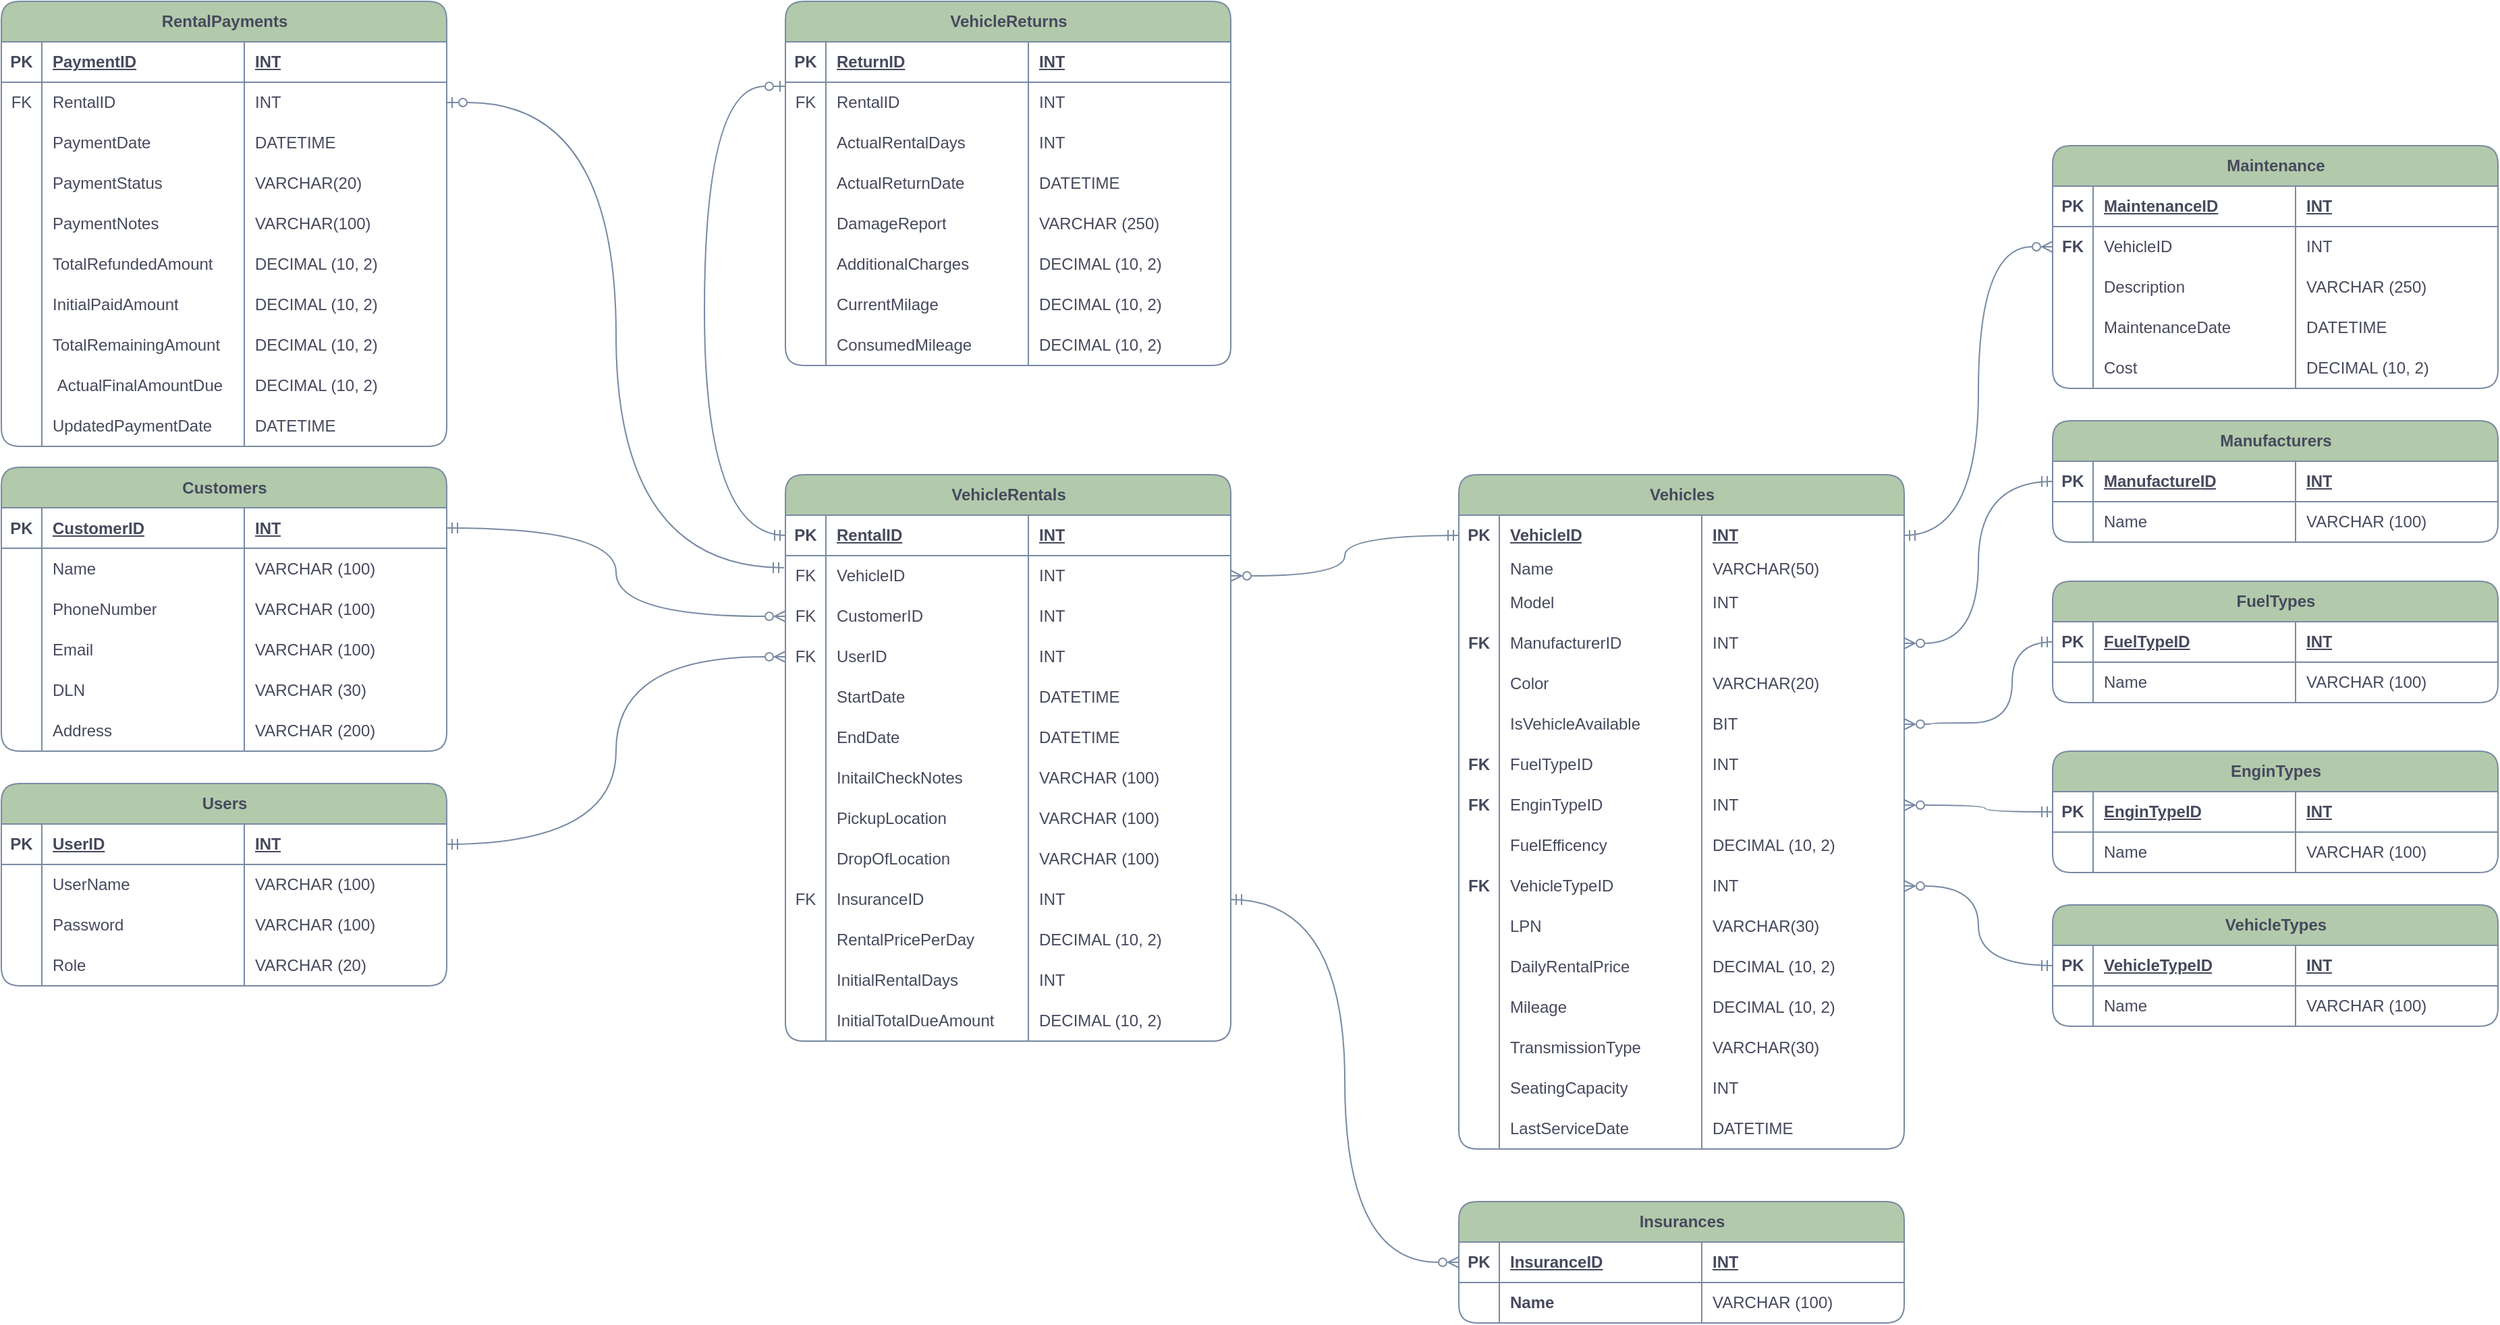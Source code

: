<mxfile version="28.0.6">
  <diagram name="Page-1" id="wV_5Olf4MduUKFORdEuq">
    <mxGraphModel dx="1342" dy="631" grid="1" gridSize="10" guides="1" tooltips="1" connect="1" arrows="1" fold="1" page="0" pageScale="1" pageWidth="1200" pageHeight="1920" background="#ffffff" math="0" shadow="0" adaptiveColors="none">
      <root>
        <mxCell id="0" />
        <mxCell id="1" parent="0" />
        <mxCell id="y7v6OrWwTgONht5aShJ3-70" value="Customers" style="shape=table;startSize=30;container=1;collapsible=1;childLayout=tableLayout;fixedRows=1;rowLines=0;fontStyle=1;align=center;resizeLast=1;labelBackgroundColor=none;fontFamily=Helvetica;html=1;swimlaneFillColor=none;swimlaneLine=1;rounded=1;fillColor=#B2C9AB;strokeColor=#788AA3;fontColor=#46495D;" parent="1" vertex="1">
          <mxGeometry x="100" y="365.5" width="330" height="210.5" as="geometry">
            <mxRectangle x="220" y="505" width="90" height="30" as="alternateBounds" />
          </mxGeometry>
        </mxCell>
        <mxCell id="y7v6OrWwTgONht5aShJ3-71" value="" style="shape=tableRow;horizontal=0;startSize=0;swimlaneHead=0;swimlaneBody=0;fillColor=none;collapsible=0;dropTarget=0;points=[[0,0.5],[1,0.5]];portConstraint=eastwest;top=0;left=0;right=0;bottom=1;labelBackgroundColor=none;fontFamily=Helvetica;strokeColor=#788AA3;fontColor=#46495D;rounded=1;" parent="y7v6OrWwTgONht5aShJ3-70" vertex="1">
          <mxGeometry y="30" width="330" height="30" as="geometry" />
        </mxCell>
        <mxCell id="y7v6OrWwTgONht5aShJ3-72" value="PK" style="shape=partialRectangle;connectable=0;fillColor=none;top=0;left=0;bottom=0;right=0;fontStyle=1;overflow=hidden;whiteSpace=wrap;html=1;labelBackgroundColor=none;fontFamily=Helvetica;strokeColor=#788AA3;fontColor=#46495D;rounded=1;" parent="y7v6OrWwTgONht5aShJ3-71" vertex="1">
          <mxGeometry width="30" height="30" as="geometry">
            <mxRectangle width="30" height="30" as="alternateBounds" />
          </mxGeometry>
        </mxCell>
        <mxCell id="y7v6OrWwTgONht5aShJ3-73" value="CustomerID" style="shape=partialRectangle;connectable=0;fillColor=none;top=0;left=0;bottom=0;right=0;align=left;spacingLeft=6;fontStyle=5;overflow=hidden;whiteSpace=wrap;html=1;labelBackgroundColor=none;fontFamily=Helvetica;strokeColor=#788AA3;fontColor=#46495D;rounded=1;" parent="y7v6OrWwTgONht5aShJ3-71" vertex="1">
          <mxGeometry x="30" width="150" height="30" as="geometry">
            <mxRectangle width="150" height="30" as="alternateBounds" />
          </mxGeometry>
        </mxCell>
        <mxCell id="oemmu-3W6-dYw96xPV2p-108" value="INT" style="shape=partialRectangle;connectable=0;fillColor=none;top=0;left=0;bottom=0;right=0;align=left;spacingLeft=6;fontStyle=5;overflow=hidden;whiteSpace=wrap;html=1;labelBackgroundColor=none;fontFamily=Helvetica;strokeColor=#788AA3;fontColor=#46495D;rounded=1;" parent="y7v6OrWwTgONht5aShJ3-71" vertex="1">
          <mxGeometry x="180" width="150" height="30" as="geometry">
            <mxRectangle width="150" height="30" as="alternateBounds" />
          </mxGeometry>
        </mxCell>
        <mxCell id="y7v6OrWwTgONht5aShJ3-74" value="" style="shape=tableRow;horizontal=0;startSize=0;swimlaneHead=0;swimlaneBody=0;fillColor=none;collapsible=0;dropTarget=0;points=[[0,0.5],[1,0.5]];portConstraint=eastwest;top=0;left=0;right=0;bottom=0;labelBackgroundColor=none;fontFamily=Helvetica;strokeColor=#788AA3;fontColor=#46495D;rounded=1;" parent="y7v6OrWwTgONht5aShJ3-70" vertex="1">
          <mxGeometry y="60" width="330" height="30" as="geometry" />
        </mxCell>
        <mxCell id="y7v6OrWwTgONht5aShJ3-75" value="" style="shape=partialRectangle;connectable=0;fillColor=none;top=0;left=0;bottom=0;right=0;editable=1;overflow=hidden;whiteSpace=wrap;html=1;labelBackgroundColor=none;fontFamily=Helvetica;strokeColor=#788AA3;fontColor=#46495D;rounded=1;" parent="y7v6OrWwTgONht5aShJ3-74" vertex="1">
          <mxGeometry width="30" height="30" as="geometry">
            <mxRectangle width="30" height="30" as="alternateBounds" />
          </mxGeometry>
        </mxCell>
        <mxCell id="y7v6OrWwTgONht5aShJ3-76" value="Name" style="shape=partialRectangle;connectable=0;fillColor=none;top=0;left=0;bottom=0;right=0;align=left;spacingLeft=6;overflow=hidden;whiteSpace=wrap;html=1;labelBackgroundColor=none;fontFamily=Helvetica;strokeColor=#788AA3;fontColor=#46495D;rounded=1;" parent="y7v6OrWwTgONht5aShJ3-74" vertex="1">
          <mxGeometry x="30" width="150" height="30" as="geometry">
            <mxRectangle width="150" height="30" as="alternateBounds" />
          </mxGeometry>
        </mxCell>
        <mxCell id="oemmu-3W6-dYw96xPV2p-109" value="VARCHAR (100)" style="shape=partialRectangle;connectable=0;fillColor=none;top=0;left=0;bottom=0;right=0;align=left;spacingLeft=6;overflow=hidden;whiteSpace=wrap;html=1;labelBackgroundColor=none;fontFamily=Helvetica;strokeColor=#788AA3;fontColor=#46495D;rounded=1;" parent="y7v6OrWwTgONht5aShJ3-74" vertex="1">
          <mxGeometry x="180" width="150" height="30" as="geometry">
            <mxRectangle width="150" height="30" as="alternateBounds" />
          </mxGeometry>
        </mxCell>
        <mxCell id="y7v6OrWwTgONht5aShJ3-77" value="" style="shape=tableRow;horizontal=0;startSize=0;swimlaneHead=0;swimlaneBody=0;fillColor=none;collapsible=0;dropTarget=0;points=[[0,0.5],[1,0.5]];portConstraint=eastwest;top=0;left=0;right=0;bottom=0;labelBackgroundColor=none;fontFamily=Helvetica;fontStyle=0;strokeColor=#788AA3;fontColor=#46495D;rounded=1;" parent="y7v6OrWwTgONht5aShJ3-70" vertex="1">
          <mxGeometry y="90" width="330" height="30" as="geometry" />
        </mxCell>
        <mxCell id="y7v6OrWwTgONht5aShJ3-78" value="" style="shape=partialRectangle;connectable=0;fillColor=none;top=0;left=0;bottom=0;right=0;editable=1;overflow=hidden;whiteSpace=wrap;html=1;labelBackgroundColor=none;fontFamily=Helvetica;strokeColor=#788AA3;fontColor=#46495D;rounded=1;" parent="y7v6OrWwTgONht5aShJ3-77" vertex="1">
          <mxGeometry width="30" height="30" as="geometry">
            <mxRectangle width="30" height="30" as="alternateBounds" />
          </mxGeometry>
        </mxCell>
        <mxCell id="y7v6OrWwTgONht5aShJ3-79" value="&lt;span style=&quot;text-align: center;&quot;&gt;PhoneNumber&lt;/span&gt;" style="shape=partialRectangle;connectable=0;fillColor=none;top=0;left=0;bottom=0;right=0;align=left;spacingLeft=6;overflow=hidden;whiteSpace=wrap;html=1;labelBackgroundColor=none;fontFamily=Helvetica;strokeColor=#788AA3;fontColor=#46495D;rounded=1;" parent="y7v6OrWwTgONht5aShJ3-77" vertex="1">
          <mxGeometry x="30" width="150" height="30" as="geometry">
            <mxRectangle width="150" height="30" as="alternateBounds" />
          </mxGeometry>
        </mxCell>
        <mxCell id="oemmu-3W6-dYw96xPV2p-110" value="VARCHAR (100)" style="shape=partialRectangle;connectable=0;fillColor=none;top=0;left=0;bottom=0;right=0;align=left;spacingLeft=6;overflow=hidden;whiteSpace=wrap;html=1;labelBackgroundColor=none;fontFamily=Helvetica;strokeColor=#788AA3;fontColor=#46495D;rounded=1;" parent="y7v6OrWwTgONht5aShJ3-77" vertex="1">
          <mxGeometry x="180" width="150" height="30" as="geometry">
            <mxRectangle width="150" height="30" as="alternateBounds" />
          </mxGeometry>
        </mxCell>
        <mxCell id="y7v6OrWwTgONht5aShJ3-80" value="" style="shape=tableRow;horizontal=0;startSize=0;swimlaneHead=0;swimlaneBody=0;fillColor=none;collapsible=0;dropTarget=0;points=[[0,0.5],[1,0.5]];portConstraint=eastwest;top=0;left=0;right=0;bottom=0;labelBackgroundColor=none;fontFamily=Helvetica;strokeColor=#788AA3;fontColor=#46495D;rounded=1;" parent="y7v6OrWwTgONht5aShJ3-70" vertex="1">
          <mxGeometry y="120" width="330" height="30" as="geometry" />
        </mxCell>
        <mxCell id="y7v6OrWwTgONht5aShJ3-81" value="" style="shape=partialRectangle;connectable=0;fillColor=none;top=0;left=0;bottom=0;right=0;editable=1;overflow=hidden;whiteSpace=wrap;html=1;labelBackgroundColor=none;fontFamily=Helvetica;strokeColor=#788AA3;fontColor=#46495D;rounded=1;" parent="y7v6OrWwTgONht5aShJ3-80" vertex="1">
          <mxGeometry width="30" height="30" as="geometry">
            <mxRectangle width="30" height="30" as="alternateBounds" />
          </mxGeometry>
        </mxCell>
        <mxCell id="y7v6OrWwTgONht5aShJ3-82" value="&lt;span style=&quot;text-align: center;&quot;&gt;Email&lt;/span&gt;" style="shape=partialRectangle;connectable=0;fillColor=none;top=0;left=0;bottom=0;right=0;align=left;spacingLeft=6;overflow=hidden;whiteSpace=wrap;html=1;labelBackgroundColor=none;fontFamily=Helvetica;strokeColor=#788AA3;fontColor=#46495D;rounded=1;" parent="y7v6OrWwTgONht5aShJ3-80" vertex="1">
          <mxGeometry x="30" width="150" height="30" as="geometry">
            <mxRectangle width="150" height="30" as="alternateBounds" />
          </mxGeometry>
        </mxCell>
        <mxCell id="oemmu-3W6-dYw96xPV2p-111" value="&lt;span&gt;VARCHAR (100)&lt;/span&gt;" style="shape=partialRectangle;connectable=0;fillColor=none;top=0;left=0;bottom=0;right=0;align=left;spacingLeft=6;overflow=hidden;whiteSpace=wrap;html=1;labelBackgroundColor=none;fontFamily=Helvetica;fontStyle=0;strokeColor=#788AA3;fontColor=#46495D;rounded=1;" parent="y7v6OrWwTgONht5aShJ3-80" vertex="1">
          <mxGeometry x="180" width="150" height="30" as="geometry">
            <mxRectangle width="150" height="30" as="alternateBounds" />
          </mxGeometry>
        </mxCell>
        <mxCell id="cvgxQ5SpUckzrRltH3x6-401" value="" style="shape=tableRow;horizontal=0;startSize=0;swimlaneHead=0;swimlaneBody=0;fillColor=none;collapsible=0;dropTarget=0;points=[[0,0.5],[1,0.5]];portConstraint=eastwest;top=0;left=0;right=0;bottom=0;labelBackgroundColor=none;fontFamily=Helvetica;strokeColor=#788AA3;fontColor=#46495D;rounded=1;" parent="y7v6OrWwTgONht5aShJ3-70" vertex="1">
          <mxGeometry y="150" width="330" height="30" as="geometry" />
        </mxCell>
        <mxCell id="cvgxQ5SpUckzrRltH3x6-402" value="" style="shape=partialRectangle;connectable=0;fillColor=none;top=0;left=0;bottom=0;right=0;editable=1;overflow=hidden;whiteSpace=wrap;html=1;labelBackgroundColor=none;fontFamily=Helvetica;strokeColor=#788AA3;fontColor=#46495D;rounded=1;" parent="cvgxQ5SpUckzrRltH3x6-401" vertex="1">
          <mxGeometry width="30" height="30" as="geometry">
            <mxRectangle width="30" height="30" as="alternateBounds" />
          </mxGeometry>
        </mxCell>
        <mxCell id="cvgxQ5SpUckzrRltH3x6-403" value="DLN" style="shape=partialRectangle;connectable=0;fillColor=none;top=0;left=0;bottom=0;right=0;align=left;spacingLeft=6;overflow=hidden;whiteSpace=wrap;html=1;labelBackgroundColor=none;fontFamily=Helvetica;strokeColor=#788AA3;fontColor=#46495D;rounded=1;" parent="cvgxQ5SpUckzrRltH3x6-401" vertex="1">
          <mxGeometry x="30" width="150" height="30" as="geometry">
            <mxRectangle width="150" height="30" as="alternateBounds" />
          </mxGeometry>
        </mxCell>
        <mxCell id="oemmu-3W6-dYw96xPV2p-113" value="&lt;span&gt;VARCHAR (30)&lt;/span&gt;" style="shape=partialRectangle;connectable=0;fillColor=none;top=0;left=0;bottom=0;right=0;align=left;spacingLeft=6;overflow=hidden;whiteSpace=wrap;html=1;labelBackgroundColor=none;fontFamily=Helvetica;fontStyle=0;strokeColor=#788AA3;fontColor=#46495D;rounded=1;" parent="cvgxQ5SpUckzrRltH3x6-401" vertex="1">
          <mxGeometry x="180" width="150" height="30" as="geometry">
            <mxRectangle width="150" height="30" as="alternateBounds" />
          </mxGeometry>
        </mxCell>
        <mxCell id="cvgxQ5SpUckzrRltH3x6-426" value="" style="shape=tableRow;horizontal=0;startSize=0;swimlaneHead=0;swimlaneBody=0;fillColor=none;collapsible=0;dropTarget=0;points=[[0,0.5],[1,0.5]];portConstraint=eastwest;top=0;left=0;right=0;bottom=0;labelBackgroundColor=none;fontFamily=Helvetica;strokeColor=#788AA3;fontColor=#46495D;rounded=1;" parent="y7v6OrWwTgONht5aShJ3-70" vertex="1">
          <mxGeometry y="180" width="330" height="30" as="geometry" />
        </mxCell>
        <mxCell id="cvgxQ5SpUckzrRltH3x6-427" value="" style="shape=partialRectangle;connectable=0;fillColor=none;top=0;left=0;bottom=0;right=0;editable=1;overflow=hidden;whiteSpace=wrap;html=1;labelBackgroundColor=none;fontFamily=Helvetica;strokeColor=#788AA3;fontColor=#46495D;rounded=1;" parent="cvgxQ5SpUckzrRltH3x6-426" vertex="1">
          <mxGeometry width="30" height="30" as="geometry">
            <mxRectangle width="30" height="30" as="alternateBounds" />
          </mxGeometry>
        </mxCell>
        <mxCell id="cvgxQ5SpUckzrRltH3x6-428" value="Address" style="shape=partialRectangle;connectable=0;fillColor=none;top=0;left=0;bottom=0;right=0;align=left;spacingLeft=6;overflow=hidden;whiteSpace=wrap;html=1;labelBackgroundColor=none;fontFamily=Helvetica;strokeColor=#788AA3;fontColor=#46495D;rounded=1;" parent="cvgxQ5SpUckzrRltH3x6-426" vertex="1">
          <mxGeometry x="30" width="150" height="30" as="geometry">
            <mxRectangle width="150" height="30" as="alternateBounds" />
          </mxGeometry>
        </mxCell>
        <mxCell id="oemmu-3W6-dYw96xPV2p-114" value="&lt;span&gt;VARCHAR (200)&lt;/span&gt;" style="shape=partialRectangle;connectable=0;fillColor=none;top=0;left=0;bottom=0;right=0;align=left;spacingLeft=6;overflow=hidden;whiteSpace=wrap;html=1;labelBackgroundColor=none;fontFamily=Helvetica;fontStyle=0;strokeColor=#788AA3;fontColor=#46495D;rounded=1;" parent="cvgxQ5SpUckzrRltH3x6-426" vertex="1">
          <mxGeometry x="180" width="150" height="30" as="geometry">
            <mxRectangle width="150" height="30" as="alternateBounds" />
          </mxGeometry>
        </mxCell>
        <mxCell id="y7v6OrWwTgONht5aShJ3-150" value="&lt;strong&gt;Vehicle&lt;/strong&gt;Rentals" style="shape=table;startSize=30;container=1;collapsible=1;childLayout=tableLayout;fixedRows=1;rowLines=0;fontStyle=1;align=center;resizeLast=1;labelBackgroundColor=none;fontFamily=Helvetica;html=1;swimlaneFillColor=none;swimlaneLine=1;rounded=1;fillColor=#B2C9AB;strokeColor=#788AA3;fontColor=#46495D;" parent="1" vertex="1">
          <mxGeometry x="681" y="371" width="330" height="420" as="geometry">
            <mxRectangle x="697" y="370" width="80" height="30" as="alternateBounds" />
          </mxGeometry>
        </mxCell>
        <mxCell id="y7v6OrWwTgONht5aShJ3-151" value="" style="shape=tableRow;horizontal=0;startSize=0;swimlaneHead=0;swimlaneBody=0;fillColor=none;collapsible=0;dropTarget=0;points=[[0,0.5],[1,0.5]];portConstraint=eastwest;top=0;left=0;right=0;bottom=1;labelBackgroundColor=none;fontFamily=Helvetica;strokeColor=#788AA3;fontColor=#46495D;rounded=1;" parent="y7v6OrWwTgONht5aShJ3-150" vertex="1">
          <mxGeometry y="30" width="330" height="30" as="geometry" />
        </mxCell>
        <mxCell id="y7v6OrWwTgONht5aShJ3-152" value="PK" style="shape=partialRectangle;connectable=0;fillColor=none;top=0;left=0;bottom=0;right=0;fontStyle=1;overflow=hidden;whiteSpace=wrap;html=1;labelBackgroundColor=none;fontFamily=Helvetica;strokeColor=#788AA3;fontColor=#46495D;rounded=1;" parent="y7v6OrWwTgONht5aShJ3-151" vertex="1">
          <mxGeometry width="30" height="30" as="geometry">
            <mxRectangle width="30" height="30" as="alternateBounds" />
          </mxGeometry>
        </mxCell>
        <mxCell id="y7v6OrWwTgONht5aShJ3-153" value="RentalID" style="shape=partialRectangle;connectable=0;fillColor=none;top=0;left=0;bottom=0;right=0;align=left;spacingLeft=6;fontStyle=5;overflow=hidden;whiteSpace=wrap;html=1;labelBackgroundColor=none;fontFamily=Helvetica;strokeColor=#788AA3;fontColor=#46495D;rounded=1;" parent="y7v6OrWwTgONht5aShJ3-151" vertex="1">
          <mxGeometry x="30" width="150" height="30" as="geometry">
            <mxRectangle width="150" height="30" as="alternateBounds" />
          </mxGeometry>
        </mxCell>
        <mxCell id="oemmu-3W6-dYw96xPV2p-85" value="INT" style="shape=partialRectangle;connectable=0;fillColor=none;top=0;left=0;bottom=0;right=0;align=left;spacingLeft=6;fontStyle=5;overflow=hidden;whiteSpace=wrap;html=1;labelBackgroundColor=none;fontFamily=Helvetica;strokeColor=#788AA3;fontColor=#46495D;rounded=1;" parent="y7v6OrWwTgONht5aShJ3-151" vertex="1">
          <mxGeometry x="180" width="150" height="30" as="geometry">
            <mxRectangle width="150" height="30" as="alternateBounds" />
          </mxGeometry>
        </mxCell>
        <mxCell id="y7v6OrWwTgONht5aShJ3-190" style="shape=tableRow;horizontal=0;startSize=0;swimlaneHead=0;swimlaneBody=0;fillColor=none;collapsible=0;dropTarget=0;points=[[0,0.5],[1,0.5]];portConstraint=eastwest;top=0;left=0;right=0;bottom=0;labelBackgroundColor=none;fontFamily=Helvetica;strokeColor=#788AA3;fontColor=#46495D;rounded=1;" parent="y7v6OrWwTgONht5aShJ3-150" vertex="1">
          <mxGeometry y="60" width="330" height="30" as="geometry" />
        </mxCell>
        <mxCell id="y7v6OrWwTgONht5aShJ3-191" value="FK" style="shape=partialRectangle;connectable=0;fillColor=none;top=0;left=0;bottom=0;right=0;editable=1;overflow=hidden;whiteSpace=wrap;html=1;labelBackgroundColor=none;fontFamily=Helvetica;strokeColor=#788AA3;fontColor=#46495D;rounded=1;" parent="y7v6OrWwTgONht5aShJ3-190" vertex="1">
          <mxGeometry width="30" height="30" as="geometry">
            <mxRectangle width="30" height="30" as="alternateBounds" />
          </mxGeometry>
        </mxCell>
        <mxCell id="y7v6OrWwTgONht5aShJ3-192" value="VehicleID" style="shape=partialRectangle;connectable=0;fillColor=none;top=0;left=0;bottom=0;right=0;align=left;spacingLeft=6;overflow=hidden;whiteSpace=wrap;html=1;labelBackgroundColor=none;fontFamily=Helvetica;strokeColor=#788AA3;fontColor=#46495D;rounded=1;" parent="y7v6OrWwTgONht5aShJ3-190" vertex="1">
          <mxGeometry x="30" width="150" height="30" as="geometry">
            <mxRectangle width="150" height="30" as="alternateBounds" />
          </mxGeometry>
        </mxCell>
        <mxCell id="oemmu-3W6-dYw96xPV2p-86" value="&lt;span style=&quot;&quot;&gt;INT&lt;/span&gt;" style="shape=partialRectangle;connectable=0;fillColor=none;top=0;left=0;bottom=0;right=0;align=left;spacingLeft=6;overflow=hidden;whiteSpace=wrap;html=1;labelBackgroundColor=none;fontFamily=Helvetica;fontStyle=0;strokeColor=#788AA3;fontColor=#46495D;rounded=1;" parent="y7v6OrWwTgONht5aShJ3-190" vertex="1">
          <mxGeometry x="180" width="150" height="30" as="geometry">
            <mxRectangle width="150" height="30" as="alternateBounds" />
          </mxGeometry>
        </mxCell>
        <mxCell id="y7v6OrWwTgONht5aShJ3-187" style="shape=tableRow;horizontal=0;startSize=0;swimlaneHead=0;swimlaneBody=0;fillColor=none;collapsible=0;dropTarget=0;points=[[0,0.5],[1,0.5]];portConstraint=eastwest;top=0;left=0;right=0;bottom=0;labelBackgroundColor=none;fontFamily=Helvetica;strokeColor=#788AA3;fontColor=#46495D;rounded=1;" parent="y7v6OrWwTgONht5aShJ3-150" vertex="1">
          <mxGeometry y="90" width="330" height="30" as="geometry" />
        </mxCell>
        <mxCell id="y7v6OrWwTgONht5aShJ3-188" value="FK" style="shape=partialRectangle;connectable=0;fillColor=none;top=0;left=0;bottom=0;right=0;editable=1;overflow=hidden;whiteSpace=wrap;html=1;labelBackgroundColor=none;fontFamily=Helvetica;strokeColor=#788AA3;fontColor=#46495D;rounded=1;" parent="y7v6OrWwTgONht5aShJ3-187" vertex="1">
          <mxGeometry width="30" height="30" as="geometry">
            <mxRectangle width="30" height="30" as="alternateBounds" />
          </mxGeometry>
        </mxCell>
        <mxCell id="y7v6OrWwTgONht5aShJ3-189" value="CustomerID" style="shape=partialRectangle;connectable=0;fillColor=none;top=0;left=0;bottom=0;right=0;align=left;spacingLeft=6;overflow=hidden;whiteSpace=wrap;html=1;labelBackgroundColor=none;fontFamily=Helvetica;strokeColor=#788AA3;fontColor=#46495D;rounded=1;" parent="y7v6OrWwTgONht5aShJ3-187" vertex="1">
          <mxGeometry x="30" width="150" height="30" as="geometry">
            <mxRectangle width="150" height="30" as="alternateBounds" />
          </mxGeometry>
        </mxCell>
        <mxCell id="oemmu-3W6-dYw96xPV2p-87" value="&lt;span style=&quot;&quot;&gt;INT&lt;/span&gt;" style="shape=partialRectangle;connectable=0;fillColor=none;top=0;left=0;bottom=0;right=0;align=left;spacingLeft=6;overflow=hidden;whiteSpace=wrap;html=1;labelBackgroundColor=none;fontFamily=Helvetica;fontStyle=0;strokeColor=#788AA3;fontColor=#46495D;rounded=1;" parent="y7v6OrWwTgONht5aShJ3-187" vertex="1">
          <mxGeometry x="180" width="150" height="30" as="geometry">
            <mxRectangle width="150" height="30" as="alternateBounds" />
          </mxGeometry>
        </mxCell>
        <mxCell id="cvgxQ5SpUckzrRltH3x6-461" style="shape=tableRow;horizontal=0;startSize=0;swimlaneHead=0;swimlaneBody=0;fillColor=none;collapsible=0;dropTarget=0;points=[[0,0.5],[1,0.5]];portConstraint=eastwest;top=0;left=0;right=0;bottom=0;labelBackgroundColor=none;fontFamily=Helvetica;strokeColor=#788AA3;fontColor=#46495D;rounded=1;" parent="y7v6OrWwTgONht5aShJ3-150" vertex="1">
          <mxGeometry y="120" width="330" height="30" as="geometry" />
        </mxCell>
        <mxCell id="cvgxQ5SpUckzrRltH3x6-462" value="FK" style="shape=partialRectangle;connectable=0;fillColor=none;top=0;left=0;bottom=0;right=0;editable=1;overflow=hidden;whiteSpace=wrap;html=1;labelBackgroundColor=none;fontFamily=Helvetica;strokeColor=#788AA3;fontColor=#46495D;rounded=1;" parent="cvgxQ5SpUckzrRltH3x6-461" vertex="1">
          <mxGeometry width="30" height="30" as="geometry">
            <mxRectangle width="30" height="30" as="alternateBounds" />
          </mxGeometry>
        </mxCell>
        <mxCell id="cvgxQ5SpUckzrRltH3x6-463" value="UserID" style="shape=partialRectangle;connectable=0;fillColor=none;top=0;left=0;bottom=0;right=0;align=left;spacingLeft=6;overflow=hidden;whiteSpace=wrap;html=1;labelBackgroundColor=none;fontFamily=Helvetica;strokeColor=#788AA3;fontColor=#46495D;rounded=1;" parent="cvgxQ5SpUckzrRltH3x6-461" vertex="1">
          <mxGeometry x="30" width="150" height="30" as="geometry">
            <mxRectangle width="150" height="30" as="alternateBounds" />
          </mxGeometry>
        </mxCell>
        <mxCell id="oemmu-3W6-dYw96xPV2p-88" value="&lt;span style=&quot;&quot;&gt;INT&lt;/span&gt;" style="shape=partialRectangle;connectable=0;fillColor=none;top=0;left=0;bottom=0;right=0;align=left;spacingLeft=6;overflow=hidden;whiteSpace=wrap;html=1;labelBackgroundColor=none;fontFamily=Helvetica;fontStyle=0;strokeColor=#788AA3;fontColor=#46495D;rounded=1;" parent="cvgxQ5SpUckzrRltH3x6-461" vertex="1">
          <mxGeometry x="180" width="150" height="30" as="geometry">
            <mxRectangle width="150" height="30" as="alternateBounds" />
          </mxGeometry>
        </mxCell>
        <mxCell id="y7v6OrWwTgONht5aShJ3-154" value="" style="shape=tableRow;horizontal=0;startSize=0;swimlaneHead=0;swimlaneBody=0;fillColor=none;collapsible=0;dropTarget=0;points=[[0,0.5],[1,0.5]];portConstraint=eastwest;top=0;left=0;right=0;bottom=0;labelBackgroundColor=none;fontFamily=Helvetica;strokeColor=#788AA3;fontColor=#46495D;rounded=1;" parent="y7v6OrWwTgONht5aShJ3-150" vertex="1">
          <mxGeometry y="150" width="330" height="30" as="geometry" />
        </mxCell>
        <mxCell id="y7v6OrWwTgONht5aShJ3-155" value="" style="shape=partialRectangle;connectable=0;fillColor=none;top=0;left=0;bottom=0;right=0;editable=1;overflow=hidden;whiteSpace=wrap;html=1;labelBackgroundColor=none;fontFamily=Helvetica;strokeColor=#788AA3;fontColor=#46495D;rounded=1;" parent="y7v6OrWwTgONht5aShJ3-154" vertex="1">
          <mxGeometry width="30" height="30" as="geometry">
            <mxRectangle width="30" height="30" as="alternateBounds" />
          </mxGeometry>
        </mxCell>
        <mxCell id="y7v6OrWwTgONht5aShJ3-156" value="&lt;span style=&quot;text-align: center;&quot;&gt;StartDate&lt;/span&gt;" style="shape=partialRectangle;connectable=0;fillColor=none;top=0;left=0;bottom=0;right=0;align=left;spacingLeft=6;overflow=hidden;whiteSpace=wrap;html=1;labelBackgroundColor=none;fontFamily=Helvetica;strokeColor=#788AA3;fontColor=#46495D;rounded=1;" parent="y7v6OrWwTgONht5aShJ3-154" vertex="1">
          <mxGeometry x="30" width="150" height="30" as="geometry">
            <mxRectangle width="150" height="30" as="alternateBounds" />
          </mxGeometry>
        </mxCell>
        <mxCell id="oemmu-3W6-dYw96xPV2p-89" value="DATETIME" style="shape=partialRectangle;connectable=0;fillColor=none;top=0;left=0;bottom=0;right=0;align=left;spacingLeft=6;overflow=hidden;whiteSpace=wrap;html=1;labelBackgroundColor=none;fontFamily=Helvetica;strokeColor=#788AA3;fontColor=#46495D;rounded=1;" parent="y7v6OrWwTgONht5aShJ3-154" vertex="1">
          <mxGeometry x="180" width="150" height="30" as="geometry">
            <mxRectangle width="150" height="30" as="alternateBounds" />
          </mxGeometry>
        </mxCell>
        <mxCell id="y7v6OrWwTgONht5aShJ3-157" value="" style="shape=tableRow;horizontal=0;startSize=0;swimlaneHead=0;swimlaneBody=0;fillColor=none;collapsible=0;dropTarget=0;points=[[0,0.5],[1,0.5]];portConstraint=eastwest;top=0;left=0;right=0;bottom=0;labelBackgroundColor=none;fontFamily=Helvetica;strokeColor=#788AA3;fontColor=#46495D;rounded=1;" parent="y7v6OrWwTgONht5aShJ3-150" vertex="1">
          <mxGeometry y="180" width="330" height="30" as="geometry" />
        </mxCell>
        <mxCell id="y7v6OrWwTgONht5aShJ3-158" value="" style="shape=partialRectangle;connectable=0;fillColor=none;top=0;left=0;bottom=0;right=0;editable=1;overflow=hidden;whiteSpace=wrap;html=1;labelBackgroundColor=none;fontFamily=Helvetica;strokeColor=#788AA3;fontColor=#46495D;rounded=1;" parent="y7v6OrWwTgONht5aShJ3-157" vertex="1">
          <mxGeometry width="30" height="30" as="geometry">
            <mxRectangle width="30" height="30" as="alternateBounds" />
          </mxGeometry>
        </mxCell>
        <mxCell id="y7v6OrWwTgONht5aShJ3-159" value="&lt;span style=&quot;text-align: center;&quot;&gt;EndDate&lt;/span&gt;" style="shape=partialRectangle;connectable=0;fillColor=none;top=0;left=0;bottom=0;right=0;align=left;spacingLeft=6;overflow=hidden;whiteSpace=wrap;html=1;labelBackgroundColor=none;fontFamily=Helvetica;strokeColor=#788AA3;fontColor=#46495D;rounded=1;" parent="y7v6OrWwTgONht5aShJ3-157" vertex="1">
          <mxGeometry x="30" width="150" height="30" as="geometry">
            <mxRectangle width="150" height="30" as="alternateBounds" />
          </mxGeometry>
        </mxCell>
        <mxCell id="oemmu-3W6-dYw96xPV2p-90" value="DATETIME" style="shape=partialRectangle;connectable=0;fillColor=none;top=0;left=0;bottom=0;right=0;align=left;spacingLeft=6;overflow=hidden;whiteSpace=wrap;html=1;labelBackgroundColor=none;fontFamily=Helvetica;strokeColor=#788AA3;fontColor=#46495D;rounded=1;" parent="y7v6OrWwTgONht5aShJ3-157" vertex="1">
          <mxGeometry x="180" width="150" height="30" as="geometry">
            <mxRectangle width="150" height="30" as="alternateBounds" />
          </mxGeometry>
        </mxCell>
        <mxCell id="y7v6OrWwTgONht5aShJ3-291" style="shape=tableRow;horizontal=0;startSize=0;swimlaneHead=0;swimlaneBody=0;fillColor=none;collapsible=0;dropTarget=0;points=[[0,0.5],[1,0.5]];portConstraint=eastwest;top=0;left=0;right=0;bottom=0;labelBackgroundColor=none;fontFamily=Helvetica;strokeColor=#788AA3;fontColor=#46495D;rounded=1;" parent="y7v6OrWwTgONht5aShJ3-150" vertex="1">
          <mxGeometry y="210" width="330" height="30" as="geometry" />
        </mxCell>
        <mxCell id="y7v6OrWwTgONht5aShJ3-292" style="shape=partialRectangle;connectable=0;fillColor=none;top=0;left=0;bottom=0;right=0;editable=1;overflow=hidden;whiteSpace=wrap;html=1;labelBackgroundColor=none;fontFamily=Helvetica;strokeColor=#788AA3;fontColor=#46495D;rounded=1;" parent="y7v6OrWwTgONht5aShJ3-291" vertex="1">
          <mxGeometry width="30" height="30" as="geometry">
            <mxRectangle width="30" height="30" as="alternateBounds" />
          </mxGeometry>
        </mxCell>
        <mxCell id="y7v6OrWwTgONht5aShJ3-293" value="InitailCheckNotes" style="shape=partialRectangle;connectable=0;fillColor=none;top=0;left=0;bottom=0;right=0;align=left;spacingLeft=6;overflow=hidden;whiteSpace=wrap;html=1;labelBackgroundColor=none;fontFamily=Helvetica;strokeColor=#788AA3;fontColor=#46495D;rounded=1;" parent="y7v6OrWwTgONht5aShJ3-291" vertex="1">
          <mxGeometry x="30" width="150" height="30" as="geometry">
            <mxRectangle width="150" height="30" as="alternateBounds" />
          </mxGeometry>
        </mxCell>
        <mxCell id="oemmu-3W6-dYw96xPV2p-97" value="&lt;span&gt;VARCHAR (100)&lt;/span&gt;" style="shape=partialRectangle;connectable=0;fillColor=none;top=0;left=0;bottom=0;right=0;align=left;spacingLeft=6;overflow=hidden;whiteSpace=wrap;html=1;labelBackgroundColor=none;fontFamily=Helvetica;fontStyle=0;strokeColor=#788AA3;fontColor=#46495D;rounded=1;" parent="y7v6OrWwTgONht5aShJ3-291" vertex="1">
          <mxGeometry x="180" width="150" height="30" as="geometry">
            <mxRectangle width="150" height="30" as="alternateBounds" />
          </mxGeometry>
        </mxCell>
        <mxCell id="y7v6OrWwTgONht5aShJ3-160" value="" style="shape=tableRow;horizontal=0;startSize=0;swimlaneHead=0;swimlaneBody=0;fillColor=none;collapsible=0;dropTarget=0;points=[[0,0.5],[1,0.5]];portConstraint=eastwest;top=0;left=0;right=0;bottom=0;labelBackgroundColor=none;fontFamily=Helvetica;strokeColor=#788AA3;fontColor=#46495D;rounded=1;" parent="y7v6OrWwTgONht5aShJ3-150" vertex="1">
          <mxGeometry y="240" width="330" height="30" as="geometry" />
        </mxCell>
        <mxCell id="y7v6OrWwTgONht5aShJ3-161" value="" style="shape=partialRectangle;connectable=0;fillColor=none;top=0;left=0;bottom=0;right=0;editable=1;overflow=hidden;whiteSpace=wrap;html=1;labelBackgroundColor=none;fontFamily=Helvetica;strokeColor=#788AA3;fontColor=#46495D;rounded=1;" parent="y7v6OrWwTgONht5aShJ3-160" vertex="1">
          <mxGeometry width="30" height="30" as="geometry">
            <mxRectangle width="30" height="30" as="alternateBounds" />
          </mxGeometry>
        </mxCell>
        <mxCell id="y7v6OrWwTgONht5aShJ3-162" value="&lt;span style=&quot;text-align: center;&quot;&gt;PickupLocation&lt;/span&gt;" style="shape=partialRectangle;connectable=0;fillColor=none;top=0;left=0;bottom=0;right=0;align=left;spacingLeft=6;overflow=hidden;whiteSpace=wrap;html=1;labelBackgroundColor=none;fontFamily=Helvetica;strokeColor=#788AA3;fontColor=#46495D;rounded=1;" parent="y7v6OrWwTgONht5aShJ3-160" vertex="1">
          <mxGeometry x="30" width="150" height="30" as="geometry">
            <mxRectangle width="150" height="30" as="alternateBounds" />
          </mxGeometry>
        </mxCell>
        <mxCell id="oemmu-3W6-dYw96xPV2p-91" value="&lt;span&gt;VARCHAR (100)&lt;/span&gt;" style="shape=partialRectangle;connectable=0;fillColor=none;top=0;left=0;bottom=0;right=0;align=left;spacingLeft=6;overflow=hidden;whiteSpace=wrap;html=1;labelBackgroundColor=none;fontFamily=Helvetica;fontStyle=0;strokeColor=#788AA3;fontColor=#46495D;rounded=1;" parent="y7v6OrWwTgONht5aShJ3-160" vertex="1">
          <mxGeometry x="180" width="150" height="30" as="geometry">
            <mxRectangle width="150" height="30" as="alternateBounds" />
          </mxGeometry>
        </mxCell>
        <mxCell id="y7v6OrWwTgONht5aShJ3-163" style="shape=tableRow;horizontal=0;startSize=0;swimlaneHead=0;swimlaneBody=0;fillColor=none;collapsible=0;dropTarget=0;points=[[0,0.5],[1,0.5]];portConstraint=eastwest;top=0;left=0;right=0;bottom=0;labelBackgroundColor=none;fontFamily=Helvetica;strokeColor=#788AA3;fontColor=#46495D;rounded=1;" parent="y7v6OrWwTgONht5aShJ3-150" vertex="1">
          <mxGeometry y="270" width="330" height="30" as="geometry" />
        </mxCell>
        <mxCell id="y7v6OrWwTgONht5aShJ3-164" style="shape=partialRectangle;connectable=0;fillColor=none;top=0;left=0;bottom=0;right=0;editable=1;overflow=hidden;whiteSpace=wrap;html=1;labelBackgroundColor=none;fontFamily=Helvetica;strokeColor=#788AA3;fontColor=#46495D;rounded=1;" parent="y7v6OrWwTgONht5aShJ3-163" vertex="1">
          <mxGeometry width="30" height="30" as="geometry">
            <mxRectangle width="30" height="30" as="alternateBounds" />
          </mxGeometry>
        </mxCell>
        <mxCell id="y7v6OrWwTgONht5aShJ3-165" value="&lt;span style=&quot;text-align: center;&quot;&gt;DropOfLocation&lt;/span&gt;" style="shape=partialRectangle;connectable=0;fillColor=none;top=0;left=0;bottom=0;right=0;align=left;spacingLeft=6;overflow=hidden;whiteSpace=wrap;html=1;labelBackgroundColor=none;fontFamily=Helvetica;strokeColor=#788AA3;fontColor=#46495D;rounded=1;" parent="y7v6OrWwTgONht5aShJ3-163" vertex="1">
          <mxGeometry x="30" width="150" height="30" as="geometry">
            <mxRectangle width="150" height="30" as="alternateBounds" />
          </mxGeometry>
        </mxCell>
        <mxCell id="oemmu-3W6-dYw96xPV2p-92" value="&lt;span&gt;VARCHAR (100)&lt;/span&gt;" style="shape=partialRectangle;connectable=0;fillColor=none;top=0;left=0;bottom=0;right=0;align=left;spacingLeft=6;overflow=hidden;whiteSpace=wrap;html=1;labelBackgroundColor=none;fontFamily=Helvetica;fontStyle=0;strokeColor=#788AA3;fontColor=#46495D;rounded=1;" parent="y7v6OrWwTgONht5aShJ3-163" vertex="1">
          <mxGeometry x="180" width="150" height="30" as="geometry">
            <mxRectangle width="150" height="30" as="alternateBounds" />
          </mxGeometry>
        </mxCell>
        <mxCell id="rWx5wLmc7vOZb62MMBSf-4" style="shape=tableRow;horizontal=0;startSize=0;swimlaneHead=0;swimlaneBody=0;fillColor=none;collapsible=0;dropTarget=0;points=[[0,0.5],[1,0.5]];portConstraint=eastwest;top=0;left=0;right=0;bottom=0;labelBackgroundColor=none;fontFamily=Helvetica;strokeColor=#788AA3;fontColor=#46495D;rounded=1;" parent="y7v6OrWwTgONht5aShJ3-150" vertex="1">
          <mxGeometry y="300" width="330" height="30" as="geometry" />
        </mxCell>
        <mxCell id="rWx5wLmc7vOZb62MMBSf-5" value="FK" style="shape=partialRectangle;connectable=0;fillColor=none;top=0;left=0;bottom=0;right=0;editable=1;overflow=hidden;whiteSpace=wrap;html=1;labelBackgroundColor=none;fontFamily=Helvetica;strokeColor=#788AA3;fontColor=#46495D;rounded=1;" parent="rWx5wLmc7vOZb62MMBSf-4" vertex="1">
          <mxGeometry width="30" height="30" as="geometry">
            <mxRectangle width="30" height="30" as="alternateBounds" />
          </mxGeometry>
        </mxCell>
        <mxCell id="rWx5wLmc7vOZb62MMBSf-6" value="InsuranceID" style="shape=partialRectangle;connectable=0;fillColor=none;top=0;left=0;bottom=0;right=0;align=left;spacingLeft=6;overflow=hidden;whiteSpace=wrap;html=1;labelBackgroundColor=none;fontFamily=Helvetica;strokeColor=#788AA3;fontColor=#46495D;rounded=1;" parent="rWx5wLmc7vOZb62MMBSf-4" vertex="1">
          <mxGeometry x="30" width="150" height="30" as="geometry">
            <mxRectangle width="150" height="30" as="alternateBounds" />
          </mxGeometry>
        </mxCell>
        <mxCell id="oemmu-3W6-dYw96xPV2p-93" value="&lt;span&gt;INT&lt;/span&gt;" style="shape=partialRectangle;connectable=0;fillColor=none;top=0;left=0;bottom=0;right=0;align=left;spacingLeft=6;overflow=hidden;whiteSpace=wrap;html=1;labelBackgroundColor=none;fontFamily=Helvetica;fontStyle=0;strokeColor=#788AA3;fontColor=#46495D;rounded=1;" parent="rWx5wLmc7vOZb62MMBSf-4" vertex="1">
          <mxGeometry x="180" width="150" height="30" as="geometry">
            <mxRectangle width="150" height="30" as="alternateBounds" />
          </mxGeometry>
        </mxCell>
        <mxCell id="y7v6OrWwTgONht5aShJ3-175" style="shape=tableRow;horizontal=0;startSize=0;swimlaneHead=0;swimlaneBody=0;fillColor=none;collapsible=0;dropTarget=0;points=[[0,0.5],[1,0.5]];portConstraint=eastwest;top=0;left=0;right=0;bottom=0;labelBackgroundColor=none;fontFamily=Helvetica;strokeColor=#788AA3;fontColor=#46495D;rounded=1;" parent="y7v6OrWwTgONht5aShJ3-150" vertex="1">
          <mxGeometry y="330" width="330" height="30" as="geometry" />
        </mxCell>
        <mxCell id="y7v6OrWwTgONht5aShJ3-176" style="shape=partialRectangle;connectable=0;fillColor=none;top=0;left=0;bottom=0;right=0;editable=1;overflow=hidden;whiteSpace=wrap;html=1;labelBackgroundColor=none;fontFamily=Helvetica;strokeColor=#788AA3;fontColor=#46495D;rounded=1;" parent="y7v6OrWwTgONht5aShJ3-175" vertex="1">
          <mxGeometry width="30" height="30" as="geometry">
            <mxRectangle width="30" height="30" as="alternateBounds" />
          </mxGeometry>
        </mxCell>
        <mxCell id="y7v6OrWwTgONht5aShJ3-177" value="RentalPricePerDay" style="shape=partialRectangle;connectable=0;fillColor=none;top=0;left=0;bottom=0;right=0;align=left;spacingLeft=6;overflow=hidden;whiteSpace=wrap;html=1;labelBackgroundColor=none;fontFamily=Helvetica;strokeColor=#788AA3;fontColor=#46495D;rounded=1;" parent="y7v6OrWwTgONht5aShJ3-175" vertex="1">
          <mxGeometry x="30" width="150" height="30" as="geometry">
            <mxRectangle width="150" height="30" as="alternateBounds" />
          </mxGeometry>
        </mxCell>
        <mxCell id="oemmu-3W6-dYw96xPV2p-94" value="DECIMAL (10, 2)" style="shape=partialRectangle;connectable=0;fillColor=none;top=0;left=0;bottom=0;right=0;align=left;spacingLeft=6;overflow=hidden;whiteSpace=wrap;html=1;labelBackgroundColor=none;fontFamily=Helvetica;strokeColor=#788AA3;fontColor=#46495D;rounded=1;" parent="y7v6OrWwTgONht5aShJ3-175" vertex="1">
          <mxGeometry x="180" width="150" height="30" as="geometry">
            <mxRectangle width="150" height="30" as="alternateBounds" />
          </mxGeometry>
        </mxCell>
        <mxCell id="y7v6OrWwTgONht5aShJ3-166" style="shape=tableRow;horizontal=0;startSize=0;swimlaneHead=0;swimlaneBody=0;fillColor=none;collapsible=0;dropTarget=0;points=[[0,0.5],[1,0.5]];portConstraint=eastwest;top=0;left=0;right=0;bottom=0;labelBackgroundColor=none;fontFamily=Helvetica;strokeColor=#788AA3;fontColor=#46495D;rounded=1;" parent="y7v6OrWwTgONht5aShJ3-150" vertex="1">
          <mxGeometry y="360" width="330" height="30" as="geometry" />
        </mxCell>
        <mxCell id="y7v6OrWwTgONht5aShJ3-167" style="shape=partialRectangle;connectable=0;fillColor=none;top=0;left=0;bottom=0;right=0;editable=1;overflow=hidden;whiteSpace=wrap;html=1;labelBackgroundColor=none;fontFamily=Helvetica;strokeColor=#788AA3;fontColor=#46495D;rounded=1;" parent="y7v6OrWwTgONht5aShJ3-166" vertex="1">
          <mxGeometry width="30" height="30" as="geometry">
            <mxRectangle width="30" height="30" as="alternateBounds" />
          </mxGeometry>
        </mxCell>
        <mxCell id="y7v6OrWwTgONht5aShJ3-168" value="InitialRentalDays" style="shape=partialRectangle;connectable=0;fillColor=none;top=0;left=0;bottom=0;right=0;align=left;spacingLeft=6;overflow=hidden;whiteSpace=wrap;html=1;labelBackgroundColor=none;fontFamily=Helvetica;strokeColor=#788AA3;fontColor=#46495D;rounded=1;" parent="y7v6OrWwTgONht5aShJ3-166" vertex="1">
          <mxGeometry x="30" width="150" height="30" as="geometry">
            <mxRectangle width="150" height="30" as="alternateBounds" />
          </mxGeometry>
        </mxCell>
        <mxCell id="oemmu-3W6-dYw96xPV2p-95" value="INT" style="shape=partialRectangle;connectable=0;fillColor=none;top=0;left=0;bottom=0;right=0;align=left;spacingLeft=6;overflow=hidden;whiteSpace=wrap;html=1;labelBackgroundColor=none;fontFamily=Helvetica;strokeColor=#788AA3;fontColor=#46495D;rounded=1;" parent="y7v6OrWwTgONht5aShJ3-166" vertex="1">
          <mxGeometry x="180" width="150" height="30" as="geometry">
            <mxRectangle width="150" height="30" as="alternateBounds" />
          </mxGeometry>
        </mxCell>
        <mxCell id="y7v6OrWwTgONht5aShJ3-169" style="shape=tableRow;horizontal=0;startSize=0;swimlaneHead=0;swimlaneBody=0;fillColor=none;collapsible=0;dropTarget=0;points=[[0,0.5],[1,0.5]];portConstraint=eastwest;top=0;left=0;right=0;bottom=0;labelBackgroundColor=none;fontFamily=Helvetica;strokeColor=#788AA3;fontColor=#46495D;rounded=1;" parent="y7v6OrWwTgONht5aShJ3-150" vertex="1">
          <mxGeometry y="390" width="330" height="30" as="geometry" />
        </mxCell>
        <mxCell id="y7v6OrWwTgONht5aShJ3-170" style="shape=partialRectangle;connectable=0;fillColor=none;top=0;left=0;bottom=0;right=0;editable=1;overflow=hidden;whiteSpace=wrap;html=1;labelBackgroundColor=none;fontFamily=Helvetica;strokeColor=#788AA3;fontColor=#46495D;rounded=1;" parent="y7v6OrWwTgONht5aShJ3-169" vertex="1">
          <mxGeometry width="30" height="30" as="geometry">
            <mxRectangle width="30" height="30" as="alternateBounds" />
          </mxGeometry>
        </mxCell>
        <mxCell id="y7v6OrWwTgONht5aShJ3-171" value="InitialTotalDueAmount" style="shape=partialRectangle;connectable=0;fillColor=none;top=0;left=0;bottom=0;right=0;align=left;spacingLeft=6;overflow=hidden;whiteSpace=wrap;html=1;labelBackgroundColor=none;fontFamily=Helvetica;strokeColor=#788AA3;fontColor=#46495D;rounded=1;" parent="y7v6OrWwTgONht5aShJ3-169" vertex="1">
          <mxGeometry x="30" width="150" height="30" as="geometry">
            <mxRectangle width="150" height="30" as="alternateBounds" />
          </mxGeometry>
        </mxCell>
        <mxCell id="oemmu-3W6-dYw96xPV2p-96" value="DECIMAL (10, 2)" style="shape=partialRectangle;connectable=0;fillColor=none;top=0;left=0;bottom=0;right=0;align=left;spacingLeft=6;overflow=hidden;whiteSpace=wrap;html=1;labelBackgroundColor=none;fontFamily=Helvetica;strokeColor=#788AA3;fontColor=#46495D;rounded=1;" parent="y7v6OrWwTgONht5aShJ3-169" vertex="1">
          <mxGeometry x="180" width="150" height="30" as="geometry">
            <mxRectangle width="150" height="30" as="alternateBounds" />
          </mxGeometry>
        </mxCell>
        <mxCell id="y7v6OrWwTgONht5aShJ3-195" value="RentalPayments" style="shape=table;startSize=30;container=1;collapsible=1;childLayout=tableLayout;fixedRows=1;rowLines=0;fontStyle=1;align=center;resizeLast=1;labelBackgroundColor=none;fontFamily=Helvetica;html=1;swimlaneFillColor=none;swimlaneLine=1;rounded=1;fillColor=#B2C9AB;strokeColor=#788AA3;fontColor=#46495D;" parent="1" vertex="1">
          <mxGeometry x="100" y="20" width="330" height="330" as="geometry">
            <mxRectangle x="220" y="120" width="90" height="30" as="alternateBounds" />
          </mxGeometry>
        </mxCell>
        <mxCell id="y7v6OrWwTgONht5aShJ3-196" value="" style="shape=tableRow;horizontal=0;startSize=0;swimlaneHead=0;swimlaneBody=0;fillColor=none;collapsible=0;dropTarget=0;points=[[0,0.5],[1,0.5]];portConstraint=eastwest;top=0;left=0;right=0;bottom=1;labelBackgroundColor=none;fontFamily=Helvetica;strokeColor=#788AA3;fontColor=#46495D;rounded=1;" parent="y7v6OrWwTgONht5aShJ3-195" vertex="1">
          <mxGeometry y="30" width="330" height="30" as="geometry" />
        </mxCell>
        <mxCell id="y7v6OrWwTgONht5aShJ3-197" value="PK" style="shape=partialRectangle;connectable=0;fillColor=none;top=0;left=0;bottom=0;right=0;fontStyle=1;overflow=hidden;whiteSpace=wrap;html=1;labelBackgroundColor=none;fontFamily=Helvetica;strokeColor=#788AA3;fontColor=#46495D;rounded=1;" parent="y7v6OrWwTgONht5aShJ3-196" vertex="1">
          <mxGeometry width="30" height="30" as="geometry">
            <mxRectangle width="30" height="30" as="alternateBounds" />
          </mxGeometry>
        </mxCell>
        <mxCell id="y7v6OrWwTgONht5aShJ3-198" value="PaymentID" style="shape=partialRectangle;connectable=0;fillColor=none;top=0;left=0;bottom=0;right=0;align=left;spacingLeft=6;fontStyle=5;overflow=hidden;whiteSpace=wrap;html=1;labelBackgroundColor=none;fontFamily=Helvetica;strokeColor=#788AA3;fontColor=#46495D;rounded=1;" parent="y7v6OrWwTgONht5aShJ3-196" vertex="1">
          <mxGeometry x="30" width="150" height="30" as="geometry">
            <mxRectangle width="150" height="30" as="alternateBounds" />
          </mxGeometry>
        </mxCell>
        <mxCell id="oemmu-3W6-dYw96xPV2p-98" value="INT" style="shape=partialRectangle;connectable=0;fillColor=none;top=0;left=0;bottom=0;right=0;align=left;spacingLeft=6;fontStyle=5;overflow=hidden;whiteSpace=wrap;html=1;labelBackgroundColor=none;fontFamily=Helvetica;strokeColor=#788AA3;fontColor=#46495D;rounded=1;" parent="y7v6OrWwTgONht5aShJ3-196" vertex="1">
          <mxGeometry x="180" width="150" height="30" as="geometry">
            <mxRectangle width="150" height="30" as="alternateBounds" />
          </mxGeometry>
        </mxCell>
        <mxCell id="7OSxvub-TcvBV4Gu94K2-21" style="shape=tableRow;horizontal=0;startSize=0;swimlaneHead=0;swimlaneBody=0;fillColor=none;collapsible=0;dropTarget=0;points=[[0,0.5],[1,0.5]];portConstraint=eastwest;top=0;left=0;right=0;bottom=0;labelBackgroundColor=none;fontFamily=Helvetica;strokeColor=#788AA3;fontColor=#46495D;rounded=1;" parent="y7v6OrWwTgONht5aShJ3-195" vertex="1">
          <mxGeometry y="60" width="330" height="30" as="geometry" />
        </mxCell>
        <mxCell id="7OSxvub-TcvBV4Gu94K2-22" value="FK" style="shape=partialRectangle;connectable=0;fillColor=none;top=0;left=0;bottom=0;right=0;editable=1;overflow=hidden;whiteSpace=wrap;html=1;labelBackgroundColor=none;fontFamily=Helvetica;strokeColor=#788AA3;fontColor=#46495D;rounded=1;" parent="7OSxvub-TcvBV4Gu94K2-21" vertex="1">
          <mxGeometry width="30" height="30" as="geometry">
            <mxRectangle width="30" height="30" as="alternateBounds" />
          </mxGeometry>
        </mxCell>
        <mxCell id="7OSxvub-TcvBV4Gu94K2-23" value="RentalID" style="shape=partialRectangle;connectable=0;fillColor=none;top=0;left=0;bottom=0;right=0;align=left;spacingLeft=6;overflow=hidden;whiteSpace=wrap;html=1;labelBackgroundColor=none;fontFamily=Helvetica;strokeColor=#788AA3;fontColor=#46495D;rounded=1;" parent="7OSxvub-TcvBV4Gu94K2-21" vertex="1">
          <mxGeometry x="30" width="150" height="30" as="geometry">
            <mxRectangle width="150" height="30" as="alternateBounds" />
          </mxGeometry>
        </mxCell>
        <mxCell id="7OSxvub-TcvBV4Gu94K2-24" value="INT" style="shape=partialRectangle;connectable=0;fillColor=none;top=0;left=0;bottom=0;right=0;align=left;spacingLeft=6;overflow=hidden;whiteSpace=wrap;html=1;labelBackgroundColor=none;fontFamily=Helvetica;strokeColor=#788AA3;fontColor=#46495D;rounded=1;" parent="7OSxvub-TcvBV4Gu94K2-21" vertex="1">
          <mxGeometry x="180" width="150" height="30" as="geometry">
            <mxRectangle width="150" height="30" as="alternateBounds" />
          </mxGeometry>
        </mxCell>
        <mxCell id="rWx5wLmc7vOZb62MMBSf-16" style="shape=tableRow;horizontal=0;startSize=0;swimlaneHead=0;swimlaneBody=0;fillColor=none;collapsible=0;dropTarget=0;points=[[0,0.5],[1,0.5]];portConstraint=eastwest;top=0;left=0;right=0;bottom=0;labelBackgroundColor=none;fontFamily=Helvetica;strokeColor=#788AA3;fontColor=#46495D;rounded=1;" parent="y7v6OrWwTgONht5aShJ3-195" vertex="1">
          <mxGeometry y="90" width="330" height="30" as="geometry" />
        </mxCell>
        <mxCell id="rWx5wLmc7vOZb62MMBSf-17" style="shape=partialRectangle;connectable=0;fillColor=none;top=0;left=0;bottom=0;right=0;editable=1;overflow=hidden;whiteSpace=wrap;html=1;labelBackgroundColor=none;fontFamily=Helvetica;strokeColor=#788AA3;fontColor=#46495D;rounded=1;" parent="rWx5wLmc7vOZb62MMBSf-16" vertex="1">
          <mxGeometry width="30" height="30" as="geometry">
            <mxRectangle width="30" height="30" as="alternateBounds" />
          </mxGeometry>
        </mxCell>
        <mxCell id="rWx5wLmc7vOZb62MMBSf-18" value="PaymentDate" style="shape=partialRectangle;connectable=0;fillColor=none;top=0;left=0;bottom=0;right=0;align=left;spacingLeft=6;overflow=hidden;whiteSpace=wrap;html=1;labelBackgroundColor=none;fontFamily=Helvetica;strokeColor=#788AA3;fontColor=#46495D;rounded=1;" parent="rWx5wLmc7vOZb62MMBSf-16" vertex="1">
          <mxGeometry x="30" width="150" height="30" as="geometry">
            <mxRectangle width="150" height="30" as="alternateBounds" />
          </mxGeometry>
        </mxCell>
        <mxCell id="oemmu-3W6-dYw96xPV2p-99" value="DATETIME" style="shape=partialRectangle;connectable=0;fillColor=none;top=0;left=0;bottom=0;right=0;align=left;spacingLeft=6;overflow=hidden;whiteSpace=wrap;html=1;labelBackgroundColor=none;fontFamily=Helvetica;strokeColor=#788AA3;fontColor=#46495D;rounded=1;" parent="rWx5wLmc7vOZb62MMBSf-16" vertex="1">
          <mxGeometry x="180" width="150" height="30" as="geometry">
            <mxRectangle width="150" height="30" as="alternateBounds" />
          </mxGeometry>
        </mxCell>
        <mxCell id="rWx5wLmc7vOZb62MMBSf-23" value="" style="shape=tableRow;horizontal=0;startSize=0;swimlaneHead=0;swimlaneBody=0;fillColor=none;collapsible=0;dropTarget=0;points=[[0,0.5],[1,0.5]];portConstraint=eastwest;top=0;left=0;right=0;bottom=0;labelBackgroundColor=none;fontFamily=Helvetica;strokeColor=#788AA3;fontColor=#46495D;rounded=1;" parent="y7v6OrWwTgONht5aShJ3-195" vertex="1">
          <mxGeometry y="120" width="330" height="30" as="geometry" />
        </mxCell>
        <mxCell id="rWx5wLmc7vOZb62MMBSf-24" value="" style="shape=partialRectangle;connectable=0;fillColor=none;top=0;left=0;bottom=0;right=0;editable=1;overflow=hidden;whiteSpace=wrap;html=1;labelBackgroundColor=none;fontFamily=Helvetica;strokeColor=#788AA3;fontColor=#46495D;rounded=1;" parent="rWx5wLmc7vOZb62MMBSf-23" vertex="1">
          <mxGeometry width="30" height="30" as="geometry">
            <mxRectangle width="30" height="30" as="alternateBounds" />
          </mxGeometry>
        </mxCell>
        <mxCell id="rWx5wLmc7vOZb62MMBSf-25" value="&lt;div style=&quot;text-align: center;&quot;&gt;PaymentStatus&lt;/div&gt;" style="shape=partialRectangle;connectable=0;fillColor=none;top=0;left=0;bottom=0;right=0;align=left;spacingLeft=6;overflow=hidden;whiteSpace=wrap;html=1;labelBackgroundColor=none;fontFamily=Helvetica;strokeColor=#788AA3;fontColor=#46495D;rounded=1;" parent="rWx5wLmc7vOZb62MMBSf-23" vertex="1">
          <mxGeometry x="30" width="150" height="30" as="geometry">
            <mxRectangle width="150" height="30" as="alternateBounds" />
          </mxGeometry>
        </mxCell>
        <mxCell id="oemmu-3W6-dYw96xPV2p-100" value="VARCHAR(20)" style="shape=partialRectangle;connectable=0;fillColor=none;top=0;left=0;bottom=0;right=0;align=left;spacingLeft=6;overflow=hidden;whiteSpace=wrap;html=1;labelBackgroundColor=none;fontFamily=Helvetica;strokeColor=#788AA3;fontColor=#46495D;rounded=1;" parent="rWx5wLmc7vOZb62MMBSf-23" vertex="1">
          <mxGeometry x="180" width="150" height="30" as="geometry">
            <mxRectangle width="150" height="30" as="alternateBounds" />
          </mxGeometry>
        </mxCell>
        <mxCell id="y7v6OrWwTgONht5aShJ3-205" value="" style="shape=tableRow;horizontal=0;startSize=0;swimlaneHead=0;swimlaneBody=0;fillColor=none;collapsible=0;dropTarget=0;points=[[0,0.5],[1,0.5]];portConstraint=eastwest;top=0;left=0;right=0;bottom=0;labelBackgroundColor=none;fontFamily=Helvetica;strokeColor=#788AA3;fontColor=#46495D;rounded=1;" parent="y7v6OrWwTgONht5aShJ3-195" vertex="1">
          <mxGeometry y="150" width="330" height="30" as="geometry" />
        </mxCell>
        <mxCell id="y7v6OrWwTgONht5aShJ3-206" value="" style="shape=partialRectangle;connectable=0;fillColor=none;top=0;left=0;bottom=0;right=0;editable=1;overflow=hidden;whiteSpace=wrap;html=1;labelBackgroundColor=none;fontFamily=Helvetica;strokeColor=#788AA3;fontColor=#46495D;rounded=1;" parent="y7v6OrWwTgONht5aShJ3-205" vertex="1">
          <mxGeometry width="30" height="30" as="geometry">
            <mxRectangle width="30" height="30" as="alternateBounds" />
          </mxGeometry>
        </mxCell>
        <mxCell id="y7v6OrWwTgONht5aShJ3-207" value="&lt;span style=&quot;text-align: center;&quot;&gt;PaymentNotes&lt;/span&gt;" style="shape=partialRectangle;connectable=0;fillColor=none;top=0;left=0;bottom=0;right=0;align=left;spacingLeft=6;overflow=hidden;whiteSpace=wrap;html=1;labelBackgroundColor=none;fontFamily=Helvetica;strokeColor=#788AA3;fontColor=#46495D;rounded=1;" parent="y7v6OrWwTgONht5aShJ3-205" vertex="1">
          <mxGeometry x="30" width="150" height="30" as="geometry">
            <mxRectangle width="150" height="30" as="alternateBounds" />
          </mxGeometry>
        </mxCell>
        <mxCell id="oemmu-3W6-dYw96xPV2p-101" value="VARCHAR(100)" style="shape=partialRectangle;connectable=0;fillColor=none;top=0;left=0;bottom=0;right=0;align=left;spacingLeft=6;overflow=hidden;whiteSpace=wrap;html=1;labelBackgroundColor=none;fontFamily=Helvetica;strokeColor=#788AA3;fontColor=#46495D;rounded=1;" parent="y7v6OrWwTgONht5aShJ3-205" vertex="1">
          <mxGeometry x="180" width="150" height="30" as="geometry">
            <mxRectangle width="150" height="30" as="alternateBounds" />
          </mxGeometry>
        </mxCell>
        <mxCell id="y7v6OrWwTgONht5aShJ3-294" style="shape=tableRow;horizontal=0;startSize=0;swimlaneHead=0;swimlaneBody=0;fillColor=none;collapsible=0;dropTarget=0;points=[[0,0.5],[1,0.5]];portConstraint=eastwest;top=0;left=0;right=0;bottom=0;labelBackgroundColor=none;fontFamily=Helvetica;strokeColor=#788AA3;fontColor=#46495D;rounded=1;" parent="y7v6OrWwTgONht5aShJ3-195" vertex="1">
          <mxGeometry y="180" width="330" height="30" as="geometry" />
        </mxCell>
        <mxCell id="y7v6OrWwTgONht5aShJ3-295" style="shape=partialRectangle;connectable=0;fillColor=none;top=0;left=0;bottom=0;right=0;editable=1;overflow=hidden;whiteSpace=wrap;html=1;labelBackgroundColor=none;fontFamily=Helvetica;strokeColor=#788AA3;fontColor=#46495D;rounded=1;" parent="y7v6OrWwTgONht5aShJ3-294" vertex="1">
          <mxGeometry width="30" height="30" as="geometry">
            <mxRectangle width="30" height="30" as="alternateBounds" />
          </mxGeometry>
        </mxCell>
        <mxCell id="y7v6OrWwTgONht5aShJ3-296" value="TotalRefundedAmount" style="shape=partialRectangle;connectable=0;fillColor=none;top=0;left=0;bottom=0;right=0;align=left;spacingLeft=6;overflow=hidden;whiteSpace=wrap;html=1;labelBackgroundColor=none;fontFamily=Helvetica;strokeColor=#788AA3;fontColor=#46495D;rounded=1;" parent="y7v6OrWwTgONht5aShJ3-294" vertex="1">
          <mxGeometry x="30" width="150" height="30" as="geometry">
            <mxRectangle width="150" height="30" as="alternateBounds" />
          </mxGeometry>
        </mxCell>
        <mxCell id="oemmu-3W6-dYw96xPV2p-102" value="DECIMAL (10, 2)" style="shape=partialRectangle;connectable=0;fillColor=none;top=0;left=0;bottom=0;right=0;align=left;spacingLeft=6;overflow=hidden;whiteSpace=wrap;html=1;labelBackgroundColor=none;fontFamily=Helvetica;strokeColor=#788AA3;fontColor=#46495D;rounded=1;" parent="y7v6OrWwTgONht5aShJ3-294" vertex="1">
          <mxGeometry x="180" width="150" height="30" as="geometry">
            <mxRectangle width="150" height="30" as="alternateBounds" />
          </mxGeometry>
        </mxCell>
        <mxCell id="y7v6OrWwTgONht5aShJ3-208" style="shape=tableRow;horizontal=0;startSize=0;swimlaneHead=0;swimlaneBody=0;fillColor=none;collapsible=0;dropTarget=0;points=[[0,0.5],[1,0.5]];portConstraint=eastwest;top=0;left=0;right=0;bottom=0;labelBackgroundColor=none;fontFamily=Helvetica;strokeColor=#788AA3;fontColor=#46495D;rounded=1;" parent="y7v6OrWwTgONht5aShJ3-195" vertex="1">
          <mxGeometry y="210" width="330" height="30" as="geometry" />
        </mxCell>
        <mxCell id="y7v6OrWwTgONht5aShJ3-209" style="shape=partialRectangle;connectable=0;fillColor=none;top=0;left=0;bottom=0;right=0;editable=1;overflow=hidden;whiteSpace=wrap;html=1;labelBackgroundColor=none;fontFamily=Helvetica;strokeColor=#788AA3;fontColor=#46495D;rounded=1;" parent="y7v6OrWwTgONht5aShJ3-208" vertex="1">
          <mxGeometry width="30" height="30" as="geometry">
            <mxRectangle width="30" height="30" as="alternateBounds" />
          </mxGeometry>
        </mxCell>
        <mxCell id="y7v6OrWwTgONht5aShJ3-210" value="&lt;div style=&quot;text-align: center;&quot;&gt;&lt;span style=&quot;background-color: initial;&quot;&gt;InitialPaidAmount&lt;/span&gt;&lt;/div&gt;" style="shape=partialRectangle;connectable=0;fillColor=none;top=0;left=0;bottom=0;right=0;align=left;spacingLeft=6;overflow=hidden;whiteSpace=wrap;html=1;labelBackgroundColor=none;fontFamily=Helvetica;strokeColor=#788AA3;fontColor=#46495D;rounded=1;" parent="y7v6OrWwTgONht5aShJ3-208" vertex="1">
          <mxGeometry x="30" width="150" height="30" as="geometry">
            <mxRectangle width="150" height="30" as="alternateBounds" />
          </mxGeometry>
        </mxCell>
        <mxCell id="oemmu-3W6-dYw96xPV2p-103" value="DECIMAL (10, 2)" style="shape=partialRectangle;connectable=0;fillColor=none;top=0;left=0;bottom=0;right=0;align=left;spacingLeft=6;overflow=hidden;whiteSpace=wrap;html=1;labelBackgroundColor=none;fontFamily=Helvetica;strokeColor=#788AA3;fontColor=#46495D;rounded=1;" parent="y7v6OrWwTgONht5aShJ3-208" vertex="1">
          <mxGeometry x="180" width="150" height="30" as="geometry">
            <mxRectangle width="150" height="30" as="alternateBounds" />
          </mxGeometry>
        </mxCell>
        <mxCell id="y7v6OrWwTgONht5aShJ3-242" style="shape=tableRow;horizontal=0;startSize=0;swimlaneHead=0;swimlaneBody=0;fillColor=none;collapsible=0;dropTarget=0;points=[[0,0.5],[1,0.5]];portConstraint=eastwest;top=0;left=0;right=0;bottom=0;labelBackgroundColor=none;fontFamily=Helvetica;strokeColor=#788AA3;fontColor=#46495D;rounded=1;" parent="y7v6OrWwTgONht5aShJ3-195" vertex="1">
          <mxGeometry y="240" width="330" height="30" as="geometry" />
        </mxCell>
        <mxCell id="y7v6OrWwTgONht5aShJ3-243" style="shape=partialRectangle;connectable=0;fillColor=none;top=0;left=0;bottom=0;right=0;editable=1;overflow=hidden;whiteSpace=wrap;html=1;labelBackgroundColor=none;fontFamily=Helvetica;strokeColor=#788AA3;fontColor=#46495D;rounded=1;" parent="y7v6OrWwTgONht5aShJ3-242" vertex="1">
          <mxGeometry width="30" height="30" as="geometry">
            <mxRectangle width="30" height="30" as="alternateBounds" />
          </mxGeometry>
        </mxCell>
        <mxCell id="y7v6OrWwTgONht5aShJ3-244" value="TotalRemainingAmount" style="shape=partialRectangle;connectable=0;fillColor=none;top=0;left=0;bottom=0;right=0;align=left;spacingLeft=6;overflow=hidden;whiteSpace=wrap;html=1;labelBackgroundColor=none;fontFamily=Helvetica;strokeColor=#788AA3;fontColor=#46495D;rounded=1;" parent="y7v6OrWwTgONht5aShJ3-242" vertex="1">
          <mxGeometry x="30" width="150" height="30" as="geometry">
            <mxRectangle width="150" height="30" as="alternateBounds" />
          </mxGeometry>
        </mxCell>
        <mxCell id="oemmu-3W6-dYw96xPV2p-104" value="DECIMAL (10, 2)" style="shape=partialRectangle;connectable=0;fillColor=none;top=0;left=0;bottom=0;right=0;align=left;spacingLeft=6;overflow=hidden;whiteSpace=wrap;html=1;labelBackgroundColor=none;fontFamily=Helvetica;strokeColor=#788AA3;fontColor=#46495D;rounded=1;" parent="y7v6OrWwTgONht5aShJ3-242" vertex="1">
          <mxGeometry x="180" width="150" height="30" as="geometry">
            <mxRectangle width="150" height="30" as="alternateBounds" />
          </mxGeometry>
        </mxCell>
        <mxCell id="y7v6OrWwTgONht5aShJ3-239" style="shape=tableRow;horizontal=0;startSize=0;swimlaneHead=0;swimlaneBody=0;fillColor=none;collapsible=0;dropTarget=0;points=[[0,0.5],[1,0.5]];portConstraint=eastwest;top=0;left=0;right=0;bottom=0;labelBackgroundColor=none;fontFamily=Helvetica;strokeColor=#788AA3;fontColor=#46495D;rounded=1;" parent="y7v6OrWwTgONht5aShJ3-195" vertex="1">
          <mxGeometry y="270" width="330" height="30" as="geometry" />
        </mxCell>
        <mxCell id="y7v6OrWwTgONht5aShJ3-240" style="shape=partialRectangle;connectable=0;fillColor=none;top=0;left=0;bottom=0;right=0;editable=1;overflow=hidden;whiteSpace=wrap;html=1;labelBackgroundColor=none;fontFamily=Helvetica;strokeColor=#788AA3;fontColor=#46495D;rounded=1;" parent="y7v6OrWwTgONht5aShJ3-239" vertex="1">
          <mxGeometry width="30" height="30" as="geometry">
            <mxRectangle width="30" height="30" as="alternateBounds" />
          </mxGeometry>
        </mxCell>
        <mxCell id="y7v6OrWwTgONht5aShJ3-241" value="&lt;div&gt;&amp;nbsp;ActualFinalA&lt;span style=&quot;background-color: initial;&quot;&gt;mountDue&lt;/span&gt;&lt;/div&gt;" style="shape=partialRectangle;connectable=0;fillColor=none;top=0;left=0;bottom=0;right=0;align=left;spacingLeft=6;overflow=hidden;whiteSpace=wrap;html=1;labelBackgroundColor=none;fontFamily=Helvetica;strokeColor=#788AA3;fontColor=#46495D;rounded=1;" parent="y7v6OrWwTgONht5aShJ3-239" vertex="1">
          <mxGeometry x="30" width="150" height="30" as="geometry">
            <mxRectangle width="150" height="30" as="alternateBounds" />
          </mxGeometry>
        </mxCell>
        <mxCell id="oemmu-3W6-dYw96xPV2p-105" value="DECIMAL (10, 2)" style="shape=partialRectangle;connectable=0;fillColor=none;top=0;left=0;bottom=0;right=0;align=left;spacingLeft=6;overflow=hidden;whiteSpace=wrap;html=1;labelBackgroundColor=none;fontFamily=Helvetica;strokeColor=#788AA3;fontColor=#46495D;rounded=1;" parent="y7v6OrWwTgONht5aShJ3-239" vertex="1">
          <mxGeometry x="180" width="150" height="30" as="geometry">
            <mxRectangle width="150" height="30" as="alternateBounds" />
          </mxGeometry>
        </mxCell>
        <mxCell id="y7v6OrWwTgONht5aShJ3-300" style="shape=tableRow;horizontal=0;startSize=0;swimlaneHead=0;swimlaneBody=0;fillColor=none;collapsible=0;dropTarget=0;points=[[0,0.5],[1,0.5]];portConstraint=eastwest;top=0;left=0;right=0;bottom=0;labelBackgroundColor=none;fontFamily=Helvetica;strokeColor=#788AA3;fontColor=#46495D;rounded=1;" parent="y7v6OrWwTgONht5aShJ3-195" vertex="1">
          <mxGeometry y="300" width="330" height="30" as="geometry" />
        </mxCell>
        <mxCell id="y7v6OrWwTgONht5aShJ3-301" style="shape=partialRectangle;connectable=0;fillColor=none;top=0;left=0;bottom=0;right=0;editable=1;overflow=hidden;whiteSpace=wrap;html=1;labelBackgroundColor=none;fontFamily=Helvetica;strokeColor=#788AA3;fontColor=#46495D;rounded=1;" parent="y7v6OrWwTgONht5aShJ3-300" vertex="1">
          <mxGeometry width="30" height="30" as="geometry">
            <mxRectangle width="30" height="30" as="alternateBounds" />
          </mxGeometry>
        </mxCell>
        <mxCell id="y7v6OrWwTgONht5aShJ3-302" value="UpdatedPaymentDate" style="shape=partialRectangle;connectable=0;fillColor=none;top=0;left=0;bottom=0;right=0;align=left;spacingLeft=6;overflow=hidden;whiteSpace=wrap;html=1;labelBackgroundColor=none;fontFamily=Helvetica;strokeColor=#788AA3;fontColor=#46495D;rounded=1;" parent="y7v6OrWwTgONht5aShJ3-300" vertex="1">
          <mxGeometry x="30" width="150" height="30" as="geometry">
            <mxRectangle width="150" height="30" as="alternateBounds" />
          </mxGeometry>
        </mxCell>
        <mxCell id="oemmu-3W6-dYw96xPV2p-107" value="DATETIME" style="shape=partialRectangle;connectable=0;fillColor=none;top=0;left=0;bottom=0;right=0;align=left;spacingLeft=6;overflow=hidden;whiteSpace=wrap;html=1;labelBackgroundColor=none;fontFamily=Helvetica;strokeColor=#788AA3;fontColor=#46495D;rounded=1;" parent="y7v6OrWwTgONht5aShJ3-300" vertex="1">
          <mxGeometry x="180" width="150" height="30" as="geometry">
            <mxRectangle width="150" height="30" as="alternateBounds" />
          </mxGeometry>
        </mxCell>
        <mxCell id="y7v6OrWwTgONht5aShJ3-211" value="VehicleReturns" style="shape=table;startSize=30;container=1;collapsible=1;childLayout=tableLayout;fixedRows=1;rowLines=0;fontStyle=1;align=center;resizeLast=1;labelBackgroundColor=none;fontFamily=Helvetica;html=1;swimlaneFillColor=none;swimlaneLine=1;rounded=1;fillColor=#B2C9AB;strokeColor=#788AA3;fontColor=#46495D;" parent="1" vertex="1">
          <mxGeometry x="681" y="20" width="330" height="270" as="geometry">
            <mxRectangle x="980" y="40" width="80" height="30" as="alternateBounds" />
          </mxGeometry>
        </mxCell>
        <mxCell id="y7v6OrWwTgONht5aShJ3-212" value="" style="shape=tableRow;horizontal=0;startSize=0;swimlaneHead=0;swimlaneBody=0;fillColor=none;collapsible=0;dropTarget=0;points=[[0,0.5],[1,0.5]];portConstraint=eastwest;top=0;left=0;right=0;bottom=1;labelBackgroundColor=none;fontFamily=Helvetica;strokeColor=#788AA3;fontColor=#46495D;rounded=1;" parent="y7v6OrWwTgONht5aShJ3-211" vertex="1">
          <mxGeometry y="30" width="330" height="30" as="geometry" />
        </mxCell>
        <mxCell id="y7v6OrWwTgONht5aShJ3-213" value="PK" style="shape=partialRectangle;connectable=0;fillColor=none;top=0;left=0;bottom=0;right=0;fontStyle=1;overflow=hidden;whiteSpace=wrap;html=1;labelBackgroundColor=none;fontFamily=Helvetica;strokeColor=#788AA3;fontColor=#46495D;rounded=1;" parent="y7v6OrWwTgONht5aShJ3-212" vertex="1">
          <mxGeometry width="30" height="30" as="geometry">
            <mxRectangle width="30" height="30" as="alternateBounds" />
          </mxGeometry>
        </mxCell>
        <mxCell id="y7v6OrWwTgONht5aShJ3-214" value="ReturnID" style="shape=partialRectangle;connectable=0;fillColor=none;top=0;left=0;bottom=0;right=0;align=left;spacingLeft=6;fontStyle=5;overflow=hidden;whiteSpace=wrap;html=1;labelBackgroundColor=none;fontFamily=Helvetica;strokeColor=#788AA3;fontColor=#46495D;rounded=1;" parent="y7v6OrWwTgONht5aShJ3-212" vertex="1">
          <mxGeometry x="30" width="150" height="30" as="geometry">
            <mxRectangle width="150" height="30" as="alternateBounds" />
          </mxGeometry>
        </mxCell>
        <mxCell id="oemmu-3W6-dYw96xPV2p-119" value="INT" style="shape=partialRectangle;connectable=0;fillColor=none;top=0;left=0;bottom=0;right=0;align=left;spacingLeft=6;fontStyle=5;overflow=hidden;whiteSpace=wrap;html=1;labelBackgroundColor=none;fontFamily=Helvetica;strokeColor=#788AA3;fontColor=#46495D;rounded=1;" parent="y7v6OrWwTgONht5aShJ3-212" vertex="1">
          <mxGeometry x="180" width="150" height="30" as="geometry">
            <mxRectangle width="150" height="30" as="alternateBounds" />
          </mxGeometry>
        </mxCell>
        <mxCell id="rWx5wLmc7vOZb62MMBSf-19" style="shape=tableRow;horizontal=0;startSize=0;swimlaneHead=0;swimlaneBody=0;fillColor=none;collapsible=0;dropTarget=0;points=[[0,0.5],[1,0.5]];portConstraint=eastwest;top=0;left=0;right=0;bottom=0;labelBackgroundColor=none;fontFamily=Helvetica;strokeColor=#788AA3;fontColor=#46495D;rounded=1;" parent="y7v6OrWwTgONht5aShJ3-211" vertex="1">
          <mxGeometry y="60" width="330" height="30" as="geometry" />
        </mxCell>
        <mxCell id="rWx5wLmc7vOZb62MMBSf-20" value="FK" style="shape=partialRectangle;connectable=0;fillColor=none;top=0;left=0;bottom=0;right=0;editable=1;overflow=hidden;whiteSpace=wrap;html=1;labelBackgroundColor=none;fontFamily=Helvetica;strokeColor=#788AA3;fontColor=#46495D;rounded=1;" parent="rWx5wLmc7vOZb62MMBSf-19" vertex="1">
          <mxGeometry width="30" height="30" as="geometry">
            <mxRectangle width="30" height="30" as="alternateBounds" />
          </mxGeometry>
        </mxCell>
        <mxCell id="rWx5wLmc7vOZb62MMBSf-21" value="RentalID" style="shape=partialRectangle;connectable=0;fillColor=none;top=0;left=0;bottom=0;right=0;align=left;spacingLeft=6;overflow=hidden;whiteSpace=wrap;html=1;labelBackgroundColor=none;fontFamily=Helvetica;strokeColor=#788AA3;fontColor=#46495D;rounded=1;" parent="rWx5wLmc7vOZb62MMBSf-19" vertex="1">
          <mxGeometry x="30" width="150" height="30" as="geometry">
            <mxRectangle width="150" height="30" as="alternateBounds" />
          </mxGeometry>
        </mxCell>
        <mxCell id="oemmu-3W6-dYw96xPV2p-120" value="INT" style="shape=partialRectangle;connectable=0;fillColor=none;top=0;left=0;bottom=0;right=0;align=left;spacingLeft=6;overflow=hidden;whiteSpace=wrap;html=1;labelBackgroundColor=none;fontFamily=Helvetica;strokeColor=#788AA3;fontColor=#46495D;rounded=1;" parent="rWx5wLmc7vOZb62MMBSf-19" vertex="1">
          <mxGeometry x="180" width="150" height="30" as="geometry">
            <mxRectangle width="150" height="30" as="alternateBounds" />
          </mxGeometry>
        </mxCell>
        <mxCell id="y7v6OrWwTgONht5aShJ3-218" value="" style="shape=tableRow;horizontal=0;startSize=0;swimlaneHead=0;swimlaneBody=0;fillColor=none;collapsible=0;dropTarget=0;points=[[0,0.5],[1,0.5]];portConstraint=eastwest;top=0;left=0;right=0;bottom=0;labelBackgroundColor=none;fontFamily=Helvetica;strokeColor=#788AA3;fontColor=#46495D;rounded=1;" parent="y7v6OrWwTgONht5aShJ3-211" vertex="1">
          <mxGeometry y="90" width="330" height="30" as="geometry" />
        </mxCell>
        <mxCell id="y7v6OrWwTgONht5aShJ3-219" value="" style="shape=partialRectangle;connectable=0;fillColor=none;top=0;left=0;bottom=0;right=0;editable=1;overflow=hidden;whiteSpace=wrap;html=1;labelBackgroundColor=none;fontFamily=Helvetica;strokeColor=#788AA3;fontColor=#46495D;rounded=1;" parent="y7v6OrWwTgONht5aShJ3-218" vertex="1">
          <mxGeometry width="30" height="30" as="geometry">
            <mxRectangle width="30" height="30" as="alternateBounds" />
          </mxGeometry>
        </mxCell>
        <mxCell id="y7v6OrWwTgONht5aShJ3-220" value="&lt;div style=&quot;text-align: center;&quot;&gt;&lt;span style=&quot;background-color: initial;&quot;&gt;ActualRentalDays&lt;/span&gt;&lt;/div&gt;" style="shape=partialRectangle;connectable=0;fillColor=none;top=0;left=0;bottom=0;right=0;align=left;spacingLeft=6;overflow=hidden;whiteSpace=wrap;html=1;labelBackgroundColor=none;fontFamily=Helvetica;strokeColor=#788AA3;fontColor=#46495D;rounded=1;" parent="y7v6OrWwTgONht5aShJ3-218" vertex="1">
          <mxGeometry x="30" width="150" height="30" as="geometry">
            <mxRectangle width="150" height="30" as="alternateBounds" />
          </mxGeometry>
        </mxCell>
        <mxCell id="oemmu-3W6-dYw96xPV2p-121" value="INT" style="shape=partialRectangle;connectable=0;fillColor=none;top=0;left=0;bottom=0;right=0;align=left;spacingLeft=6;overflow=hidden;whiteSpace=wrap;html=1;labelBackgroundColor=none;fontFamily=Helvetica;strokeColor=#788AA3;fontColor=#46495D;rounded=1;" parent="y7v6OrWwTgONht5aShJ3-218" vertex="1">
          <mxGeometry x="180" width="150" height="30" as="geometry">
            <mxRectangle width="150" height="30" as="alternateBounds" />
          </mxGeometry>
        </mxCell>
        <mxCell id="y7v6OrWwTgONht5aShJ3-215" value="" style="shape=tableRow;horizontal=0;startSize=0;swimlaneHead=0;swimlaneBody=0;fillColor=none;collapsible=0;dropTarget=0;points=[[0,0.5],[1,0.5]];portConstraint=eastwest;top=0;left=0;right=0;bottom=0;labelBackgroundColor=none;fontFamily=Helvetica;strokeColor=#788AA3;fontColor=#46495D;rounded=1;" parent="y7v6OrWwTgONht5aShJ3-211" vertex="1">
          <mxGeometry y="120" width="330" height="30" as="geometry" />
        </mxCell>
        <mxCell id="y7v6OrWwTgONht5aShJ3-216" value="" style="shape=partialRectangle;connectable=0;fillColor=none;top=0;left=0;bottom=0;right=0;editable=1;overflow=hidden;whiteSpace=wrap;html=1;labelBackgroundColor=none;fontFamily=Helvetica;strokeColor=#788AA3;fontColor=#46495D;rounded=1;" parent="y7v6OrWwTgONht5aShJ3-215" vertex="1">
          <mxGeometry width="30" height="30" as="geometry">
            <mxRectangle width="30" height="30" as="alternateBounds" />
          </mxGeometry>
        </mxCell>
        <mxCell id="y7v6OrWwTgONht5aShJ3-217" value="ActualReturnDate" style="shape=partialRectangle;connectable=0;fillColor=none;top=0;left=0;bottom=0;right=0;align=left;spacingLeft=6;overflow=hidden;whiteSpace=wrap;html=1;labelBackgroundColor=none;fontFamily=Helvetica;strokeColor=#788AA3;fontColor=#46495D;rounded=1;" parent="y7v6OrWwTgONht5aShJ3-215" vertex="1">
          <mxGeometry x="30" width="150" height="30" as="geometry">
            <mxRectangle width="150" height="30" as="alternateBounds" />
          </mxGeometry>
        </mxCell>
        <mxCell id="oemmu-3W6-dYw96xPV2p-122" value="DATETIME" style="shape=partialRectangle;connectable=0;fillColor=none;top=0;left=0;bottom=0;right=0;align=left;spacingLeft=6;overflow=hidden;whiteSpace=wrap;html=1;labelBackgroundColor=none;fontFamily=Helvetica;strokeColor=#788AA3;fontColor=#46495D;rounded=1;" parent="y7v6OrWwTgONht5aShJ3-215" vertex="1">
          <mxGeometry x="180" width="150" height="30" as="geometry">
            <mxRectangle width="150" height="30" as="alternateBounds" />
          </mxGeometry>
        </mxCell>
        <mxCell id="y7v6OrWwTgONht5aShJ3-227" style="shape=tableRow;horizontal=0;startSize=0;swimlaneHead=0;swimlaneBody=0;fillColor=none;collapsible=0;dropTarget=0;points=[[0,0.5],[1,0.5]];portConstraint=eastwest;top=0;left=0;right=0;bottom=0;labelBackgroundColor=none;fontFamily=Helvetica;strokeColor=#788AA3;fontColor=#46495D;rounded=1;" parent="y7v6OrWwTgONht5aShJ3-211" vertex="1">
          <mxGeometry y="150" width="330" height="30" as="geometry" />
        </mxCell>
        <mxCell id="y7v6OrWwTgONht5aShJ3-228" style="shape=partialRectangle;connectable=0;fillColor=none;top=0;left=0;bottom=0;right=0;editable=1;overflow=hidden;whiteSpace=wrap;html=1;labelBackgroundColor=none;fontFamily=Helvetica;strokeColor=#788AA3;fontColor=#46495D;rounded=1;" parent="y7v6OrWwTgONht5aShJ3-227" vertex="1">
          <mxGeometry width="30" height="30" as="geometry">
            <mxRectangle width="30" height="30" as="alternateBounds" />
          </mxGeometry>
        </mxCell>
        <mxCell id="y7v6OrWwTgONht5aShJ3-229" value="DamageReport" style="shape=partialRectangle;connectable=0;fillColor=none;top=0;left=0;bottom=0;right=0;align=left;spacingLeft=6;overflow=hidden;whiteSpace=wrap;html=1;labelBackgroundColor=none;fontFamily=Helvetica;strokeColor=#788AA3;fontColor=#46495D;rounded=1;" parent="y7v6OrWwTgONht5aShJ3-227" vertex="1">
          <mxGeometry x="30" width="150" height="30" as="geometry">
            <mxRectangle width="150" height="30" as="alternateBounds" />
          </mxGeometry>
        </mxCell>
        <mxCell id="oemmu-3W6-dYw96xPV2p-123" value="VARCHAR (250)" style="shape=partialRectangle;connectable=0;fillColor=none;top=0;left=0;bottom=0;right=0;align=left;spacingLeft=6;overflow=hidden;whiteSpace=wrap;html=1;labelBackgroundColor=none;fontFamily=Helvetica;strokeColor=#788AA3;fontColor=#46495D;rounded=1;" parent="y7v6OrWwTgONht5aShJ3-227" vertex="1">
          <mxGeometry x="180" width="150" height="30" as="geometry">
            <mxRectangle width="150" height="30" as="alternateBounds" />
          </mxGeometry>
        </mxCell>
        <mxCell id="y7v6OrWwTgONht5aShJ3-304" style="shape=tableRow;horizontal=0;startSize=0;swimlaneHead=0;swimlaneBody=0;fillColor=none;collapsible=0;dropTarget=0;points=[[0,0.5],[1,0.5]];portConstraint=eastwest;top=0;left=0;right=0;bottom=0;labelBackgroundColor=none;fontFamily=Helvetica;strokeColor=#788AA3;fontColor=#46495D;rounded=1;" parent="y7v6OrWwTgONht5aShJ3-211" vertex="1">
          <mxGeometry y="180" width="330" height="30" as="geometry" />
        </mxCell>
        <mxCell id="y7v6OrWwTgONht5aShJ3-305" style="shape=partialRectangle;connectable=0;fillColor=none;top=0;left=0;bottom=0;right=0;editable=1;overflow=hidden;whiteSpace=wrap;html=1;labelBackgroundColor=none;fontFamily=Helvetica;strokeColor=#788AA3;fontColor=#46495D;rounded=1;" parent="y7v6OrWwTgONht5aShJ3-304" vertex="1">
          <mxGeometry width="30" height="30" as="geometry">
            <mxRectangle width="30" height="30" as="alternateBounds" />
          </mxGeometry>
        </mxCell>
        <mxCell id="y7v6OrWwTgONht5aShJ3-306" value="AdditionalCharges" style="shape=partialRectangle;connectable=0;fillColor=none;top=0;left=0;bottom=0;right=0;align=left;spacingLeft=6;overflow=hidden;whiteSpace=wrap;html=1;labelBackgroundColor=none;fontFamily=Helvetica;strokeColor=#788AA3;fontColor=#46495D;rounded=1;" parent="y7v6OrWwTgONht5aShJ3-304" vertex="1">
          <mxGeometry x="30" width="150" height="30" as="geometry">
            <mxRectangle width="150" height="30" as="alternateBounds" />
          </mxGeometry>
        </mxCell>
        <mxCell id="oemmu-3W6-dYw96xPV2p-124" value="DECIMAL (10, 2)" style="shape=partialRectangle;connectable=0;fillColor=none;top=0;left=0;bottom=0;right=0;align=left;spacingLeft=6;overflow=hidden;whiteSpace=wrap;html=1;labelBackgroundColor=none;fontFamily=Helvetica;strokeColor=#788AA3;fontColor=#46495D;rounded=1;" parent="y7v6OrWwTgONht5aShJ3-304" vertex="1">
          <mxGeometry x="180" width="150" height="30" as="geometry">
            <mxRectangle width="150" height="30" as="alternateBounds" />
          </mxGeometry>
        </mxCell>
        <mxCell id="y7v6OrWwTgONht5aShJ3-230" style="shape=tableRow;horizontal=0;startSize=0;swimlaneHead=0;swimlaneBody=0;fillColor=none;collapsible=0;dropTarget=0;points=[[0,0.5],[1,0.5]];portConstraint=eastwest;top=0;left=0;right=0;bottom=0;labelBackgroundColor=none;fontFamily=Helvetica;strokeColor=#788AA3;fontColor=#46495D;rounded=1;" parent="y7v6OrWwTgONht5aShJ3-211" vertex="1">
          <mxGeometry y="210" width="330" height="30" as="geometry" />
        </mxCell>
        <mxCell id="y7v6OrWwTgONht5aShJ3-231" style="shape=partialRectangle;connectable=0;fillColor=none;top=0;left=0;bottom=0;right=0;editable=1;overflow=hidden;whiteSpace=wrap;html=1;labelBackgroundColor=none;fontFamily=Helvetica;strokeColor=#788AA3;fontColor=#46495D;rounded=1;" parent="y7v6OrWwTgONht5aShJ3-230" vertex="1">
          <mxGeometry width="30" height="30" as="geometry">
            <mxRectangle width="30" height="30" as="alternateBounds" />
          </mxGeometry>
        </mxCell>
        <mxCell id="y7v6OrWwTgONht5aShJ3-232" value="CurrentMilage" style="shape=partialRectangle;connectable=0;fillColor=none;top=0;left=0;bottom=0;right=0;align=left;spacingLeft=6;overflow=hidden;whiteSpace=wrap;html=1;labelBackgroundColor=none;fontFamily=Helvetica;strokeColor=#788AA3;fontColor=#46495D;rounded=1;" parent="y7v6OrWwTgONht5aShJ3-230" vertex="1">
          <mxGeometry x="30" width="150" height="30" as="geometry">
            <mxRectangle width="150" height="30" as="alternateBounds" />
          </mxGeometry>
        </mxCell>
        <mxCell id="oemmu-3W6-dYw96xPV2p-125" value="DECIMAL (10, 2)" style="shape=partialRectangle;connectable=0;fillColor=none;top=0;left=0;bottom=0;right=0;align=left;spacingLeft=6;overflow=hidden;whiteSpace=wrap;html=1;labelBackgroundColor=none;fontFamily=Helvetica;strokeColor=#788AA3;fontColor=#46495D;rounded=1;" parent="y7v6OrWwTgONht5aShJ3-230" vertex="1">
          <mxGeometry x="180" width="150" height="30" as="geometry">
            <mxRectangle width="150" height="30" as="alternateBounds" />
          </mxGeometry>
        </mxCell>
        <mxCell id="y7v6OrWwTgONht5aShJ3-233" style="shape=tableRow;horizontal=0;startSize=0;swimlaneHead=0;swimlaneBody=0;fillColor=none;collapsible=0;dropTarget=0;points=[[0,0.5],[1,0.5]];portConstraint=eastwest;top=0;left=0;right=0;bottom=0;labelBackgroundColor=none;fontFamily=Helvetica;strokeColor=#788AA3;fontColor=#46495D;rounded=1;" parent="y7v6OrWwTgONht5aShJ3-211" vertex="1">
          <mxGeometry y="240" width="330" height="30" as="geometry" />
        </mxCell>
        <mxCell id="y7v6OrWwTgONht5aShJ3-234" style="shape=partialRectangle;connectable=0;fillColor=none;top=0;left=0;bottom=0;right=0;editable=1;overflow=hidden;whiteSpace=wrap;html=1;labelBackgroundColor=none;fontFamily=Helvetica;strokeColor=#788AA3;fontColor=#46495D;rounded=1;" parent="y7v6OrWwTgONht5aShJ3-233" vertex="1">
          <mxGeometry width="30" height="30" as="geometry">
            <mxRectangle width="30" height="30" as="alternateBounds" />
          </mxGeometry>
        </mxCell>
        <mxCell id="y7v6OrWwTgONht5aShJ3-235" value="&lt;div&gt;Consumed&lt;span style=&quot;background-color: initial;&quot;&gt;Mileage&lt;/span&gt;&lt;/div&gt;" style="shape=partialRectangle;connectable=0;fillColor=none;top=0;left=0;bottom=0;right=0;align=left;spacingLeft=6;overflow=hidden;whiteSpace=wrap;html=1;labelBackgroundColor=none;fontFamily=Helvetica;strokeColor=#788AA3;fontColor=#46495D;rounded=1;" parent="y7v6OrWwTgONht5aShJ3-233" vertex="1">
          <mxGeometry x="30" width="150" height="30" as="geometry">
            <mxRectangle width="150" height="30" as="alternateBounds" />
          </mxGeometry>
        </mxCell>
        <mxCell id="oemmu-3W6-dYw96xPV2p-126" value="DECIMAL (10, 2)" style="shape=partialRectangle;connectable=0;fillColor=none;top=0;left=0;bottom=0;right=0;align=left;spacingLeft=6;overflow=hidden;whiteSpace=wrap;html=1;labelBackgroundColor=none;fontFamily=Helvetica;strokeColor=#788AA3;fontColor=#46495D;rounded=1;" parent="y7v6OrWwTgONht5aShJ3-233" vertex="1">
          <mxGeometry x="180" width="150" height="30" as="geometry">
            <mxRectangle width="150" height="30" as="alternateBounds" />
          </mxGeometry>
        </mxCell>
        <mxCell id="cvgxQ5SpUckzrRltH3x6-135" value="&lt;strong&gt;Vehicles&lt;/strong&gt;" style="shape=table;startSize=30;container=1;collapsible=1;childLayout=tableLayout;fixedRows=1;rowLines=0;fontStyle=1;align=center;resizeLast=1;labelBackgroundColor=none;fontFamily=Helvetica;html=1;swimlaneFillColor=none;swimlaneLine=1;rounded=1;fillColor=#B2C9AB;strokeColor=#788AA3;fontColor=#46495D;" parent="1" vertex="1">
          <mxGeometry x="1180" y="371" width="330" height="500" as="geometry">
            <mxRectangle x="1230" y="370" width="90" height="30" as="alternateBounds" />
          </mxGeometry>
        </mxCell>
        <mxCell id="cvgxQ5SpUckzrRltH3x6-136" value="" style="shape=partialRectangle;connectable=0;fillColor=none;top=0;left=0;bottom=0;right=0;align=left;spacingLeft=6;overflow=hidden;whiteSpace=wrap;html=1;labelBackgroundColor=none;fontFamily=Helvetica;strokeColor=#788AA3;fontColor=#46495D;rounded=1;" parent="cvgxQ5SpUckzrRltH3x6-135" vertex="1">
          <mxGeometry y="30" width="330" height="30" as="geometry" />
        </mxCell>
        <mxCell id="cvgxQ5SpUckzrRltH3x6-137" value="PK" style="shape=partialRectangle;connectable=0;fillColor=none;top=0;left=0;bottom=0;right=0;fontStyle=1;overflow=hidden;whiteSpace=wrap;html=1;fontFamily=Helvetica;labelBackgroundColor=none;strokeColor=#788AA3;fontColor=#46495D;rounded=1;" parent="cvgxQ5SpUckzrRltH3x6-136" vertex="1">
          <mxGeometry width="30" height="30" as="geometry">
            <mxRectangle width="30" height="30" as="alternateBounds" />
          </mxGeometry>
        </mxCell>
        <mxCell id="cvgxQ5SpUckzrRltH3x6-138" value="&lt;strong style=&quot;text-align: center; text-wrap-mode: nowrap;&quot;&gt;VehicleID&lt;/strong&gt;" style="shape=partialRectangle;connectable=0;fillColor=none;top=0;left=0;bottom=0;right=0;align=left;spacingLeft=6;fontStyle=5;overflow=hidden;whiteSpace=wrap;html=1;fontFamily=Helvetica;labelBackgroundColor=none;strokeColor=#788AA3;fontColor=#46495D;rounded=1;" parent="cvgxQ5SpUckzrRltH3x6-136" vertex="1">
          <mxGeometry x="30" width="150" height="30" as="geometry">
            <mxRectangle width="150" height="30" as="alternateBounds" />
          </mxGeometry>
        </mxCell>
        <mxCell id="oemmu-3W6-dYw96xPV2p-127" value="INT" style="shape=partialRectangle;connectable=0;fillColor=none;top=0;left=0;bottom=0;right=0;align=left;spacingLeft=6;fontStyle=5;overflow=hidden;whiteSpace=wrap;html=1;fontFamily=Helvetica;labelBackgroundColor=none;strokeColor=#788AA3;fontColor=#46495D;rounded=1;" parent="cvgxQ5SpUckzrRltH3x6-136" vertex="1">
          <mxGeometry x="180" width="150" height="30" as="geometry">
            <mxRectangle width="150" height="30" as="alternateBounds" />
          </mxGeometry>
        </mxCell>
        <mxCell id="cvgxQ5SpUckzrRltH3x6-139" value="" style="shape=tableRow;horizontal=0;startSize=0;swimlaneHead=0;swimlaneBody=0;fillColor=none;collapsible=0;dropTarget=0;points=[[0,0.5],[1,0.5]];portConstraint=eastwest;top=0;left=0;right=0;bottom=0;fontFamily=Helvetica;labelBackgroundColor=none;strokeColor=#788AA3;fontColor=#46495D;rounded=1;" parent="cvgxQ5SpUckzrRltH3x6-135" vertex="1">
          <mxGeometry y="60" width="330" height="20" as="geometry" />
        </mxCell>
        <mxCell id="cvgxQ5SpUckzrRltH3x6-140" value="" style="shape=partialRectangle;connectable=0;fillColor=none;top=0;left=0;bottom=0;right=0;editable=1;overflow=hidden;whiteSpace=wrap;html=1;fontFamily=Helvetica;labelBackgroundColor=none;strokeColor=#788AA3;fontColor=#46495D;rounded=1;" parent="cvgxQ5SpUckzrRltH3x6-139" vertex="1">
          <mxGeometry width="30" height="20" as="geometry">
            <mxRectangle width="30" height="20" as="alternateBounds" />
          </mxGeometry>
        </mxCell>
        <mxCell id="cvgxQ5SpUckzrRltH3x6-141" value="Name" style="shape=partialRectangle;connectable=0;fillColor=none;top=0;left=0;bottom=0;right=0;align=left;spacingLeft=6;overflow=hidden;whiteSpace=wrap;html=1;fontFamily=Helvetica;labelBackgroundColor=none;strokeColor=#788AA3;fontColor=#46495D;rounded=1;" parent="cvgxQ5SpUckzrRltH3x6-139" vertex="1">
          <mxGeometry x="30" width="150" height="20" as="geometry">
            <mxRectangle width="150" height="20" as="alternateBounds" />
          </mxGeometry>
        </mxCell>
        <mxCell id="oemmu-3W6-dYw96xPV2p-128" value="VARCHAR(50)" style="shape=partialRectangle;connectable=0;fillColor=none;top=0;left=0;bottom=0;right=0;align=left;spacingLeft=6;overflow=hidden;whiteSpace=wrap;html=1;fontFamily=Helvetica;labelBackgroundColor=none;strokeColor=#788AA3;fontColor=#46495D;rounded=1;" parent="cvgxQ5SpUckzrRltH3x6-139" vertex="1">
          <mxGeometry x="180" width="150" height="20" as="geometry">
            <mxRectangle width="150" height="20" as="alternateBounds" />
          </mxGeometry>
        </mxCell>
        <mxCell id="oemmu-3W6-dYw96xPV2p-180" value="" style="shape=tableRow;horizontal=0;startSize=0;swimlaneHead=0;swimlaneBody=0;fillColor=none;collapsible=0;dropTarget=0;points=[[0,0.5],[1,0.5]];portConstraint=eastwest;top=0;left=0;right=0;bottom=0;fontFamily=Helvetica;fontStyle=0;align=center;labelBackgroundColor=none;strokeColor=#788AA3;fontColor=#46495D;rounded=1;" parent="cvgxQ5SpUckzrRltH3x6-135" vertex="1">
          <mxGeometry y="80" width="330" height="30" as="geometry" />
        </mxCell>
        <mxCell id="oemmu-3W6-dYw96xPV2p-181" value="" style="shape=partialRectangle;connectable=0;fillColor=none;top=0;left=0;bottom=0;right=0;editable=1;overflow=hidden;whiteSpace=wrap;html=1;fontFamily=Helvetica;labelBackgroundColor=none;strokeColor=#788AA3;fontColor=#46495D;rounded=1;" parent="oemmu-3W6-dYw96xPV2p-180" vertex="1">
          <mxGeometry width="30" height="30" as="geometry">
            <mxRectangle width="30" height="30" as="alternateBounds" />
          </mxGeometry>
        </mxCell>
        <mxCell id="oemmu-3W6-dYw96xPV2p-182" value="Model&lt;span style=&quot;white-space: pre;&quot;&gt;&#x9;&lt;/span&gt;" style="shape=partialRectangle;connectable=0;fillColor=none;top=0;left=0;bottom=0;right=0;align=left;spacingLeft=6;overflow=hidden;whiteSpace=wrap;html=1;fontFamily=Helvetica;labelBackgroundColor=none;strokeColor=#788AA3;fontColor=#46495D;rounded=1;" parent="oemmu-3W6-dYw96xPV2p-180" vertex="1">
          <mxGeometry x="30" width="150" height="30" as="geometry">
            <mxRectangle width="150" height="30" as="alternateBounds" />
          </mxGeometry>
        </mxCell>
        <mxCell id="oemmu-3W6-dYw96xPV2p-183" value="&lt;span style=&quot;&quot;&gt;INT&lt;/span&gt;" style="shape=partialRectangle;connectable=0;fillColor=none;top=0;left=0;bottom=0;right=0;align=left;spacingLeft=6;overflow=hidden;whiteSpace=wrap;html=1;fontFamily=Helvetica;fontStyle=0;labelBackgroundColor=none;strokeColor=#788AA3;fontColor=#46495D;rounded=1;" parent="oemmu-3W6-dYw96xPV2p-180" vertex="1">
          <mxGeometry x="180" width="150" height="30" as="geometry">
            <mxRectangle width="150" height="30" as="alternateBounds" />
          </mxGeometry>
        </mxCell>
        <mxCell id="cvgxQ5SpUckzrRltH3x6-142" value="" style="shape=tableRow;horizontal=0;startSize=0;swimlaneHead=0;swimlaneBody=0;fillColor=none;collapsible=0;dropTarget=0;points=[[0,0.5],[1,0.5]];portConstraint=eastwest;top=0;left=0;right=0;bottom=0;fontFamily=Helvetica;fontStyle=0;labelBackgroundColor=none;strokeColor=#788AA3;fontColor=#46495D;rounded=1;" parent="cvgxQ5SpUckzrRltH3x6-135" vertex="1">
          <mxGeometry y="110" width="330" height="30" as="geometry" />
        </mxCell>
        <mxCell id="cvgxQ5SpUckzrRltH3x6-143" value="&lt;b&gt;FK&lt;/b&gt;" style="shape=partialRectangle;connectable=0;fillColor=none;top=0;left=0;bottom=0;right=0;editable=1;overflow=hidden;whiteSpace=wrap;html=1;fontFamily=Helvetica;labelBackgroundColor=none;strokeColor=#788AA3;fontColor=#46495D;rounded=1;" parent="cvgxQ5SpUckzrRltH3x6-142" vertex="1">
          <mxGeometry width="30" height="30" as="geometry">
            <mxRectangle width="30" height="30" as="alternateBounds" />
          </mxGeometry>
        </mxCell>
        <mxCell id="cvgxQ5SpUckzrRltH3x6-144" value="ManufacturerID" style="shape=partialRectangle;connectable=0;fillColor=none;top=0;left=0;bottom=0;right=0;align=left;spacingLeft=6;overflow=hidden;whiteSpace=wrap;html=1;fontFamily=Helvetica;labelBackgroundColor=none;strokeColor=#788AA3;fontColor=#46495D;rounded=1;" parent="cvgxQ5SpUckzrRltH3x6-142" vertex="1">
          <mxGeometry x="30" width="150" height="30" as="geometry">
            <mxRectangle width="150" height="30" as="alternateBounds" />
          </mxGeometry>
        </mxCell>
        <mxCell id="oemmu-3W6-dYw96xPV2p-129" value="INT" style="shape=partialRectangle;connectable=0;fillColor=none;top=0;left=0;bottom=0;right=0;align=left;spacingLeft=6;overflow=hidden;whiteSpace=wrap;html=1;fontFamily=Helvetica;labelBackgroundColor=none;strokeColor=#788AA3;fontColor=#46495D;rounded=1;" parent="cvgxQ5SpUckzrRltH3x6-142" vertex="1">
          <mxGeometry x="180" width="150" height="30" as="geometry">
            <mxRectangle width="150" height="30" as="alternateBounds" />
          </mxGeometry>
        </mxCell>
        <mxCell id="cvgxQ5SpUckzrRltH3x6-145" value="" style="shape=tableRow;horizontal=0;startSize=0;swimlaneHead=0;swimlaneBody=0;fillColor=none;collapsible=0;dropTarget=0;points=[[0,0.5],[1,0.5]];portConstraint=eastwest;top=0;left=0;right=0;bottom=0;fontFamily=Helvetica;labelBackgroundColor=none;strokeColor=#788AA3;fontColor=#46495D;rounded=1;" parent="cvgxQ5SpUckzrRltH3x6-135" vertex="1">
          <mxGeometry y="140" width="330" height="30" as="geometry" />
        </mxCell>
        <mxCell id="cvgxQ5SpUckzrRltH3x6-146" value="" style="shape=partialRectangle;connectable=0;fillColor=none;top=0;left=0;bottom=0;right=0;editable=1;overflow=hidden;whiteSpace=wrap;html=1;fontFamily=Helvetica;labelBackgroundColor=none;strokeColor=#788AA3;fontColor=#46495D;rounded=1;" parent="cvgxQ5SpUckzrRltH3x6-145" vertex="1">
          <mxGeometry width="30" height="30" as="geometry">
            <mxRectangle width="30" height="30" as="alternateBounds" />
          </mxGeometry>
        </mxCell>
        <mxCell id="cvgxQ5SpUckzrRltH3x6-147" value="Color" style="shape=partialRectangle;connectable=0;fillColor=none;top=0;left=0;bottom=0;right=0;align=left;spacingLeft=6;overflow=hidden;whiteSpace=wrap;html=1;fontFamily=Helvetica;labelBackgroundColor=none;strokeColor=#788AA3;fontColor=#46495D;rounded=1;" parent="cvgxQ5SpUckzrRltH3x6-145" vertex="1">
          <mxGeometry x="30" width="150" height="30" as="geometry">
            <mxRectangle width="150" height="30" as="alternateBounds" />
          </mxGeometry>
        </mxCell>
        <mxCell id="oemmu-3W6-dYw96xPV2p-130" value="VARCHAR(20)" style="shape=partialRectangle;connectable=0;fillColor=none;top=0;left=0;bottom=0;right=0;align=left;spacingLeft=6;overflow=hidden;whiteSpace=wrap;html=1;fontFamily=Helvetica;labelBackgroundColor=none;strokeColor=#788AA3;fontColor=#46495D;rounded=1;" parent="cvgxQ5SpUckzrRltH3x6-145" vertex="1">
          <mxGeometry x="180" width="150" height="30" as="geometry">
            <mxRectangle width="150" height="30" as="alternateBounds" />
          </mxGeometry>
        </mxCell>
        <mxCell id="cvgxQ5SpUckzrRltH3x6-204" value="" style="shape=tableRow;horizontal=0;startSize=0;swimlaneHead=0;swimlaneBody=0;fillColor=none;collapsible=0;dropTarget=0;points=[[0,0.5],[1,0.5]];portConstraint=eastwest;top=0;left=0;right=0;bottom=0;fontFamily=Helvetica;labelBackgroundColor=none;strokeColor=#788AA3;fontColor=#46495D;rounded=1;" parent="cvgxQ5SpUckzrRltH3x6-135" vertex="1">
          <mxGeometry y="170" width="330" height="30" as="geometry" />
        </mxCell>
        <mxCell id="cvgxQ5SpUckzrRltH3x6-205" value="" style="shape=partialRectangle;connectable=0;fillColor=none;top=0;left=0;bottom=0;right=0;editable=1;overflow=hidden;whiteSpace=wrap;html=1;fontFamily=Helvetica;labelBackgroundColor=none;strokeColor=#788AA3;fontColor=#46495D;rounded=1;" parent="cvgxQ5SpUckzrRltH3x6-204" vertex="1">
          <mxGeometry width="30" height="30" as="geometry">
            <mxRectangle width="30" height="30" as="alternateBounds" />
          </mxGeometry>
        </mxCell>
        <mxCell id="cvgxQ5SpUckzrRltH3x6-206" value="&lt;span&gt;IsVehicleAvailable&lt;/span&gt;" style="shape=partialRectangle;connectable=0;fillColor=none;top=0;left=0;bottom=0;right=0;align=left;spacingLeft=6;overflow=hidden;whiteSpace=wrap;html=1;fontFamily=Helvetica;fontStyle=0;labelBackgroundColor=none;strokeColor=#788AA3;fontColor=#46495D;rounded=1;" parent="cvgxQ5SpUckzrRltH3x6-204" vertex="1">
          <mxGeometry x="30" width="150" height="30" as="geometry">
            <mxRectangle width="150" height="30" as="alternateBounds" />
          </mxGeometry>
        </mxCell>
        <mxCell id="oemmu-3W6-dYw96xPV2p-131" value="&lt;span style=&quot;&quot;&gt;BIT&lt;/span&gt;" style="shape=partialRectangle;connectable=0;fillColor=none;top=0;left=0;bottom=0;right=0;align=left;spacingLeft=6;overflow=hidden;whiteSpace=wrap;html=1;fontFamily=Helvetica;fontStyle=0;verticalAlign=middle;labelBackgroundColor=none;strokeColor=#788AA3;fontColor=#46495D;rounded=1;" parent="cvgxQ5SpUckzrRltH3x6-204" vertex="1">
          <mxGeometry x="180" width="150" height="30" as="geometry">
            <mxRectangle width="150" height="30" as="alternateBounds" />
          </mxGeometry>
        </mxCell>
        <mxCell id="cvgxQ5SpUckzrRltH3x6-207" value="" style="shape=tableRow;horizontal=0;startSize=0;swimlaneHead=0;swimlaneBody=0;fillColor=none;collapsible=0;dropTarget=0;points=[[0,0.5],[1,0.5]];portConstraint=eastwest;top=0;left=0;right=0;bottom=0;fontFamily=Helvetica;labelBackgroundColor=none;strokeColor=#788AA3;fontColor=#46495D;rounded=1;" parent="cvgxQ5SpUckzrRltH3x6-135" vertex="1">
          <mxGeometry y="200" width="330" height="30" as="geometry" />
        </mxCell>
        <mxCell id="cvgxQ5SpUckzrRltH3x6-208" value="&lt;b&gt;FK&lt;/b&gt;" style="shape=partialRectangle;connectable=0;fillColor=none;top=0;left=0;bottom=0;right=0;editable=1;overflow=hidden;whiteSpace=wrap;html=1;fontFamily=Helvetica;labelBackgroundColor=none;strokeColor=#788AA3;fontColor=#46495D;rounded=1;" parent="cvgxQ5SpUckzrRltH3x6-207" vertex="1">
          <mxGeometry width="30" height="30" as="geometry">
            <mxRectangle width="30" height="30" as="alternateBounds" />
          </mxGeometry>
        </mxCell>
        <mxCell id="cvgxQ5SpUckzrRltH3x6-209" value="&lt;span&gt;FuelTypeID&lt;/span&gt;" style="shape=partialRectangle;connectable=0;fillColor=none;top=0;left=0;bottom=0;right=0;align=left;spacingLeft=6;overflow=hidden;whiteSpace=wrap;html=1;fontFamily=Helvetica;fontStyle=0;labelBackgroundColor=none;strokeColor=#788AA3;fontColor=#46495D;rounded=1;" parent="cvgxQ5SpUckzrRltH3x6-207" vertex="1">
          <mxGeometry x="30" width="150" height="30" as="geometry">
            <mxRectangle width="150" height="30" as="alternateBounds" />
          </mxGeometry>
        </mxCell>
        <mxCell id="oemmu-3W6-dYw96xPV2p-132" value="&lt;span style=&quot;&quot;&gt;INT&lt;/span&gt;" style="shape=partialRectangle;connectable=0;fillColor=none;top=0;left=0;bottom=0;right=0;align=left;spacingLeft=6;overflow=hidden;whiteSpace=wrap;html=1;fontFamily=Helvetica;fontStyle=0;verticalAlign=middle;labelBackgroundColor=none;strokeColor=#788AA3;fontColor=#46495D;rounded=1;" parent="cvgxQ5SpUckzrRltH3x6-207" vertex="1">
          <mxGeometry x="180" width="150" height="30" as="geometry">
            <mxRectangle width="150" height="30" as="alternateBounds" />
          </mxGeometry>
        </mxCell>
        <mxCell id="cvgxQ5SpUckzrRltH3x6-210" value="" style="shape=tableRow;horizontal=0;startSize=0;swimlaneHead=0;swimlaneBody=0;fillColor=none;collapsible=0;dropTarget=0;points=[[0,0.5],[1,0.5]];portConstraint=eastwest;top=0;left=0;right=0;bottom=0;fontFamily=Helvetica;labelBackgroundColor=none;strokeColor=#788AA3;fontColor=#46495D;rounded=1;" parent="cvgxQ5SpUckzrRltH3x6-135" vertex="1">
          <mxGeometry y="230" width="330" height="30" as="geometry" />
        </mxCell>
        <mxCell id="cvgxQ5SpUckzrRltH3x6-211" value="&lt;b&gt;FK&lt;/b&gt;" style="shape=partialRectangle;connectable=0;fillColor=none;top=0;left=0;bottom=0;right=0;editable=1;overflow=hidden;whiteSpace=wrap;html=1;fontFamily=Helvetica;labelBackgroundColor=none;strokeColor=#788AA3;fontColor=#46495D;rounded=1;" parent="cvgxQ5SpUckzrRltH3x6-210" vertex="1">
          <mxGeometry width="30" height="30" as="geometry">
            <mxRectangle width="30" height="30" as="alternateBounds" />
          </mxGeometry>
        </mxCell>
        <mxCell id="cvgxQ5SpUckzrRltH3x6-212" value="&lt;span&gt;EnginTypeID&lt;/span&gt;" style="shape=partialRectangle;connectable=0;fillColor=none;top=0;left=0;bottom=0;right=0;align=left;spacingLeft=6;overflow=hidden;whiteSpace=wrap;html=1;fontFamily=Helvetica;fontStyle=0;labelBackgroundColor=none;strokeColor=#788AA3;fontColor=#46495D;rounded=1;" parent="cvgxQ5SpUckzrRltH3x6-210" vertex="1">
          <mxGeometry x="30" width="150" height="30" as="geometry">
            <mxRectangle width="150" height="30" as="alternateBounds" />
          </mxGeometry>
        </mxCell>
        <mxCell id="oemmu-3W6-dYw96xPV2p-133" value="&lt;span style=&quot;&quot;&gt;INT&lt;/span&gt;" style="shape=partialRectangle;connectable=0;fillColor=none;top=0;left=0;bottom=0;right=0;align=left;spacingLeft=6;overflow=hidden;whiteSpace=wrap;html=1;fontFamily=Helvetica;fontStyle=0;verticalAlign=middle;labelBackgroundColor=none;strokeColor=#788AA3;fontColor=#46495D;rounded=1;" parent="cvgxQ5SpUckzrRltH3x6-210" vertex="1">
          <mxGeometry x="180" width="150" height="30" as="geometry">
            <mxRectangle width="150" height="30" as="alternateBounds" />
          </mxGeometry>
        </mxCell>
        <mxCell id="cvgxQ5SpUckzrRltH3x6-216" value="" style="shape=tableRow;horizontal=0;startSize=0;swimlaneHead=0;swimlaneBody=0;fillColor=none;collapsible=0;dropTarget=0;points=[[0,0.5],[1,0.5]];portConstraint=eastwest;top=0;left=0;right=0;bottom=0;fontFamily=Helvetica;labelBackgroundColor=none;strokeColor=#788AA3;fontColor=#46495D;rounded=1;" parent="cvgxQ5SpUckzrRltH3x6-135" vertex="1">
          <mxGeometry y="260" width="330" height="30" as="geometry" />
        </mxCell>
        <mxCell id="cvgxQ5SpUckzrRltH3x6-217" value="" style="shape=partialRectangle;connectable=0;fillColor=none;top=0;left=0;bottom=0;right=0;editable=1;overflow=hidden;whiteSpace=wrap;html=1;fontFamily=Helvetica;labelBackgroundColor=none;strokeColor=#788AA3;fontColor=#46495D;rounded=1;" parent="cvgxQ5SpUckzrRltH3x6-216" vertex="1">
          <mxGeometry width="30" height="30" as="geometry">
            <mxRectangle width="30" height="30" as="alternateBounds" />
          </mxGeometry>
        </mxCell>
        <mxCell id="cvgxQ5SpUckzrRltH3x6-218" value="&lt;span&gt;FuelEfficency&lt;/span&gt;" style="shape=partialRectangle;connectable=0;fillColor=none;top=0;left=0;bottom=0;right=0;align=left;spacingLeft=6;overflow=hidden;whiteSpace=wrap;html=1;fontFamily=Helvetica;fontStyle=0;labelBackgroundColor=none;strokeColor=#788AA3;fontColor=#46495D;rounded=1;" parent="cvgxQ5SpUckzrRltH3x6-216" vertex="1">
          <mxGeometry x="30" width="150" height="30" as="geometry">
            <mxRectangle width="150" height="30" as="alternateBounds" />
          </mxGeometry>
        </mxCell>
        <mxCell id="oemmu-3W6-dYw96xPV2p-134" value="DECIMAL (10, 2)" style="shape=partialRectangle;connectable=0;fillColor=none;top=0;left=0;bottom=0;right=0;align=left;spacingLeft=6;overflow=hidden;whiteSpace=wrap;html=1;fontFamily=Helvetica;labelBackgroundColor=none;strokeColor=#788AA3;fontColor=#46495D;rounded=1;" parent="cvgxQ5SpUckzrRltH3x6-216" vertex="1">
          <mxGeometry x="180" width="150" height="30" as="geometry">
            <mxRectangle width="150" height="30" as="alternateBounds" />
          </mxGeometry>
        </mxCell>
        <mxCell id="cvgxQ5SpUckzrRltH3x6-244" value="" style="shape=tableRow;horizontal=0;startSize=0;swimlaneHead=0;swimlaneBody=0;fillColor=none;collapsible=0;dropTarget=0;points=[[0,0.5],[1,0.5]];portConstraint=eastwest;top=0;left=0;right=0;bottom=0;fontFamily=Helvetica;labelBackgroundColor=none;strokeColor=#788AA3;fontColor=#46495D;rounded=1;" parent="cvgxQ5SpUckzrRltH3x6-135" vertex="1">
          <mxGeometry y="290" width="330" height="30" as="geometry" />
        </mxCell>
        <mxCell id="cvgxQ5SpUckzrRltH3x6-245" value="&lt;b&gt;FK&lt;/b&gt;" style="shape=partialRectangle;connectable=0;fillColor=none;top=0;left=0;bottom=0;right=0;editable=1;overflow=hidden;whiteSpace=wrap;html=1;fontFamily=Helvetica;labelBackgroundColor=none;strokeColor=#788AA3;fontColor=#46495D;rounded=1;" parent="cvgxQ5SpUckzrRltH3x6-244" vertex="1">
          <mxGeometry width="30" height="30" as="geometry">
            <mxRectangle width="30" height="30" as="alternateBounds" />
          </mxGeometry>
        </mxCell>
        <mxCell id="cvgxQ5SpUckzrRltH3x6-246" value="&lt;span&gt;VehicleTypeID&lt;/span&gt;" style="shape=partialRectangle;connectable=0;fillColor=none;top=0;left=0;bottom=0;right=0;align=left;spacingLeft=6;overflow=hidden;whiteSpace=wrap;html=1;fontFamily=Helvetica;fontStyle=0;verticalAlign=middle;labelBackgroundColor=none;strokeColor=#788AA3;fontColor=#46495D;rounded=1;" parent="cvgxQ5SpUckzrRltH3x6-244" vertex="1">
          <mxGeometry x="30" width="150" height="30" as="geometry">
            <mxRectangle width="150" height="30" as="alternateBounds" />
          </mxGeometry>
        </mxCell>
        <mxCell id="oemmu-3W6-dYw96xPV2p-135" value="&lt;span style=&quot;&quot;&gt;INT&lt;/span&gt;" style="shape=partialRectangle;connectable=0;fillColor=none;top=0;left=0;bottom=0;right=0;align=left;spacingLeft=6;overflow=hidden;whiteSpace=wrap;html=1;fontFamily=Helvetica;fontStyle=0;verticalAlign=middle;labelBackgroundColor=none;strokeColor=#788AA3;fontColor=#46495D;rounded=1;" parent="cvgxQ5SpUckzrRltH3x6-244" vertex="1">
          <mxGeometry x="180" width="150" height="30" as="geometry">
            <mxRectangle width="150" height="30" as="alternateBounds" />
          </mxGeometry>
        </mxCell>
        <mxCell id="cvgxQ5SpUckzrRltH3x6-247" value="" style="shape=tableRow;horizontal=0;startSize=0;swimlaneHead=0;swimlaneBody=0;fillColor=none;collapsible=0;dropTarget=0;points=[[0,0.5],[1,0.5]];portConstraint=eastwest;top=0;left=0;right=0;bottom=0;fontFamily=Helvetica;labelBackgroundColor=none;strokeColor=#788AA3;fontColor=#46495D;rounded=1;" parent="cvgxQ5SpUckzrRltH3x6-135" vertex="1">
          <mxGeometry y="320" width="330" height="30" as="geometry" />
        </mxCell>
        <mxCell id="cvgxQ5SpUckzrRltH3x6-248" value="" style="shape=partialRectangle;connectable=0;fillColor=none;top=0;left=0;bottom=0;right=0;editable=1;overflow=hidden;whiteSpace=wrap;html=1;fontFamily=Helvetica;labelBackgroundColor=none;strokeColor=#788AA3;fontColor=#46495D;rounded=1;" parent="cvgxQ5SpUckzrRltH3x6-247" vertex="1">
          <mxGeometry width="30" height="30" as="geometry">
            <mxRectangle width="30" height="30" as="alternateBounds" />
          </mxGeometry>
        </mxCell>
        <mxCell id="cvgxQ5SpUckzrRltH3x6-249" value="&lt;span&gt;LPN&lt;/span&gt;" style="shape=partialRectangle;connectable=0;fillColor=none;top=0;left=0;bottom=0;right=0;align=left;spacingLeft=6;overflow=hidden;whiteSpace=wrap;html=1;fontFamily=Helvetica;fontStyle=0;verticalAlign=middle;labelBackgroundColor=none;strokeColor=#788AA3;fontColor=#46495D;rounded=1;" parent="cvgxQ5SpUckzrRltH3x6-247" vertex="1">
          <mxGeometry x="30" width="150" height="30" as="geometry">
            <mxRectangle width="150" height="30" as="alternateBounds" />
          </mxGeometry>
        </mxCell>
        <mxCell id="oemmu-3W6-dYw96xPV2p-136" value="VARCHAR(30)" style="shape=partialRectangle;connectable=0;fillColor=none;top=0;left=0;bottom=0;right=0;align=left;spacingLeft=6;overflow=hidden;whiteSpace=wrap;html=1;fontFamily=Helvetica;labelBackgroundColor=none;strokeColor=#788AA3;fontColor=#46495D;rounded=1;" parent="cvgxQ5SpUckzrRltH3x6-247" vertex="1">
          <mxGeometry x="180" width="150" height="30" as="geometry">
            <mxRectangle width="150" height="30" as="alternateBounds" />
          </mxGeometry>
        </mxCell>
        <mxCell id="cvgxQ5SpUckzrRltH3x6-250" value="" style="shape=tableRow;horizontal=0;startSize=0;swimlaneHead=0;swimlaneBody=0;fillColor=none;collapsible=0;dropTarget=0;points=[[0,0.5],[1,0.5]];portConstraint=eastwest;top=0;left=0;right=0;bottom=0;fontFamily=Helvetica;labelBackgroundColor=none;strokeColor=#788AA3;fontColor=#46495D;rounded=1;" parent="cvgxQ5SpUckzrRltH3x6-135" vertex="1">
          <mxGeometry y="350" width="330" height="30" as="geometry" />
        </mxCell>
        <mxCell id="cvgxQ5SpUckzrRltH3x6-251" value="" style="shape=partialRectangle;connectable=0;fillColor=none;top=0;left=0;bottom=0;right=0;editable=1;overflow=hidden;whiteSpace=wrap;html=1;fontFamily=Helvetica;labelBackgroundColor=none;strokeColor=#788AA3;fontColor=#46495D;rounded=1;" parent="cvgxQ5SpUckzrRltH3x6-250" vertex="1">
          <mxGeometry width="30" height="30" as="geometry">
            <mxRectangle width="30" height="30" as="alternateBounds" />
          </mxGeometry>
        </mxCell>
        <mxCell id="cvgxQ5SpUckzrRltH3x6-252" value="&lt;span&gt;DailyRentalPrice&lt;/span&gt;" style="shape=partialRectangle;connectable=0;fillColor=none;top=0;left=0;bottom=0;right=0;align=left;spacingLeft=6;overflow=hidden;whiteSpace=wrap;html=1;fontFamily=Helvetica;fontStyle=0;verticalAlign=middle;labelBackgroundColor=none;strokeColor=#788AA3;fontColor=#46495D;rounded=1;" parent="cvgxQ5SpUckzrRltH3x6-250" vertex="1">
          <mxGeometry x="30" width="150" height="30" as="geometry">
            <mxRectangle width="150" height="30" as="alternateBounds" />
          </mxGeometry>
        </mxCell>
        <mxCell id="oemmu-3W6-dYw96xPV2p-137" value="DECIMAL (10, 2)" style="shape=partialRectangle;connectable=0;fillColor=none;top=0;left=0;bottom=0;right=0;align=left;spacingLeft=6;overflow=hidden;whiteSpace=wrap;html=1;fontFamily=Helvetica;labelBackgroundColor=none;strokeColor=#788AA3;fontColor=#46495D;rounded=1;" parent="cvgxQ5SpUckzrRltH3x6-250" vertex="1">
          <mxGeometry x="180" width="150" height="30" as="geometry">
            <mxRectangle width="150" height="30" as="alternateBounds" />
          </mxGeometry>
        </mxCell>
        <mxCell id="cvgxQ5SpUckzrRltH3x6-287" value="" style="shape=tableRow;horizontal=0;startSize=0;swimlaneHead=0;swimlaneBody=0;fillColor=none;collapsible=0;dropTarget=0;points=[[0,0.5],[1,0.5]];portConstraint=eastwest;top=0;left=0;right=0;bottom=0;fontFamily=Helvetica;labelBackgroundColor=none;strokeColor=#788AA3;fontColor=#46495D;rounded=1;" parent="cvgxQ5SpUckzrRltH3x6-135" vertex="1">
          <mxGeometry y="380" width="330" height="30" as="geometry" />
        </mxCell>
        <mxCell id="cvgxQ5SpUckzrRltH3x6-288" value="" style="shape=partialRectangle;connectable=0;fillColor=none;top=0;left=0;bottom=0;right=0;editable=1;overflow=hidden;whiteSpace=wrap;html=1;fontFamily=Helvetica;labelBackgroundColor=none;strokeColor=#788AA3;fontColor=#46495D;rounded=1;" parent="cvgxQ5SpUckzrRltH3x6-287" vertex="1">
          <mxGeometry width="30" height="30" as="geometry">
            <mxRectangle width="30" height="30" as="alternateBounds" />
          </mxGeometry>
        </mxCell>
        <mxCell id="cvgxQ5SpUckzrRltH3x6-289" value="&lt;span&gt;Mileage&lt;/span&gt;" style="shape=partialRectangle;connectable=0;fillColor=none;top=0;left=0;bottom=0;right=0;align=left;spacingLeft=6;overflow=hidden;whiteSpace=wrap;html=1;fontFamily=Helvetica;fontStyle=0;verticalAlign=middle;labelBackgroundColor=none;strokeColor=#788AA3;fontColor=#46495D;rounded=1;" parent="cvgxQ5SpUckzrRltH3x6-287" vertex="1">
          <mxGeometry x="30" width="150" height="30" as="geometry">
            <mxRectangle width="150" height="30" as="alternateBounds" />
          </mxGeometry>
        </mxCell>
        <mxCell id="oemmu-3W6-dYw96xPV2p-138" value="DECIMAL (10, 2)" style="shape=partialRectangle;connectable=0;fillColor=none;top=0;left=0;bottom=0;right=0;align=left;spacingLeft=6;overflow=hidden;whiteSpace=wrap;html=1;fontFamily=Helvetica;labelBackgroundColor=none;strokeColor=#788AA3;fontColor=#46495D;rounded=1;" parent="cvgxQ5SpUckzrRltH3x6-287" vertex="1">
          <mxGeometry x="180" width="150" height="30" as="geometry">
            <mxRectangle width="150" height="30" as="alternateBounds" />
          </mxGeometry>
        </mxCell>
        <mxCell id="cvgxQ5SpUckzrRltH3x6-290" value="" style="shape=tableRow;horizontal=0;startSize=0;swimlaneHead=0;swimlaneBody=0;fillColor=none;collapsible=0;dropTarget=0;points=[[0,0.5],[1,0.5]];portConstraint=eastwest;top=0;left=0;right=0;bottom=0;fontFamily=Helvetica;labelBackgroundColor=none;strokeColor=#788AA3;fontColor=#46495D;rounded=1;" parent="cvgxQ5SpUckzrRltH3x6-135" vertex="1">
          <mxGeometry y="410" width="330" height="30" as="geometry" />
        </mxCell>
        <mxCell id="cvgxQ5SpUckzrRltH3x6-291" value="" style="shape=partialRectangle;connectable=0;fillColor=none;top=0;left=0;bottom=0;right=0;editable=1;overflow=hidden;whiteSpace=wrap;html=1;fontFamily=Helvetica;labelBackgroundColor=none;strokeColor=#788AA3;fontColor=#46495D;rounded=1;" parent="cvgxQ5SpUckzrRltH3x6-290" vertex="1">
          <mxGeometry width="30" height="30" as="geometry">
            <mxRectangle width="30" height="30" as="alternateBounds" />
          </mxGeometry>
        </mxCell>
        <mxCell id="cvgxQ5SpUckzrRltH3x6-292" value="&lt;span&gt;TransmissionType&lt;/span&gt;" style="shape=partialRectangle;connectable=0;fillColor=none;top=0;left=0;bottom=0;right=0;align=left;spacingLeft=6;overflow=hidden;whiteSpace=wrap;html=1;fontFamily=Helvetica;fontStyle=0;verticalAlign=middle;labelBackgroundColor=none;strokeColor=#788AA3;fontColor=#46495D;rounded=1;" parent="cvgxQ5SpUckzrRltH3x6-290" vertex="1">
          <mxGeometry x="30" width="150" height="30" as="geometry">
            <mxRectangle width="150" height="30" as="alternateBounds" />
          </mxGeometry>
        </mxCell>
        <mxCell id="oemmu-3W6-dYw96xPV2p-139" value="&lt;span&gt;&lt;span&gt;VARCHAR(30)&lt;/span&gt;&lt;/span&gt;" style="shape=partialRectangle;connectable=0;fillColor=none;top=0;left=0;bottom=0;right=0;align=left;spacingLeft=6;overflow=hidden;whiteSpace=wrap;html=1;fontFamily=Helvetica;fontStyle=0;verticalAlign=middle;labelBackgroundColor=none;strokeColor=#788AA3;fontColor=#46495D;rounded=1;" parent="cvgxQ5SpUckzrRltH3x6-290" vertex="1">
          <mxGeometry x="180" width="150" height="30" as="geometry">
            <mxRectangle width="150" height="30" as="alternateBounds" />
          </mxGeometry>
        </mxCell>
        <mxCell id="cvgxQ5SpUckzrRltH3x6-293" value="" style="shape=tableRow;horizontal=0;startSize=0;swimlaneHead=0;swimlaneBody=0;fillColor=none;collapsible=0;dropTarget=0;points=[[0,0.5],[1,0.5]];portConstraint=eastwest;top=0;left=0;right=0;bottom=0;fontFamily=Helvetica;labelBackgroundColor=none;strokeColor=#788AA3;fontColor=#46495D;rounded=1;" parent="cvgxQ5SpUckzrRltH3x6-135" vertex="1">
          <mxGeometry y="440" width="330" height="30" as="geometry" />
        </mxCell>
        <mxCell id="cvgxQ5SpUckzrRltH3x6-294" value="" style="shape=partialRectangle;connectable=0;fillColor=none;top=0;left=0;bottom=0;right=0;editable=1;overflow=hidden;whiteSpace=wrap;html=1;fontFamily=Helvetica;labelBackgroundColor=none;strokeColor=#788AA3;fontColor=#46495D;rounded=1;" parent="cvgxQ5SpUckzrRltH3x6-293" vertex="1">
          <mxGeometry width="30" height="30" as="geometry">
            <mxRectangle width="30" height="30" as="alternateBounds" />
          </mxGeometry>
        </mxCell>
        <mxCell id="cvgxQ5SpUckzrRltH3x6-295" value="&lt;span&gt;SeatingCapacity&lt;/span&gt;" style="shape=partialRectangle;connectable=0;fillColor=none;top=0;left=0;bottom=0;right=0;align=left;spacingLeft=6;overflow=hidden;whiteSpace=wrap;html=1;fontFamily=Helvetica;fontStyle=0;verticalAlign=middle;labelBackgroundColor=none;strokeColor=#788AA3;fontColor=#46495D;rounded=1;" parent="cvgxQ5SpUckzrRltH3x6-293" vertex="1">
          <mxGeometry x="30" width="150" height="30" as="geometry">
            <mxRectangle width="150" height="30" as="alternateBounds" />
          </mxGeometry>
        </mxCell>
        <mxCell id="oemmu-3W6-dYw96xPV2p-140" value="&lt;span style=&quot;&quot;&gt;INT&lt;/span&gt;" style="shape=partialRectangle;connectable=0;fillColor=none;top=0;left=0;bottom=0;right=0;align=left;spacingLeft=6;overflow=hidden;whiteSpace=wrap;html=1;fontFamily=Helvetica;fontStyle=0;verticalAlign=middle;labelBackgroundColor=none;strokeColor=#788AA3;fontColor=#46495D;rounded=1;" parent="cvgxQ5SpUckzrRltH3x6-293" vertex="1">
          <mxGeometry x="180" width="150" height="30" as="geometry">
            <mxRectangle width="150" height="30" as="alternateBounds" />
          </mxGeometry>
        </mxCell>
        <mxCell id="7OSxvub-TcvBV4Gu94K2-25" style="shape=tableRow;horizontal=0;startSize=0;swimlaneHead=0;swimlaneBody=0;fillColor=none;collapsible=0;dropTarget=0;points=[[0,0.5],[1,0.5]];portConstraint=eastwest;top=0;left=0;right=0;bottom=0;fontFamily=Helvetica;labelBackgroundColor=none;strokeColor=#788AA3;fontColor=#46495D;rounded=1;" parent="cvgxQ5SpUckzrRltH3x6-135" vertex="1">
          <mxGeometry y="470" width="330" height="30" as="geometry" />
        </mxCell>
        <mxCell id="7OSxvub-TcvBV4Gu94K2-26" style="shape=partialRectangle;connectable=0;fillColor=none;top=0;left=0;bottom=0;right=0;editable=1;overflow=hidden;whiteSpace=wrap;html=1;fontFamily=Helvetica;labelBackgroundColor=none;strokeColor=#788AA3;fontColor=#46495D;rounded=1;" parent="7OSxvub-TcvBV4Gu94K2-25" vertex="1">
          <mxGeometry width="30" height="30" as="geometry">
            <mxRectangle width="30" height="30" as="alternateBounds" />
          </mxGeometry>
        </mxCell>
        <mxCell id="7OSxvub-TcvBV4Gu94K2-27" value="LastServiceDate" style="shape=partialRectangle;connectable=0;fillColor=none;top=0;left=0;bottom=0;right=0;align=left;spacingLeft=6;overflow=hidden;whiteSpace=wrap;html=1;fontFamily=Helvetica;labelBackgroundColor=none;strokeColor=#788AA3;fontColor=#46495D;rounded=1;" parent="7OSxvub-TcvBV4Gu94K2-25" vertex="1">
          <mxGeometry x="30" width="150" height="30" as="geometry">
            <mxRectangle width="150" height="30" as="alternateBounds" />
          </mxGeometry>
        </mxCell>
        <mxCell id="7OSxvub-TcvBV4Gu94K2-28" value="DATETIME" style="shape=partialRectangle;connectable=0;fillColor=none;top=0;left=0;bottom=0;right=0;align=left;spacingLeft=6;overflow=hidden;whiteSpace=wrap;html=1;fontFamily=Helvetica;labelBackgroundColor=none;strokeColor=#788AA3;fontColor=#46495D;rounded=1;" parent="7OSxvub-TcvBV4Gu94K2-25" vertex="1">
          <mxGeometry x="180" width="150" height="30" as="geometry">
            <mxRectangle width="150" height="30" as="alternateBounds" />
          </mxGeometry>
        </mxCell>
        <mxCell id="cvgxQ5SpUckzrRltH3x6-304" value="Manufacturers" style="shape=table;startSize=30;container=1;collapsible=1;childLayout=tableLayout;fixedRows=1;rowLines=0;fontStyle=1;align=center;resizeLast=1;labelBackgroundColor=none;fontFamily=Helvetica;html=1;swimlaneFillColor=none;swimlaneLine=1;rounded=1;fillColor=#B2C9AB;strokeColor=#788AA3;fontColor=#46495D;" parent="1" vertex="1">
          <mxGeometry x="1620" y="331" width="330" height="90" as="geometry">
            <mxRectangle x="1600" y="180" width="110" height="30" as="alternateBounds" />
          </mxGeometry>
        </mxCell>
        <mxCell id="cvgxQ5SpUckzrRltH3x6-305" value="" style="shape=tableRow;horizontal=0;startSize=0;swimlaneHead=0;swimlaneBody=0;fillColor=none;collapsible=0;dropTarget=0;points=[[0,0.5],[1,0.5]];portConstraint=eastwest;top=0;left=0;right=0;bottom=1;fontFamily=Helvetica;labelBackgroundColor=none;strokeColor=#788AA3;fontColor=#46495D;rounded=1;" parent="cvgxQ5SpUckzrRltH3x6-304" vertex="1">
          <mxGeometry y="30" width="330" height="30" as="geometry" />
        </mxCell>
        <mxCell id="cvgxQ5SpUckzrRltH3x6-306" value="PK" style="shape=partialRectangle;connectable=0;fillColor=none;top=0;left=0;bottom=0;right=0;fontStyle=1;overflow=hidden;whiteSpace=wrap;html=1;fontFamily=Helvetica;labelBackgroundColor=none;strokeColor=#788AA3;fontColor=#46495D;rounded=1;" parent="cvgxQ5SpUckzrRltH3x6-305" vertex="1">
          <mxGeometry width="30" height="30" as="geometry">
            <mxRectangle width="30" height="30" as="alternateBounds" />
          </mxGeometry>
        </mxCell>
        <mxCell id="cvgxQ5SpUckzrRltH3x6-307" value="&lt;span style=&quot;text-align: center; text-wrap-mode: nowrap;&quot;&gt;Manufacture&lt;/span&gt;ID" style="shape=partialRectangle;connectable=0;fillColor=none;top=0;left=0;bottom=0;right=0;align=left;spacingLeft=6;fontStyle=5;overflow=hidden;whiteSpace=wrap;html=1;fontFamily=Helvetica;labelBackgroundColor=none;strokeColor=#788AA3;fontColor=#46495D;rounded=1;" parent="cvgxQ5SpUckzrRltH3x6-305" vertex="1">
          <mxGeometry x="30" width="150" height="30" as="geometry">
            <mxRectangle width="150" height="30" as="alternateBounds" />
          </mxGeometry>
        </mxCell>
        <mxCell id="oemmu-3W6-dYw96xPV2p-173" value="INT" style="shape=partialRectangle;connectable=0;fillColor=none;top=0;left=0;bottom=0;right=0;align=left;spacingLeft=6;fontStyle=5;overflow=hidden;whiteSpace=wrap;html=1;fontFamily=Helvetica;labelBackgroundColor=none;strokeColor=#788AA3;fontColor=#46495D;rounded=1;" parent="cvgxQ5SpUckzrRltH3x6-305" vertex="1">
          <mxGeometry x="180" width="150" height="30" as="geometry">
            <mxRectangle width="150" height="30" as="alternateBounds" />
          </mxGeometry>
        </mxCell>
        <mxCell id="cvgxQ5SpUckzrRltH3x6-311" value="" style="shape=tableRow;horizontal=0;startSize=0;swimlaneHead=0;swimlaneBody=0;fillColor=none;collapsible=0;dropTarget=0;points=[[0,0.5],[1,0.5]];portConstraint=eastwest;top=0;left=0;right=0;bottom=0;fontFamily=Helvetica;labelBackgroundColor=none;strokeColor=#788AA3;fontColor=#46495D;rounded=1;" parent="cvgxQ5SpUckzrRltH3x6-304" vertex="1">
          <mxGeometry y="60" width="330" height="30" as="geometry" />
        </mxCell>
        <mxCell id="cvgxQ5SpUckzrRltH3x6-312" value="" style="shape=partialRectangle;connectable=0;fillColor=none;top=0;left=0;bottom=0;right=0;editable=1;overflow=hidden;whiteSpace=wrap;html=1;fontFamily=Helvetica;labelBackgroundColor=none;strokeColor=#788AA3;fontColor=#46495D;rounded=1;" parent="cvgxQ5SpUckzrRltH3x6-311" vertex="1">
          <mxGeometry width="30" height="30" as="geometry">
            <mxRectangle width="30" height="30" as="alternateBounds" />
          </mxGeometry>
        </mxCell>
        <mxCell id="cvgxQ5SpUckzrRltH3x6-313" value="Name" style="shape=partialRectangle;connectable=0;fillColor=none;top=0;left=0;bottom=0;right=0;align=left;spacingLeft=6;overflow=hidden;whiteSpace=wrap;html=1;fontFamily=Helvetica;labelBackgroundColor=none;strokeColor=#788AA3;fontColor=#46495D;rounded=1;" parent="cvgxQ5SpUckzrRltH3x6-311" vertex="1">
          <mxGeometry x="30" width="150" height="30" as="geometry">
            <mxRectangle width="150" height="30" as="alternateBounds" />
          </mxGeometry>
        </mxCell>
        <mxCell id="oemmu-3W6-dYw96xPV2p-174" value="VARCHAR (100)" style="shape=partialRectangle;connectable=0;fillColor=none;top=0;left=0;bottom=0;right=0;align=left;spacingLeft=6;overflow=hidden;whiteSpace=wrap;html=1;fontFamily=Helvetica;labelBackgroundColor=none;strokeColor=#788AA3;fontColor=#46495D;rounded=1;" parent="cvgxQ5SpUckzrRltH3x6-311" vertex="1">
          <mxGeometry x="180" width="150" height="30" as="geometry">
            <mxRectangle width="150" height="30" as="alternateBounds" />
          </mxGeometry>
        </mxCell>
        <mxCell id="cvgxQ5SpUckzrRltH3x6-327" value="Insurances" style="shape=table;startSize=30;container=1;collapsible=1;childLayout=tableLayout;fixedRows=1;rowLines=0;fontStyle=1;align=center;resizeLast=1;labelBackgroundColor=none;fontFamily=Helvetica;html=1;swimlaneFillColor=none;swimlaneLine=1;rounded=1;fillColor=#B2C9AB;strokeColor=#788AA3;fontColor=#46495D;" parent="1" vertex="1">
          <mxGeometry x="1180" y="910" width="330" height="90" as="geometry" />
        </mxCell>
        <mxCell id="cvgxQ5SpUckzrRltH3x6-328" value="" style="shape=tableRow;horizontal=0;startSize=0;swimlaneHead=0;swimlaneBody=0;fillColor=none;collapsible=0;dropTarget=0;points=[[0,0.5],[1,0.5]];portConstraint=eastwest;top=0;left=0;right=0;bottom=1;fontFamily=Helvetica;labelBackgroundColor=none;strokeColor=#788AA3;fontColor=#46495D;rounded=1;" parent="cvgxQ5SpUckzrRltH3x6-327" vertex="1">
          <mxGeometry y="30" width="330" height="30" as="geometry" />
        </mxCell>
        <mxCell id="cvgxQ5SpUckzrRltH3x6-329" value="PK" style="shape=partialRectangle;connectable=0;fillColor=none;top=0;left=0;bottom=0;right=0;fontStyle=1;overflow=hidden;whiteSpace=wrap;html=1;fontFamily=Helvetica;labelBackgroundColor=none;strokeColor=#788AA3;fontColor=#46495D;rounded=1;" parent="cvgxQ5SpUckzrRltH3x6-328" vertex="1">
          <mxGeometry width="30" height="30" as="geometry">
            <mxRectangle width="30" height="30" as="alternateBounds" />
          </mxGeometry>
        </mxCell>
        <mxCell id="cvgxQ5SpUckzrRltH3x6-330" value="&lt;span style=&quot;text-align: center; text-wrap-mode: nowrap;&quot;&gt;Insurance&lt;/span&gt;ID" style="shape=partialRectangle;connectable=0;fillColor=none;top=0;left=0;bottom=0;right=0;align=left;spacingLeft=6;fontStyle=5;overflow=hidden;whiteSpace=wrap;html=1;fontFamily=Helvetica;labelBackgroundColor=none;strokeColor=#788AA3;fontColor=#46495D;rounded=1;" parent="cvgxQ5SpUckzrRltH3x6-328" vertex="1">
          <mxGeometry x="30" width="150" height="30" as="geometry">
            <mxRectangle width="150" height="30" as="alternateBounds" />
          </mxGeometry>
        </mxCell>
        <mxCell id="oemmu-3W6-dYw96xPV2p-159" value="INT" style="shape=partialRectangle;connectable=0;fillColor=none;top=0;left=0;bottom=0;right=0;align=left;spacingLeft=6;fontStyle=5;overflow=hidden;whiteSpace=wrap;html=1;fontFamily=Helvetica;labelBackgroundColor=none;strokeColor=#788AA3;fontColor=#46495D;rounded=1;" parent="cvgxQ5SpUckzrRltH3x6-328" vertex="1">
          <mxGeometry x="180" width="150" height="30" as="geometry">
            <mxRectangle width="150" height="30" as="alternateBounds" />
          </mxGeometry>
        </mxCell>
        <mxCell id="7OSxvub-TcvBV4Gu94K2-12" value="" style="shape=tableRow;horizontal=0;startSize=0;swimlaneHead=0;swimlaneBody=0;fillColor=none;collapsible=0;dropTarget=0;points=[[0,0.5],[1,0.5]];portConstraint=eastwest;top=0;left=0;right=0;bottom=0;fontFamily=Helvetica;fontStyle=0;labelBackgroundColor=none;strokeColor=#788AA3;fontColor=#46495D;rounded=1;" parent="cvgxQ5SpUckzrRltH3x6-327" vertex="1">
          <mxGeometry y="60" width="330" height="30" as="geometry" />
        </mxCell>
        <mxCell id="7OSxvub-TcvBV4Gu94K2-13" value="" style="shape=partialRectangle;connectable=0;fillColor=none;top=0;left=0;bottom=0;right=0;editable=1;overflow=hidden;whiteSpace=wrap;html=1;fontFamily=Helvetica;labelBackgroundColor=none;strokeColor=#788AA3;fontColor=#46495D;rounded=1;" parent="7OSxvub-TcvBV4Gu94K2-12" vertex="1">
          <mxGeometry width="30" height="30" as="geometry">
            <mxRectangle width="30" height="30" as="alternateBounds" />
          </mxGeometry>
        </mxCell>
        <mxCell id="7OSxvub-TcvBV4Gu94K2-14" value="&lt;b&gt;Name&lt;/b&gt;" style="shape=partialRectangle;connectable=0;fillColor=none;top=0;left=0;bottom=0;right=0;align=left;spacingLeft=6;overflow=hidden;whiteSpace=wrap;html=1;fontFamily=Helvetica;labelBackgroundColor=none;strokeColor=#788AA3;fontColor=#46495D;rounded=1;" parent="7OSxvub-TcvBV4Gu94K2-12" vertex="1">
          <mxGeometry x="30" width="150" height="30" as="geometry">
            <mxRectangle width="150" height="30" as="alternateBounds" />
          </mxGeometry>
        </mxCell>
        <mxCell id="7OSxvub-TcvBV4Gu94K2-15" value="VARCHAR (100)" style="shape=partialRectangle;connectable=0;fillColor=none;top=0;left=0;bottom=0;right=0;align=left;spacingLeft=6;overflow=hidden;whiteSpace=wrap;html=1;fontFamily=Helvetica;labelBackgroundColor=none;strokeColor=#788AA3;fontColor=#46495D;rounded=1;" parent="7OSxvub-TcvBV4Gu94K2-12" vertex="1">
          <mxGeometry x="180" width="150" height="30" as="geometry">
            <mxRectangle width="150" height="30" as="alternateBounds" />
          </mxGeometry>
        </mxCell>
        <mxCell id="cvgxQ5SpUckzrRltH3x6-351" value="&lt;b style=&quot;text-align: left; text-wrap-mode: wrap;&quot;&gt;VehicleTypes&lt;/b&gt;" style="shape=table;startSize=30;container=1;collapsible=1;childLayout=tableLayout;fixedRows=1;rowLines=0;fontStyle=1;align=center;resizeLast=1;labelBackgroundColor=none;fontFamily=Helvetica;html=1;swimlaneFillColor=none;swimlaneLine=1;rounded=1;fillColor=#B2C9AB;strokeColor=#788AA3;fontColor=#46495D;" parent="1" vertex="1">
          <mxGeometry x="1620" y="690" width="330" height="90" as="geometry" />
        </mxCell>
        <mxCell id="cvgxQ5SpUckzrRltH3x6-352" value="" style="shape=tableRow;horizontal=0;startSize=0;swimlaneHead=0;swimlaneBody=0;fillColor=none;collapsible=0;dropTarget=0;points=[[0,0.5],[1,0.5]];portConstraint=eastwest;top=0;left=0;right=0;bottom=1;fontFamily=Helvetica;labelBackgroundColor=none;strokeColor=#788AA3;fontColor=#46495D;rounded=1;" parent="cvgxQ5SpUckzrRltH3x6-351" vertex="1">
          <mxGeometry y="30" width="330" height="30" as="geometry" />
        </mxCell>
        <mxCell id="cvgxQ5SpUckzrRltH3x6-353" value="PK" style="shape=partialRectangle;connectable=0;fillColor=none;top=0;left=0;bottom=0;right=0;fontStyle=1;overflow=hidden;whiteSpace=wrap;html=1;fontFamily=Helvetica;labelBackgroundColor=none;strokeColor=#788AA3;fontColor=#46495D;rounded=1;" parent="cvgxQ5SpUckzrRltH3x6-352" vertex="1">
          <mxGeometry width="30" height="30" as="geometry">
            <mxRectangle width="30" height="30" as="alternateBounds" />
          </mxGeometry>
        </mxCell>
        <mxCell id="cvgxQ5SpUckzrRltH3x6-354" value="&lt;b&gt;VehicleTypeID&lt;/b&gt;" style="shape=partialRectangle;connectable=0;fillColor=none;top=0;left=0;bottom=0;right=0;align=left;spacingLeft=6;fontStyle=5;overflow=hidden;whiteSpace=wrap;html=1;fontFamily=Helvetica;labelBackgroundColor=none;strokeColor=#788AA3;fontColor=#46495D;rounded=1;" parent="cvgxQ5SpUckzrRltH3x6-352" vertex="1">
          <mxGeometry x="30" width="150" height="30" as="geometry">
            <mxRectangle width="150" height="30" as="alternateBounds" />
          </mxGeometry>
        </mxCell>
        <mxCell id="oemmu-3W6-dYw96xPV2p-165" value="INT" style="shape=partialRectangle;connectable=0;fillColor=none;top=0;left=0;bottom=0;right=0;align=left;spacingLeft=6;fontStyle=5;overflow=hidden;whiteSpace=wrap;html=1;fontFamily=Helvetica;labelBackgroundColor=none;strokeColor=#788AA3;fontColor=#46495D;rounded=1;" parent="cvgxQ5SpUckzrRltH3x6-352" vertex="1">
          <mxGeometry x="180" width="150" height="30" as="geometry">
            <mxRectangle width="150" height="30" as="alternateBounds" />
          </mxGeometry>
        </mxCell>
        <mxCell id="cvgxQ5SpUckzrRltH3x6-355" value="" style="shape=tableRow;horizontal=0;startSize=0;swimlaneHead=0;swimlaneBody=0;fillColor=none;collapsible=0;dropTarget=0;points=[[0,0.5],[1,0.5]];portConstraint=eastwest;top=0;left=0;right=0;bottom=0;fontFamily=Helvetica;labelBackgroundColor=none;strokeColor=#788AA3;fontColor=#46495D;rounded=1;" parent="cvgxQ5SpUckzrRltH3x6-351" vertex="1">
          <mxGeometry y="60" width="330" height="30" as="geometry" />
        </mxCell>
        <mxCell id="cvgxQ5SpUckzrRltH3x6-356" value="" style="shape=partialRectangle;connectable=0;fillColor=none;top=0;left=0;bottom=0;right=0;editable=1;overflow=hidden;whiteSpace=wrap;html=1;fontFamily=Helvetica;labelBackgroundColor=none;strokeColor=#788AA3;fontColor=#46495D;rounded=1;" parent="cvgxQ5SpUckzrRltH3x6-355" vertex="1">
          <mxGeometry width="30" height="30" as="geometry">
            <mxRectangle width="30" height="30" as="alternateBounds" />
          </mxGeometry>
        </mxCell>
        <mxCell id="cvgxQ5SpUckzrRltH3x6-357" value="Name" style="shape=partialRectangle;connectable=0;fillColor=none;top=0;left=0;bottom=0;right=0;align=left;spacingLeft=6;overflow=hidden;whiteSpace=wrap;html=1;fontFamily=Helvetica;labelBackgroundColor=none;strokeColor=#788AA3;fontColor=#46495D;rounded=1;" parent="cvgxQ5SpUckzrRltH3x6-355" vertex="1">
          <mxGeometry x="30" width="150" height="30" as="geometry">
            <mxRectangle width="150" height="30" as="alternateBounds" />
          </mxGeometry>
        </mxCell>
        <mxCell id="oemmu-3W6-dYw96xPV2p-166" value="VARCHAR (100)" style="shape=partialRectangle;connectable=0;fillColor=none;top=0;left=0;bottom=0;right=0;align=left;spacingLeft=6;overflow=hidden;whiteSpace=wrap;html=1;fontFamily=Helvetica;labelBackgroundColor=none;strokeColor=#788AA3;fontColor=#46495D;rounded=1;" parent="cvgxQ5SpUckzrRltH3x6-355" vertex="1">
          <mxGeometry x="180" width="150" height="30" as="geometry">
            <mxRectangle width="150" height="30" as="alternateBounds" />
          </mxGeometry>
        </mxCell>
        <mxCell id="cvgxQ5SpUckzrRltH3x6-358" value="" style="edgeStyle=orthogonalEdgeStyle;fontSize=12;html=1;endArrow=ERmandOne;startArrow=ERzeroToMany;rounded=1;entryX=0;entryY=0.5;entryDx=0;entryDy=0;curved=1;endFill=0;startFill=0;fontFamily=Helvetica;fontColor=default;labelBackgroundColor=none;strokeColor=#788AA3;" parent="1" source="cvgxQ5SpUckzrRltH3x6-244" target="cvgxQ5SpUckzrRltH3x6-352" edge="1">
          <mxGeometry width="100" height="100" relative="1" as="geometry">
            <mxPoint x="1610" y="842" as="sourcePoint" />
            <mxPoint x="1950" y="845" as="targetPoint" />
          </mxGeometry>
        </mxCell>
        <mxCell id="cvgxQ5SpUckzrRltH3x6-360" value="&lt;b style=&quot;text-align: left; text-wrap-mode: wrap;&quot;&gt;EnginTypes&lt;/b&gt;" style="shape=table;startSize=30;container=1;collapsible=1;childLayout=tableLayout;fixedRows=1;rowLines=0;fontStyle=1;align=center;resizeLast=1;labelBackgroundColor=none;fontFamily=Helvetica;html=1;swimlaneFillColor=none;swimlaneLine=1;rounded=1;fillColor=#B2C9AB;strokeColor=#788AA3;fontColor=#46495D;" parent="1" vertex="1">
          <mxGeometry x="1620" y="576" width="330" height="90" as="geometry" />
        </mxCell>
        <mxCell id="cvgxQ5SpUckzrRltH3x6-361" value="" style="shape=tableRow;horizontal=0;startSize=0;swimlaneHead=0;swimlaneBody=0;fillColor=none;collapsible=0;dropTarget=0;points=[[0,0.5],[1,0.5]];portConstraint=eastwest;top=0;left=0;right=0;bottom=1;fontFamily=Helvetica;labelBackgroundColor=none;strokeColor=#788AA3;fontColor=#46495D;rounded=1;" parent="cvgxQ5SpUckzrRltH3x6-360" vertex="1">
          <mxGeometry y="30" width="330" height="30" as="geometry" />
        </mxCell>
        <mxCell id="cvgxQ5SpUckzrRltH3x6-362" value="PK" style="shape=partialRectangle;connectable=0;fillColor=none;top=0;left=0;bottom=0;right=0;fontStyle=1;overflow=hidden;whiteSpace=wrap;html=1;fontFamily=Helvetica;labelBackgroundColor=none;strokeColor=#788AA3;fontColor=#46495D;rounded=1;" parent="cvgxQ5SpUckzrRltH3x6-361" vertex="1">
          <mxGeometry width="30" height="30" as="geometry">
            <mxRectangle width="30" height="30" as="alternateBounds" />
          </mxGeometry>
        </mxCell>
        <mxCell id="cvgxQ5SpUckzrRltH3x6-363" value="&lt;b&gt;EnginTypeID&lt;/b&gt;" style="shape=partialRectangle;connectable=0;fillColor=none;top=0;left=0;bottom=0;right=0;align=left;spacingLeft=6;fontStyle=5;overflow=hidden;whiteSpace=wrap;html=1;fontFamily=Helvetica;labelBackgroundColor=none;strokeColor=#788AA3;fontColor=#46495D;rounded=1;" parent="cvgxQ5SpUckzrRltH3x6-361" vertex="1">
          <mxGeometry x="30" width="150" height="30" as="geometry">
            <mxRectangle width="150" height="30" as="alternateBounds" />
          </mxGeometry>
        </mxCell>
        <mxCell id="oemmu-3W6-dYw96xPV2p-167" value="INT" style="shape=partialRectangle;connectable=0;fillColor=none;top=0;left=0;bottom=0;right=0;align=left;spacingLeft=6;fontStyle=5;overflow=hidden;whiteSpace=wrap;html=1;fontFamily=Helvetica;labelBackgroundColor=none;strokeColor=#788AA3;fontColor=#46495D;rounded=1;" parent="cvgxQ5SpUckzrRltH3x6-361" vertex="1">
          <mxGeometry x="180" width="150" height="30" as="geometry">
            <mxRectangle width="150" height="30" as="alternateBounds" />
          </mxGeometry>
        </mxCell>
        <mxCell id="cvgxQ5SpUckzrRltH3x6-364" value="" style="shape=tableRow;horizontal=0;startSize=0;swimlaneHead=0;swimlaneBody=0;fillColor=none;collapsible=0;dropTarget=0;points=[[0,0.5],[1,0.5]];portConstraint=eastwest;top=0;left=0;right=0;bottom=0;fontFamily=Helvetica;fontStyle=0;labelBackgroundColor=none;strokeColor=#788AA3;fontColor=#46495D;rounded=1;" parent="cvgxQ5SpUckzrRltH3x6-360" vertex="1">
          <mxGeometry y="60" width="330" height="30" as="geometry" />
        </mxCell>
        <mxCell id="cvgxQ5SpUckzrRltH3x6-365" value="" style="shape=partialRectangle;connectable=0;fillColor=none;top=0;left=0;bottom=0;right=0;editable=1;overflow=hidden;whiteSpace=wrap;html=1;fontFamily=Helvetica;labelBackgroundColor=none;strokeColor=#788AA3;fontColor=#46495D;rounded=1;" parent="cvgxQ5SpUckzrRltH3x6-364" vertex="1">
          <mxGeometry width="30" height="30" as="geometry">
            <mxRectangle width="30" height="30" as="alternateBounds" />
          </mxGeometry>
        </mxCell>
        <mxCell id="cvgxQ5SpUckzrRltH3x6-366" value="Name" style="shape=partialRectangle;connectable=0;fillColor=none;top=0;left=0;bottom=0;right=0;align=left;spacingLeft=6;overflow=hidden;whiteSpace=wrap;html=1;fontFamily=Helvetica;labelBackgroundColor=none;strokeColor=#788AA3;fontColor=#46495D;rounded=1;" parent="cvgxQ5SpUckzrRltH3x6-364" vertex="1">
          <mxGeometry x="30" width="150" height="30" as="geometry">
            <mxRectangle width="150" height="30" as="alternateBounds" />
          </mxGeometry>
        </mxCell>
        <mxCell id="oemmu-3W6-dYw96xPV2p-168" value="VARCHAR (100)" style="shape=partialRectangle;connectable=0;fillColor=none;top=0;left=0;bottom=0;right=0;align=left;spacingLeft=6;overflow=hidden;whiteSpace=wrap;html=1;fontFamily=Helvetica;labelBackgroundColor=none;strokeColor=#788AA3;fontColor=#46495D;rounded=1;" parent="cvgxQ5SpUckzrRltH3x6-364" vertex="1">
          <mxGeometry x="180" width="150" height="30" as="geometry">
            <mxRectangle width="150" height="30" as="alternateBounds" />
          </mxGeometry>
        </mxCell>
        <mxCell id="cvgxQ5SpUckzrRltH3x6-367" value="" style="edgeStyle=orthogonalEdgeStyle;fontSize=12;html=1;endArrow=ERmandOne;startArrow=ERzeroToMany;rounded=1;entryX=0;entryY=0.5;entryDx=0;entryDy=0;curved=1;startFill=0;endFill=0;fontFamily=Helvetica;fontColor=default;labelBackgroundColor=none;strokeColor=#788AA3;" parent="1" source="cvgxQ5SpUckzrRltH3x6-210" target="cvgxQ5SpUckzrRltH3x6-361" edge="1">
          <mxGeometry width="100" height="100" relative="1" as="geometry">
            <mxPoint x="1600" y="805" as="sourcePoint" />
            <mxPoint x="1730" y="750" as="targetPoint" />
            <Array as="points">
              <mxPoint x="1570" y="616" />
              <mxPoint x="1570" y="621" />
            </Array>
          </mxGeometry>
        </mxCell>
        <mxCell id="cvgxQ5SpUckzrRltH3x6-393" value="" style="edgeStyle=orthogonalEdgeStyle;fontSize=12;html=1;endArrow=ERmandOne;startArrow=ERzeroToMany;rounded=1;entryX=0;entryY=0.5;entryDx=0;entryDy=0;curved=1;fontFamily=Helvetica;fontColor=default;startFill=0;endFill=0;labelBackgroundColor=none;strokeColor=#788AA3;exitX=1;exitY=0.5;exitDx=0;exitDy=0;" parent="1" source="cvgxQ5SpUckzrRltH3x6-204" target="cvgxQ5SpUckzrRltH3x6-395" edge="1">
          <mxGeometry width="100" height="100" relative="1" as="geometry">
            <mxPoint x="2220" y="771" as="sourcePoint" />
            <mxPoint x="1980" y="750" as="targetPoint" />
            <Array as="points">
              <mxPoint x="1530" y="556" />
              <mxPoint x="1530" y="555" />
              <mxPoint x="1590" y="555" />
              <mxPoint x="1590" y="495" />
            </Array>
          </mxGeometry>
        </mxCell>
        <mxCell id="cvgxQ5SpUckzrRltH3x6-394" value="&lt;b style=&quot;text-align: left; text-wrap-mode: wrap;&quot;&gt;FuelTypes&lt;/b&gt;" style="shape=table;startSize=30;container=1;collapsible=1;childLayout=tableLayout;fixedRows=1;rowLines=0;fontStyle=1;align=center;resizeLast=1;labelBackgroundColor=none;fontFamily=Helvetica;html=1;swimlaneFillColor=none;swimlaneLine=1;rounded=1;fillColor=#B2C9AB;strokeColor=#788AA3;fontColor=#46495D;" parent="1" vertex="1">
          <mxGeometry x="1620" y="450" width="330" height="90" as="geometry" />
        </mxCell>
        <mxCell id="cvgxQ5SpUckzrRltH3x6-395" value="" style="shape=tableRow;horizontal=0;startSize=0;swimlaneHead=0;swimlaneBody=0;fillColor=none;collapsible=0;dropTarget=0;points=[[0,0.5],[1,0.5]];portConstraint=eastwest;top=0;left=0;right=0;bottom=1;fontFamily=Helvetica;labelBackgroundColor=none;strokeColor=#788AA3;fontColor=#46495D;rounded=1;" parent="cvgxQ5SpUckzrRltH3x6-394" vertex="1">
          <mxGeometry y="30" width="330" height="30" as="geometry" />
        </mxCell>
        <mxCell id="cvgxQ5SpUckzrRltH3x6-396" value="PK" style="shape=partialRectangle;connectable=0;fillColor=none;top=0;left=0;bottom=0;right=0;fontStyle=1;overflow=hidden;whiteSpace=wrap;html=1;fontFamily=Helvetica;labelBackgroundColor=none;strokeColor=#788AA3;fontColor=#46495D;rounded=1;" parent="cvgxQ5SpUckzrRltH3x6-395" vertex="1">
          <mxGeometry width="30" height="30" as="geometry">
            <mxRectangle width="30" height="30" as="alternateBounds" />
          </mxGeometry>
        </mxCell>
        <mxCell id="cvgxQ5SpUckzrRltH3x6-397" value="&lt;b&gt;FuelTypeID&lt;/b&gt;" style="shape=partialRectangle;connectable=0;fillColor=none;top=0;left=0;bottom=0;right=0;align=left;spacingLeft=6;fontStyle=5;overflow=hidden;whiteSpace=wrap;html=1;fontFamily=Helvetica;labelBackgroundColor=none;strokeColor=#788AA3;fontColor=#46495D;rounded=1;" parent="cvgxQ5SpUckzrRltH3x6-395" vertex="1">
          <mxGeometry x="30" width="150" height="30" as="geometry">
            <mxRectangle width="150" height="30" as="alternateBounds" />
          </mxGeometry>
        </mxCell>
        <mxCell id="oemmu-3W6-dYw96xPV2p-169" value="INT" style="shape=partialRectangle;connectable=0;fillColor=none;top=0;left=0;bottom=0;right=0;align=left;spacingLeft=6;fontStyle=5;overflow=hidden;whiteSpace=wrap;html=1;fontFamily=Helvetica;labelBackgroundColor=none;strokeColor=#788AA3;fontColor=#46495D;rounded=1;" parent="cvgxQ5SpUckzrRltH3x6-395" vertex="1">
          <mxGeometry x="180" width="150" height="30" as="geometry">
            <mxRectangle width="150" height="30" as="alternateBounds" />
          </mxGeometry>
        </mxCell>
        <mxCell id="cvgxQ5SpUckzrRltH3x6-398" value="" style="shape=tableRow;horizontal=0;startSize=0;swimlaneHead=0;swimlaneBody=0;fillColor=none;collapsible=0;dropTarget=0;points=[[0,0.5],[1,0.5]];portConstraint=eastwest;top=0;left=0;right=0;bottom=0;fontFamily=Helvetica;labelBackgroundColor=none;strokeColor=#788AA3;fontColor=#46495D;rounded=1;" parent="cvgxQ5SpUckzrRltH3x6-394" vertex="1">
          <mxGeometry y="60" width="330" height="30" as="geometry" />
        </mxCell>
        <mxCell id="cvgxQ5SpUckzrRltH3x6-399" value="" style="shape=partialRectangle;connectable=0;fillColor=none;top=0;left=0;bottom=0;right=0;editable=1;overflow=hidden;whiteSpace=wrap;html=1;fontFamily=Helvetica;labelBackgroundColor=none;strokeColor=#788AA3;fontColor=#46495D;rounded=1;" parent="cvgxQ5SpUckzrRltH3x6-398" vertex="1">
          <mxGeometry width="30" height="30" as="geometry">
            <mxRectangle width="30" height="30" as="alternateBounds" />
          </mxGeometry>
        </mxCell>
        <mxCell id="cvgxQ5SpUckzrRltH3x6-400" value="Name" style="shape=partialRectangle;connectable=0;fillColor=none;top=0;left=0;bottom=0;right=0;align=left;spacingLeft=6;overflow=hidden;whiteSpace=wrap;html=1;fontFamily=Helvetica;labelBackgroundColor=none;strokeColor=#788AA3;fontColor=#46495D;rounded=1;" parent="cvgxQ5SpUckzrRltH3x6-398" vertex="1">
          <mxGeometry x="30" width="150" height="30" as="geometry">
            <mxRectangle width="150" height="30" as="alternateBounds" />
          </mxGeometry>
        </mxCell>
        <mxCell id="oemmu-3W6-dYw96xPV2p-170" value="VARCHAR (100)" style="shape=partialRectangle;connectable=0;fillColor=none;top=0;left=0;bottom=0;right=0;align=left;spacingLeft=6;overflow=hidden;whiteSpace=wrap;html=1;fontFamily=Helvetica;labelBackgroundColor=none;strokeColor=#788AA3;fontColor=#46495D;rounded=1;" parent="cvgxQ5SpUckzrRltH3x6-398" vertex="1">
          <mxGeometry x="180" width="150" height="30" as="geometry">
            <mxRectangle width="150" height="30" as="alternateBounds" />
          </mxGeometry>
        </mxCell>
        <mxCell id="cvgxQ5SpUckzrRltH3x6-448" value="Users" style="shape=table;startSize=30;container=1;collapsible=1;childLayout=tableLayout;fixedRows=1;rowLines=0;fontStyle=1;align=center;resizeLast=1;labelBackgroundColor=none;fontFamily=Helvetica;html=1;swimlaneFillColor=none;swimlaneLine=1;rounded=1;fillColor=#B2C9AB;strokeColor=#788AA3;fontColor=#46495D;" parent="1" vertex="1">
          <mxGeometry x="100" y="600" width="330" height="150" as="geometry">
            <mxRectangle x="220" y="770" width="70" height="30" as="alternateBounds" />
          </mxGeometry>
        </mxCell>
        <mxCell id="cvgxQ5SpUckzrRltH3x6-449" value="" style="shape=tableRow;horizontal=0;startSize=0;swimlaneHead=0;swimlaneBody=0;fillColor=none;collapsible=0;dropTarget=0;points=[[0,0.5],[1,0.5]];portConstraint=eastwest;top=0;left=0;right=0;bottom=1;fontFamily=Helvetica;labelBackgroundColor=none;strokeColor=#788AA3;fontColor=#46495D;rounded=1;" parent="cvgxQ5SpUckzrRltH3x6-448" vertex="1">
          <mxGeometry y="30" width="330" height="30" as="geometry" />
        </mxCell>
        <mxCell id="cvgxQ5SpUckzrRltH3x6-450" value="PK" style="shape=partialRectangle;connectable=0;fillColor=none;top=0;left=0;bottom=0;right=0;fontStyle=1;overflow=hidden;whiteSpace=wrap;html=1;fontFamily=Helvetica;labelBackgroundColor=none;strokeColor=#788AA3;fontColor=#46495D;rounded=1;" parent="cvgxQ5SpUckzrRltH3x6-449" vertex="1">
          <mxGeometry width="30" height="30" as="geometry">
            <mxRectangle width="30" height="30" as="alternateBounds" />
          </mxGeometry>
        </mxCell>
        <mxCell id="cvgxQ5SpUckzrRltH3x6-451" value="UserID" style="shape=partialRectangle;connectable=0;fillColor=none;top=0;left=0;bottom=0;right=0;align=left;spacingLeft=6;fontStyle=5;overflow=hidden;whiteSpace=wrap;html=1;fontFamily=Helvetica;labelBackgroundColor=none;strokeColor=#788AA3;fontColor=#46495D;rounded=1;" parent="cvgxQ5SpUckzrRltH3x6-449" vertex="1">
          <mxGeometry x="30" width="150" height="30" as="geometry">
            <mxRectangle width="150" height="30" as="alternateBounds" />
          </mxGeometry>
        </mxCell>
        <mxCell id="oemmu-3W6-dYw96xPV2p-115" value="INT" style="shape=partialRectangle;connectable=0;fillColor=none;top=0;left=0;bottom=0;right=0;align=left;spacingLeft=6;fontStyle=5;overflow=hidden;whiteSpace=wrap;html=1;fontFamily=Helvetica;labelBackgroundColor=none;strokeColor=#788AA3;fontColor=#46495D;rounded=1;" parent="cvgxQ5SpUckzrRltH3x6-449" vertex="1">
          <mxGeometry x="180" width="150" height="30" as="geometry">
            <mxRectangle width="150" height="30" as="alternateBounds" />
          </mxGeometry>
        </mxCell>
        <mxCell id="cvgxQ5SpUckzrRltH3x6-452" value="" style="shape=tableRow;horizontal=0;startSize=0;swimlaneHead=0;swimlaneBody=0;fillColor=none;collapsible=0;dropTarget=0;points=[[0,0.5],[1,0.5]];portConstraint=eastwest;top=0;left=0;right=0;bottom=0;fontFamily=Helvetica;labelBackgroundColor=none;strokeColor=#788AA3;fontColor=#46495D;rounded=1;" parent="cvgxQ5SpUckzrRltH3x6-448" vertex="1">
          <mxGeometry y="60" width="330" height="30" as="geometry" />
        </mxCell>
        <mxCell id="cvgxQ5SpUckzrRltH3x6-453" value="" style="shape=partialRectangle;connectable=0;fillColor=none;top=0;left=0;bottom=0;right=0;editable=1;overflow=hidden;whiteSpace=wrap;html=1;fontFamily=Helvetica;labelBackgroundColor=none;strokeColor=#788AA3;fontColor=#46495D;rounded=1;" parent="cvgxQ5SpUckzrRltH3x6-452" vertex="1">
          <mxGeometry width="30" height="30" as="geometry">
            <mxRectangle width="30" height="30" as="alternateBounds" />
          </mxGeometry>
        </mxCell>
        <mxCell id="cvgxQ5SpUckzrRltH3x6-454" value="UserName" style="shape=partialRectangle;connectable=0;fillColor=none;top=0;left=0;bottom=0;right=0;align=left;spacingLeft=6;overflow=hidden;whiteSpace=wrap;html=1;fontFamily=Helvetica;labelBackgroundColor=none;strokeColor=#788AA3;fontColor=#46495D;rounded=1;" parent="cvgxQ5SpUckzrRltH3x6-452" vertex="1">
          <mxGeometry x="30" width="150" height="30" as="geometry">
            <mxRectangle width="150" height="30" as="alternateBounds" />
          </mxGeometry>
        </mxCell>
        <mxCell id="oemmu-3W6-dYw96xPV2p-116" value="&lt;span&gt;VARCHAR (100)&lt;/span&gt;" style="shape=partialRectangle;connectable=0;fillColor=none;top=0;left=0;bottom=0;right=0;align=left;spacingLeft=6;overflow=hidden;whiteSpace=wrap;html=1;fontFamily=Helvetica;fontStyle=0;labelBackgroundColor=none;strokeColor=#788AA3;fontColor=#46495D;rounded=1;" parent="cvgxQ5SpUckzrRltH3x6-452" vertex="1">
          <mxGeometry x="180" width="150" height="30" as="geometry">
            <mxRectangle width="150" height="30" as="alternateBounds" />
          </mxGeometry>
        </mxCell>
        <mxCell id="cvgxQ5SpUckzrRltH3x6-455" value="" style="shape=tableRow;horizontal=0;startSize=0;swimlaneHead=0;swimlaneBody=0;fillColor=none;collapsible=0;dropTarget=0;points=[[0,0.5],[1,0.5]];portConstraint=eastwest;top=0;left=0;right=0;bottom=0;fontFamily=Helvetica;labelBackgroundColor=none;strokeColor=#788AA3;fontColor=#46495D;rounded=1;" parent="cvgxQ5SpUckzrRltH3x6-448" vertex="1">
          <mxGeometry y="90" width="330" height="30" as="geometry" />
        </mxCell>
        <mxCell id="cvgxQ5SpUckzrRltH3x6-456" value="" style="shape=partialRectangle;connectable=0;fillColor=none;top=0;left=0;bottom=0;right=0;editable=1;overflow=hidden;whiteSpace=wrap;html=1;fontFamily=Helvetica;labelBackgroundColor=none;strokeColor=#788AA3;fontColor=#46495D;rounded=1;" parent="cvgxQ5SpUckzrRltH3x6-455" vertex="1">
          <mxGeometry width="30" height="30" as="geometry">
            <mxRectangle width="30" height="30" as="alternateBounds" />
          </mxGeometry>
        </mxCell>
        <mxCell id="cvgxQ5SpUckzrRltH3x6-457" value="Password" style="shape=partialRectangle;connectable=0;fillColor=none;top=0;left=0;bottom=0;right=0;align=left;spacingLeft=6;overflow=hidden;whiteSpace=wrap;html=1;fontFamily=Helvetica;labelBackgroundColor=none;strokeColor=#788AA3;fontColor=#46495D;rounded=1;" parent="cvgxQ5SpUckzrRltH3x6-455" vertex="1">
          <mxGeometry x="30" width="150" height="30" as="geometry">
            <mxRectangle width="150" height="30" as="alternateBounds" />
          </mxGeometry>
        </mxCell>
        <mxCell id="oemmu-3W6-dYw96xPV2p-117" value="&lt;span&gt;VARCHAR (100)&lt;/span&gt;" style="shape=partialRectangle;connectable=0;fillColor=none;top=0;left=0;bottom=0;right=0;align=left;spacingLeft=6;overflow=hidden;whiteSpace=wrap;html=1;fontFamily=Helvetica;fontStyle=0;labelBackgroundColor=none;strokeColor=#788AA3;fontColor=#46495D;rounded=1;" parent="cvgxQ5SpUckzrRltH3x6-455" vertex="1">
          <mxGeometry x="180" width="150" height="30" as="geometry">
            <mxRectangle width="150" height="30" as="alternateBounds" />
          </mxGeometry>
        </mxCell>
        <mxCell id="cvgxQ5SpUckzrRltH3x6-458" value="" style="shape=tableRow;horizontal=0;startSize=0;swimlaneHead=0;swimlaneBody=0;fillColor=none;collapsible=0;dropTarget=0;points=[[0,0.5],[1,0.5]];portConstraint=eastwest;top=0;left=0;right=0;bottom=0;fontFamily=Helvetica;labelBackgroundColor=none;strokeColor=#788AA3;fontColor=#46495D;rounded=1;" parent="cvgxQ5SpUckzrRltH3x6-448" vertex="1">
          <mxGeometry y="120" width="330" height="30" as="geometry" />
        </mxCell>
        <mxCell id="cvgxQ5SpUckzrRltH3x6-459" value="" style="shape=partialRectangle;connectable=0;fillColor=none;top=0;left=0;bottom=0;right=0;editable=1;overflow=hidden;whiteSpace=wrap;html=1;fontFamily=Helvetica;labelBackgroundColor=none;strokeColor=#788AA3;fontColor=#46495D;rounded=1;" parent="cvgxQ5SpUckzrRltH3x6-458" vertex="1">
          <mxGeometry width="30" height="30" as="geometry">
            <mxRectangle width="30" height="30" as="alternateBounds" />
          </mxGeometry>
        </mxCell>
        <mxCell id="cvgxQ5SpUckzrRltH3x6-460" value="Role" style="shape=partialRectangle;connectable=0;fillColor=none;top=0;left=0;bottom=0;right=0;align=left;spacingLeft=6;overflow=hidden;whiteSpace=wrap;html=1;fontFamily=Helvetica;labelBackgroundColor=none;strokeColor=#788AA3;fontColor=#46495D;rounded=1;" parent="cvgxQ5SpUckzrRltH3x6-458" vertex="1">
          <mxGeometry x="30" width="150" height="30" as="geometry">
            <mxRectangle width="150" height="30" as="alternateBounds" />
          </mxGeometry>
        </mxCell>
        <mxCell id="oemmu-3W6-dYw96xPV2p-118" value="&lt;span&gt;VARCHAR (20)&lt;/span&gt;" style="shape=partialRectangle;connectable=0;fillColor=none;top=0;left=0;bottom=0;right=0;align=left;spacingLeft=6;overflow=hidden;whiteSpace=wrap;html=1;fontFamily=Helvetica;fontStyle=0;labelBackgroundColor=none;strokeColor=#788AA3;fontColor=#46495D;rounded=1;" parent="cvgxQ5SpUckzrRltH3x6-458" vertex="1">
          <mxGeometry x="180" width="150" height="30" as="geometry">
            <mxRectangle width="150" height="30" as="alternateBounds" />
          </mxGeometry>
        </mxCell>
        <mxCell id="cvgxQ5SpUckzrRltH3x6-493" value="Maintenance" style="shape=table;startSize=30;container=1;collapsible=1;childLayout=tableLayout;fixedRows=1;rowLines=0;fontStyle=1;align=center;resizeLast=1;labelBackgroundColor=none;fontFamily=Helvetica;html=1;swimlaneFillColor=none;swimlaneLine=1;rounded=1;fillColor=#B2C9AB;strokeColor=#788AA3;fontColor=#46495D;" parent="1" vertex="1">
          <mxGeometry x="1620" y="127" width="330" height="180" as="geometry">
            <mxRectangle x="697" y="840" width="110" height="30" as="alternateBounds" />
          </mxGeometry>
        </mxCell>
        <mxCell id="cvgxQ5SpUckzrRltH3x6-494" value="" style="shape=tableRow;horizontal=0;startSize=0;swimlaneHead=0;swimlaneBody=0;fillColor=none;collapsible=0;dropTarget=0;points=[[0,0.5],[1,0.5]];portConstraint=eastwest;top=0;left=0;right=0;bottom=1;fontFamily=Helvetica;labelBackgroundColor=none;strokeColor=#788AA3;fontColor=#46495D;rounded=1;" parent="cvgxQ5SpUckzrRltH3x6-493" vertex="1">
          <mxGeometry y="30" width="330" height="30" as="geometry" />
        </mxCell>
        <mxCell id="cvgxQ5SpUckzrRltH3x6-495" value="PK" style="shape=partialRectangle;connectable=0;fillColor=none;top=0;left=0;bottom=0;right=0;fontStyle=1;overflow=hidden;whiteSpace=wrap;html=1;fontFamily=Helvetica;labelBackgroundColor=none;strokeColor=#788AA3;fontColor=#46495D;rounded=1;" parent="cvgxQ5SpUckzrRltH3x6-494" vertex="1">
          <mxGeometry width="30" height="30" as="geometry">
            <mxRectangle width="30" height="30" as="alternateBounds" />
          </mxGeometry>
        </mxCell>
        <mxCell id="cvgxQ5SpUckzrRltH3x6-496" value="&lt;span style=&quot;text-align: center; text-wrap-mode: nowrap;&quot;&gt;MaintenanceID&lt;/span&gt;" style="shape=partialRectangle;connectable=0;fillColor=none;top=0;left=0;bottom=0;right=0;align=left;spacingLeft=6;fontStyle=5;overflow=hidden;whiteSpace=wrap;html=1;fontFamily=Helvetica;labelBackgroundColor=none;strokeColor=#788AA3;fontColor=#46495D;rounded=1;" parent="cvgxQ5SpUckzrRltH3x6-494" vertex="1">
          <mxGeometry x="30" width="150" height="30" as="geometry">
            <mxRectangle width="150" height="30" as="alternateBounds" />
          </mxGeometry>
        </mxCell>
        <mxCell id="oemmu-3W6-dYw96xPV2p-66" value="INT" style="shape=partialRectangle;connectable=0;fillColor=none;top=0;left=0;bottom=0;right=0;align=left;spacingLeft=6;fontStyle=5;overflow=hidden;whiteSpace=wrap;html=1;fontFamily=Helvetica;labelBackgroundColor=none;strokeColor=#788AA3;fontColor=#46495D;rounded=1;" parent="cvgxQ5SpUckzrRltH3x6-494" vertex="1">
          <mxGeometry x="180" width="150" height="30" as="geometry">
            <mxRectangle width="150" height="30" as="alternateBounds" />
          </mxGeometry>
        </mxCell>
        <mxCell id="cvgxQ5SpUckzrRltH3x6-497" value="" style="shape=tableRow;horizontal=0;startSize=0;swimlaneHead=0;swimlaneBody=0;fillColor=none;collapsible=0;dropTarget=0;points=[[0,0.5],[1,0.5]];portConstraint=eastwest;top=0;left=0;right=0;bottom=0;fontFamily=Helvetica;labelBackgroundColor=none;strokeColor=#788AA3;fontColor=#46495D;rounded=1;" parent="cvgxQ5SpUckzrRltH3x6-493" vertex="1">
          <mxGeometry y="60" width="330" height="30" as="geometry" />
        </mxCell>
        <mxCell id="cvgxQ5SpUckzrRltH3x6-498" value="&lt;b&gt;FK&lt;/b&gt;" style="shape=partialRectangle;connectable=0;fillColor=none;top=0;left=0;bottom=0;right=0;editable=1;overflow=hidden;whiteSpace=wrap;html=1;fontFamily=Helvetica;labelBackgroundColor=none;strokeColor=#788AA3;fontColor=#46495D;rounded=1;" parent="cvgxQ5SpUckzrRltH3x6-497" vertex="1">
          <mxGeometry width="30" height="30" as="geometry">
            <mxRectangle width="30" height="30" as="alternateBounds" />
          </mxGeometry>
        </mxCell>
        <mxCell id="cvgxQ5SpUckzrRltH3x6-499" value="VehicleID" style="shape=partialRectangle;connectable=0;fillColor=none;top=0;left=0;bottom=0;right=0;align=left;spacingLeft=6;overflow=hidden;whiteSpace=wrap;html=1;fontFamily=Helvetica;labelBackgroundColor=none;strokeColor=#788AA3;fontColor=#46495D;rounded=1;" parent="cvgxQ5SpUckzrRltH3x6-497" vertex="1">
          <mxGeometry x="30" width="150" height="30" as="geometry">
            <mxRectangle width="150" height="30" as="alternateBounds" />
          </mxGeometry>
        </mxCell>
        <mxCell id="oemmu-3W6-dYw96xPV2p-67" value="INT" style="shape=partialRectangle;connectable=0;fillColor=none;top=0;left=0;bottom=0;right=0;align=left;spacingLeft=6;overflow=hidden;whiteSpace=wrap;html=1;fontFamily=Helvetica;fontStyle=0;labelBackgroundColor=none;strokeColor=#788AA3;fontColor=#46495D;rounded=1;" parent="cvgxQ5SpUckzrRltH3x6-497" vertex="1">
          <mxGeometry x="180" width="150" height="30" as="geometry">
            <mxRectangle width="150" height="30" as="alternateBounds" />
          </mxGeometry>
        </mxCell>
        <mxCell id="cvgxQ5SpUckzrRltH3x6-500" value="" style="shape=tableRow;horizontal=0;startSize=0;swimlaneHead=0;swimlaneBody=0;fillColor=none;collapsible=0;dropTarget=0;points=[[0,0.5],[1,0.5]];portConstraint=eastwest;top=0;left=0;right=0;bottom=0;fontFamily=Helvetica;labelBackgroundColor=none;strokeColor=#788AA3;fontColor=#46495D;rounded=1;" parent="cvgxQ5SpUckzrRltH3x6-493" vertex="1">
          <mxGeometry y="90" width="330" height="30" as="geometry" />
        </mxCell>
        <mxCell id="cvgxQ5SpUckzrRltH3x6-501" value="" style="shape=partialRectangle;connectable=0;fillColor=none;top=0;left=0;bottom=0;right=0;editable=1;overflow=hidden;whiteSpace=wrap;html=1;fontFamily=Helvetica;labelBackgroundColor=none;strokeColor=#788AA3;fontColor=#46495D;rounded=1;" parent="cvgxQ5SpUckzrRltH3x6-500" vertex="1">
          <mxGeometry width="30" height="30" as="geometry">
            <mxRectangle width="30" height="30" as="alternateBounds" />
          </mxGeometry>
        </mxCell>
        <mxCell id="cvgxQ5SpUckzrRltH3x6-502" value="Description" style="shape=partialRectangle;connectable=0;fillColor=none;top=0;left=0;bottom=0;right=0;align=left;spacingLeft=6;overflow=hidden;whiteSpace=wrap;html=1;fontFamily=Helvetica;labelBackgroundColor=none;strokeColor=#788AA3;fontColor=#46495D;rounded=1;" parent="cvgxQ5SpUckzrRltH3x6-500" vertex="1">
          <mxGeometry x="30" width="150" height="30" as="geometry">
            <mxRectangle width="150" height="30" as="alternateBounds" />
          </mxGeometry>
        </mxCell>
        <mxCell id="oemmu-3W6-dYw96xPV2p-68" value="&lt;span&gt;VARCHAR (250)&lt;/span&gt;" style="shape=partialRectangle;connectable=0;fillColor=none;top=0;left=0;bottom=0;right=0;align=left;spacingLeft=6;overflow=hidden;whiteSpace=wrap;html=1;fontFamily=Helvetica;fontStyle=0;labelBackgroundColor=none;strokeColor=#788AA3;fontColor=#46495D;rounded=1;" parent="cvgxQ5SpUckzrRltH3x6-500" vertex="1">
          <mxGeometry x="180" width="150" height="30" as="geometry">
            <mxRectangle width="150" height="30" as="alternateBounds" />
          </mxGeometry>
        </mxCell>
        <mxCell id="cvgxQ5SpUckzrRltH3x6-503" value="" style="shape=tableRow;horizontal=0;startSize=0;swimlaneHead=0;swimlaneBody=0;fillColor=none;collapsible=0;dropTarget=0;points=[[0,0.5],[1,0.5]];portConstraint=eastwest;top=0;left=0;right=0;bottom=0;fontFamily=Helvetica;labelBackgroundColor=none;strokeColor=#788AA3;fontColor=#46495D;rounded=1;" parent="cvgxQ5SpUckzrRltH3x6-493" vertex="1">
          <mxGeometry y="120" width="330" height="30" as="geometry" />
        </mxCell>
        <mxCell id="cvgxQ5SpUckzrRltH3x6-504" value="" style="shape=partialRectangle;connectable=0;fillColor=none;top=0;left=0;bottom=0;right=0;editable=1;overflow=hidden;whiteSpace=wrap;html=1;fontFamily=Helvetica;labelBackgroundColor=none;strokeColor=#788AA3;fontColor=#46495D;rounded=1;" parent="cvgxQ5SpUckzrRltH3x6-503" vertex="1">
          <mxGeometry width="30" height="30" as="geometry">
            <mxRectangle width="30" height="30" as="alternateBounds" />
          </mxGeometry>
        </mxCell>
        <mxCell id="cvgxQ5SpUckzrRltH3x6-505" value="MaintenanceDate" style="shape=partialRectangle;connectable=0;fillColor=none;top=0;left=0;bottom=0;right=0;align=left;spacingLeft=6;overflow=hidden;whiteSpace=wrap;html=1;fontFamily=Helvetica;labelBackgroundColor=none;strokeColor=#788AA3;fontColor=#46495D;rounded=1;" parent="cvgxQ5SpUckzrRltH3x6-503" vertex="1">
          <mxGeometry x="30" width="150" height="30" as="geometry">
            <mxRectangle width="150" height="30" as="alternateBounds" />
          </mxGeometry>
        </mxCell>
        <mxCell id="oemmu-3W6-dYw96xPV2p-69" value="DATETIME" style="shape=partialRectangle;connectable=0;fillColor=none;top=0;left=0;bottom=0;right=0;align=left;spacingLeft=6;overflow=hidden;whiteSpace=wrap;html=1;fontFamily=Helvetica;labelBackgroundColor=none;strokeColor=#788AA3;fontColor=#46495D;rounded=1;" parent="cvgxQ5SpUckzrRltH3x6-503" vertex="1">
          <mxGeometry x="180" width="150" height="30" as="geometry">
            <mxRectangle width="150" height="30" as="alternateBounds" />
          </mxGeometry>
        </mxCell>
        <mxCell id="cvgxQ5SpUckzrRltH3x6-519" value="" style="shape=tableRow;horizontal=0;startSize=0;swimlaneHead=0;swimlaneBody=0;fillColor=none;collapsible=0;dropTarget=0;points=[[0,0.5],[1,0.5]];portConstraint=eastwest;top=0;left=0;right=0;bottom=0;fontFamily=Helvetica;labelBackgroundColor=none;strokeColor=#788AA3;fontColor=#46495D;rounded=1;" parent="cvgxQ5SpUckzrRltH3x6-493" vertex="1">
          <mxGeometry y="150" width="330" height="30" as="geometry" />
        </mxCell>
        <mxCell id="cvgxQ5SpUckzrRltH3x6-520" value="" style="shape=partialRectangle;connectable=0;fillColor=none;top=0;left=0;bottom=0;right=0;editable=1;overflow=hidden;whiteSpace=wrap;html=1;fontFamily=Helvetica;labelBackgroundColor=none;strokeColor=#788AA3;fontColor=#46495D;rounded=1;" parent="cvgxQ5SpUckzrRltH3x6-519" vertex="1">
          <mxGeometry width="30" height="30" as="geometry">
            <mxRectangle width="30" height="30" as="alternateBounds" />
          </mxGeometry>
        </mxCell>
        <mxCell id="cvgxQ5SpUckzrRltH3x6-521" value="Cost" style="shape=partialRectangle;connectable=0;fillColor=none;top=0;left=0;bottom=0;right=0;align=left;spacingLeft=6;overflow=hidden;whiteSpace=wrap;html=1;fontFamily=Helvetica;labelBackgroundColor=none;strokeColor=#788AA3;fontColor=#46495D;rounded=1;" parent="cvgxQ5SpUckzrRltH3x6-519" vertex="1">
          <mxGeometry x="30" width="150" height="30" as="geometry">
            <mxRectangle width="150" height="30" as="alternateBounds" />
          </mxGeometry>
        </mxCell>
        <mxCell id="oemmu-3W6-dYw96xPV2p-70" value="DECIMAL (10, 2)" style="shape=partialRectangle;connectable=0;fillColor=none;top=0;left=0;bottom=0;right=0;align=left;spacingLeft=6;overflow=hidden;whiteSpace=wrap;html=1;fontFamily=Helvetica;labelBackgroundColor=none;strokeColor=#788AA3;fontColor=#46495D;rounded=1;" parent="cvgxQ5SpUckzrRltH3x6-519" vertex="1">
          <mxGeometry x="180" width="150" height="30" as="geometry">
            <mxRectangle width="150" height="30" as="alternateBounds" />
          </mxGeometry>
        </mxCell>
        <mxCell id="7OSxvub-TcvBV4Gu94K2-20" style="edgeStyle=orthogonalEdgeStyle;rounded=1;hachureGap=4;orthogonalLoop=1;jettySize=auto;html=1;entryX=0;entryY=0.5;entryDx=0;entryDy=0;fontFamily=Helvetica;endArrow=ERzeroToMany;endFill=0;startArrow=ERmandOne;startFill=0;fontColor=default;curved=1;labelBackgroundColor=none;strokeColor=#788AA3;" parent="1" source="rWx5wLmc7vOZb62MMBSf-4" target="cvgxQ5SpUckzrRltH3x6-328" edge="1">
          <mxGeometry relative="1" as="geometry" />
        </mxCell>
        <mxCell id="C2JcbDCFiGzS0E1oVYVR-2" style="edgeStyle=orthogonalEdgeStyle;rounded=1;orthogonalLoop=1;jettySize=auto;html=1;entryX=1;entryY=0.5;entryDx=0;entryDy=0;startArrow=ERzeroToMany;startFill=0;endArrow=ERmandOne;endFill=0;curved=1;labelBackgroundColor=none;fontColor=default;strokeColor=#788AA3;" parent="1" source="cvgxQ5SpUckzrRltH3x6-461" target="cvgxQ5SpUckzrRltH3x6-449" edge="1">
          <mxGeometry relative="1" as="geometry" />
        </mxCell>
        <mxCell id="C2JcbDCFiGzS0E1oVYVR-3" style="edgeStyle=orthogonalEdgeStyle;rounded=1;orthogonalLoop=1;jettySize=auto;html=1;entryX=1;entryY=0.5;entryDx=0;entryDy=0;startArrow=ERzeroToMany;startFill=0;endArrow=ERmandOne;endFill=0;curved=1;labelBackgroundColor=none;fontColor=default;strokeColor=#788AA3;" parent="1" source="y7v6OrWwTgONht5aShJ3-187" target="y7v6OrWwTgONht5aShJ3-71" edge="1">
          <mxGeometry relative="1" as="geometry" />
        </mxCell>
        <mxCell id="C2JcbDCFiGzS0E1oVYVR-4" style="edgeStyle=orthogonalEdgeStyle;rounded=1;orthogonalLoop=1;jettySize=auto;html=1;entryX=0;entryY=0.5;entryDx=0;entryDy=0;curved=1;startArrow=ERzeroToMany;startFill=0;endArrow=ERmandOne;endFill=0;labelBackgroundColor=none;fontColor=default;strokeColor=#788AA3;" parent="1" source="cvgxQ5SpUckzrRltH3x6-142" target="cvgxQ5SpUckzrRltH3x6-304" edge="1">
          <mxGeometry relative="1" as="geometry" />
        </mxCell>
        <mxCell id="C2JcbDCFiGzS0E1oVYVR-5" style="edgeStyle=orthogonalEdgeStyle;rounded=1;orthogonalLoop=1;jettySize=auto;html=1;entryX=0;entryY=0.5;entryDx=0;entryDy=0;curved=1;startArrow=ERzeroToMany;startFill=0;endArrow=ERmandOne;endFill=0;labelBackgroundColor=none;fontColor=default;strokeColor=#788AA3;" parent="1" source="y7v6OrWwTgONht5aShJ3-190" target="cvgxQ5SpUckzrRltH3x6-136" edge="1">
          <mxGeometry relative="1" as="geometry" />
        </mxCell>
        <mxCell id="C2JcbDCFiGzS0E1oVYVR-7" style="edgeStyle=orthogonalEdgeStyle;rounded=1;orthogonalLoop=1;jettySize=auto;html=1;entryX=1;entryY=0.5;entryDx=0;entryDy=0;startArrow=ERzeroToMany;startFill=0;endArrow=ERmandOne;endFill=0;curved=1;labelBackgroundColor=none;fontColor=default;strokeColor=#788AA3;" parent="1" source="cvgxQ5SpUckzrRltH3x6-497" target="cvgxQ5SpUckzrRltH3x6-136" edge="1">
          <mxGeometry relative="1" as="geometry" />
        </mxCell>
        <mxCell id="C2JcbDCFiGzS0E1oVYVR-10" style="edgeStyle=orthogonalEdgeStyle;rounded=1;orthogonalLoop=1;jettySize=auto;html=1;entryX=-0.003;entryY=0.3;entryDx=0;entryDy=0;curved=1;endArrow=ERmandOne;endFill=0;startArrow=ERzeroToOne;startFill=0;exitX=1;exitY=0.5;exitDx=0;exitDy=0;labelBackgroundColor=none;fontColor=default;strokeColor=#788AA3;entryPerimeter=0;" parent="1" source="7OSxvub-TcvBV4Gu94K2-21" target="y7v6OrWwTgONht5aShJ3-190" edge="1">
          <mxGeometry relative="1" as="geometry" />
        </mxCell>
        <mxCell id="C2JcbDCFiGzS0E1oVYVR-17" style="edgeStyle=orthogonalEdgeStyle;rounded=1;orthogonalLoop=1;jettySize=auto;html=1;entryX=0;entryY=0.5;entryDx=0;entryDy=0;endArrow=ERmandOne;endFill=0;startArrow=ERzeroToOne;startFill=0;curved=1;labelBackgroundColor=none;fontColor=default;strokeColor=#788AA3;" parent="1" source="rWx5wLmc7vOZb62MMBSf-19" target="y7v6OrWwTgONht5aShJ3-151" edge="1">
          <mxGeometry relative="1" as="geometry">
            <Array as="points">
              <mxPoint x="621" y="83" />
              <mxPoint x="621" y="416" />
            </Array>
          </mxGeometry>
        </mxCell>
      </root>
    </mxGraphModel>
  </diagram>
</mxfile>
